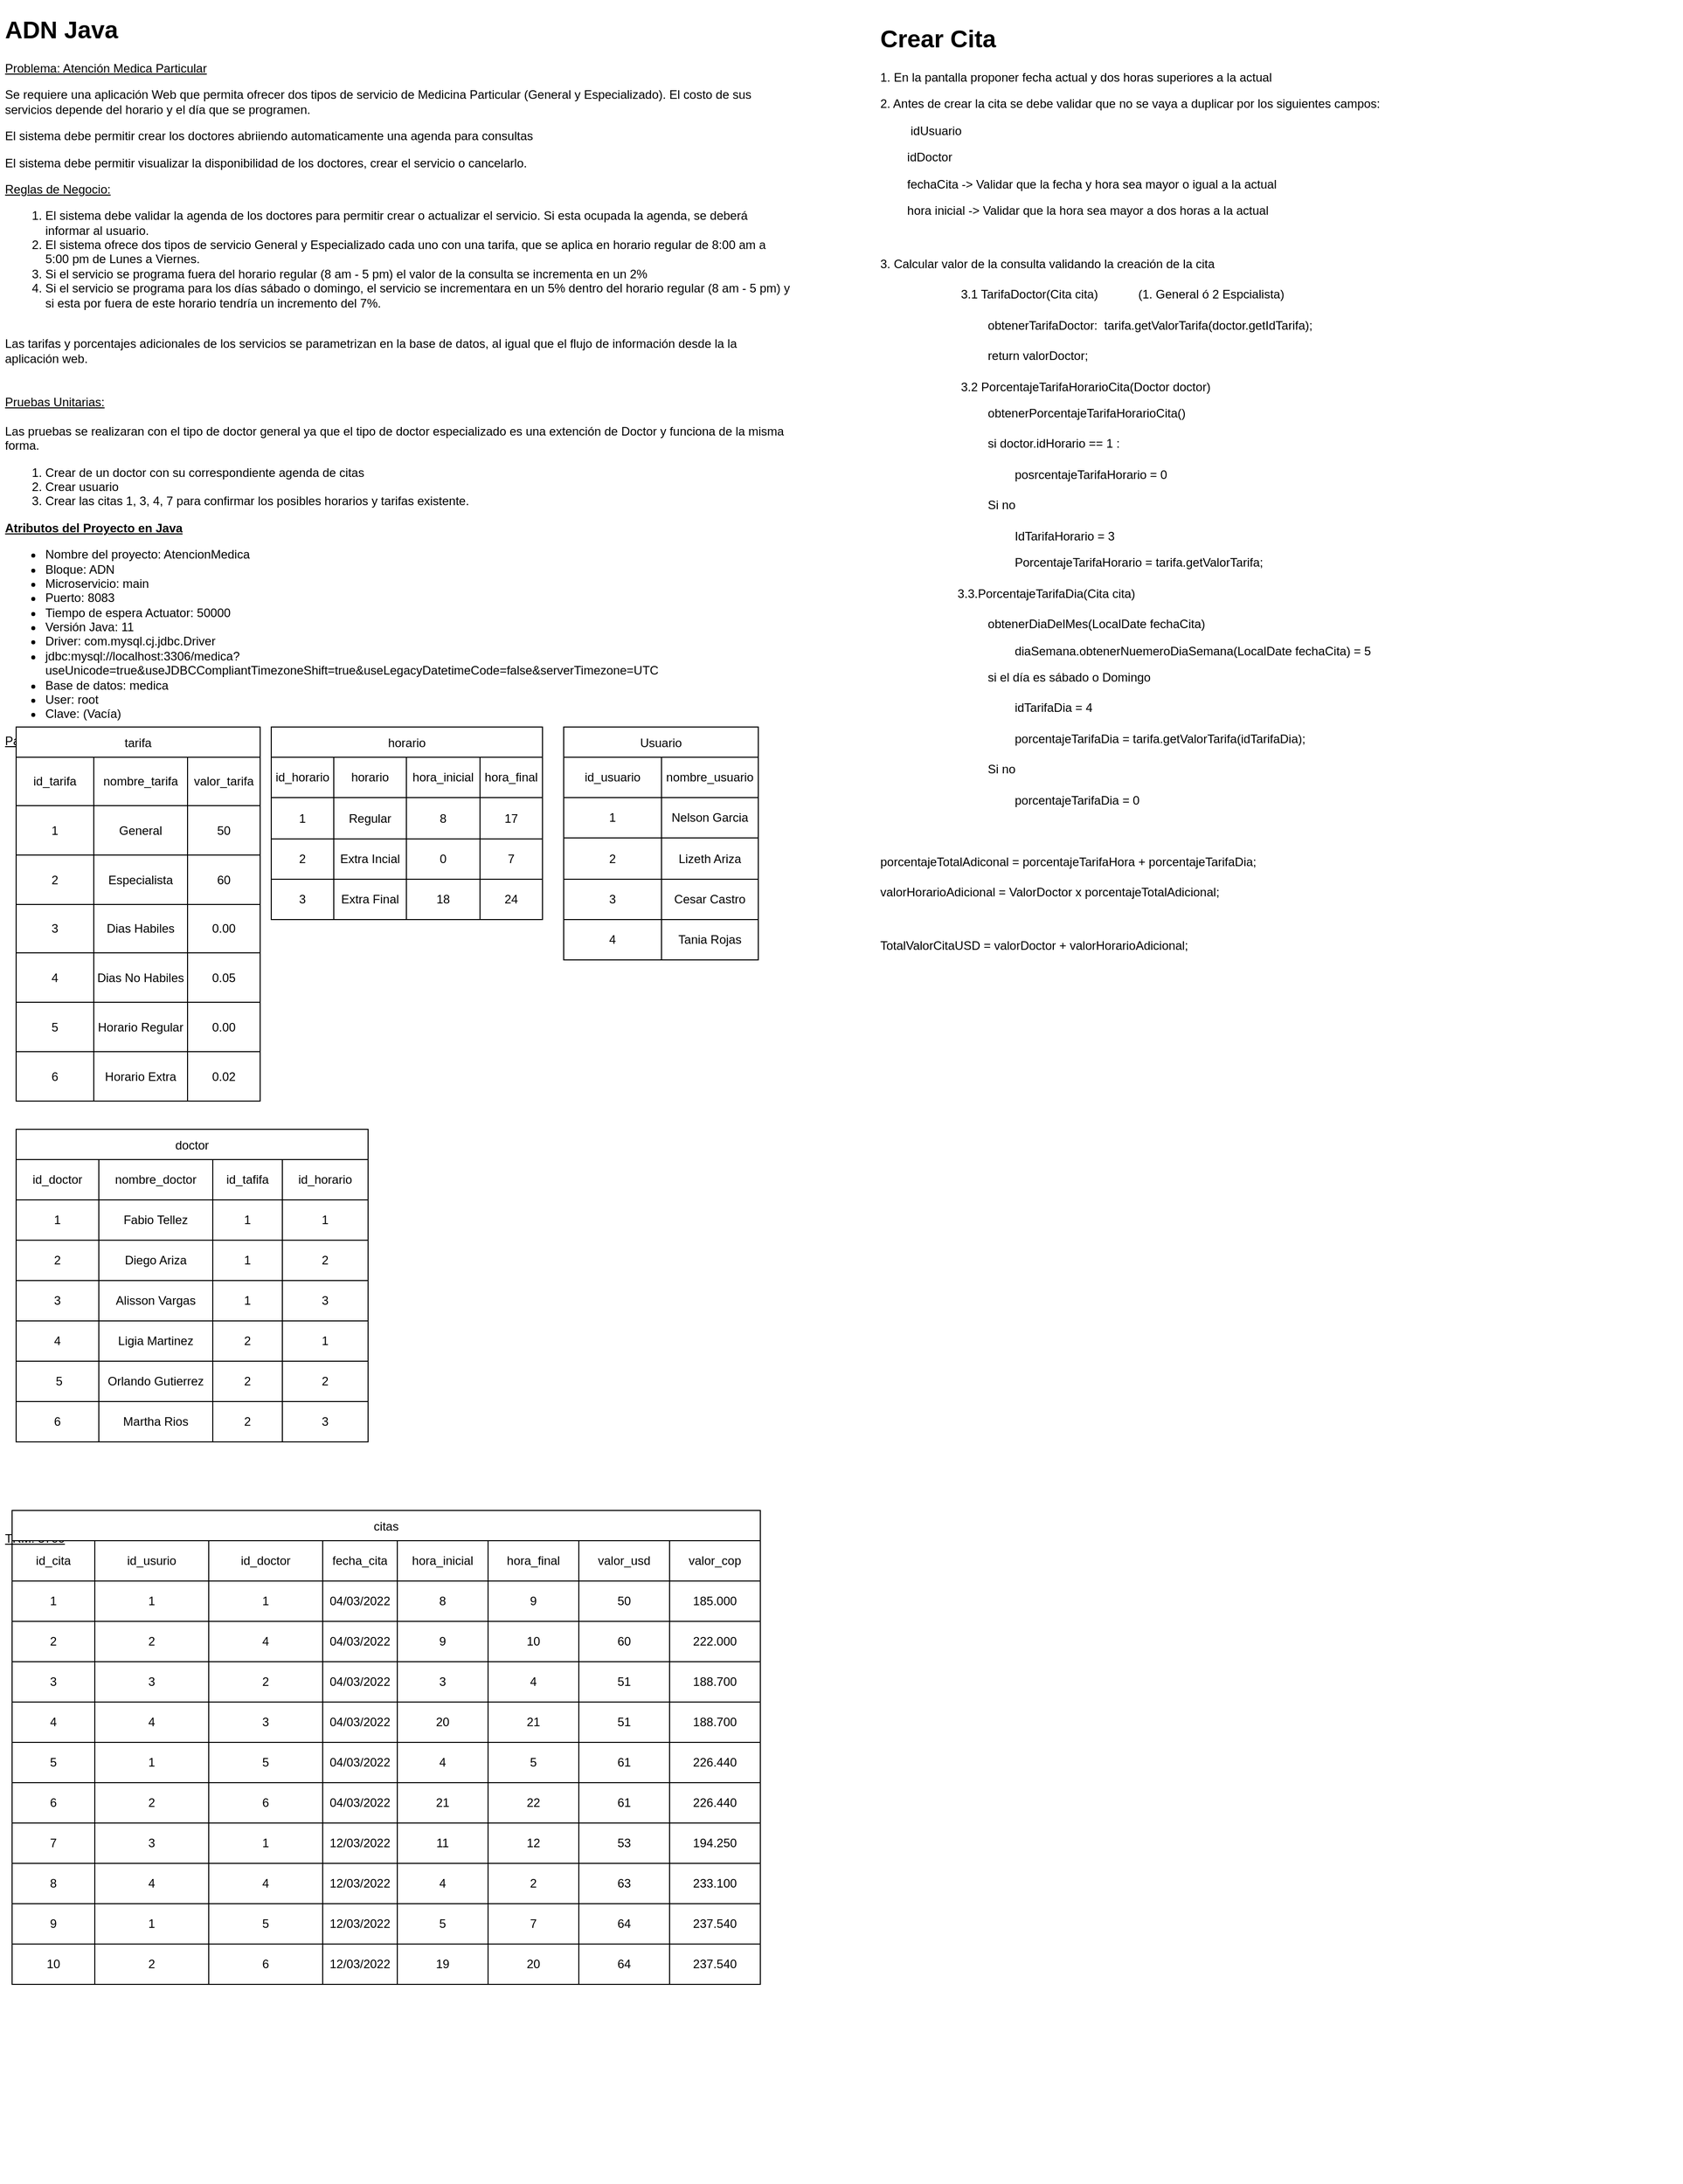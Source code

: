 <mxfile version="15.7.3" type="device" pages="3"><diagram id="YSTVJkx4JE25iDBWCC8P" name="Requerimiento"><mxGraphModel dx="1422" dy="1094" grid="1" gridSize="10" guides="1" tooltips="1" connect="1" arrows="1" fold="1" page="1" pageScale="1" pageWidth="850" pageHeight="1100" math="0" shadow="0"><root><mxCell id="0"/><mxCell id="1" parent="0"/><mxCell id="vnjN2F75uExCMGn0x_de-2" value="&lt;h1&gt;ADN Java&lt;/h1&gt;&lt;p&gt;&lt;u&gt;Problema: Atención Medica Particular&lt;/u&gt;&lt;/p&gt;&lt;p&gt;Se requiere una aplicación Web que permita ofrecer dos tipos de servicio de Medicina Particular (General y Especializado). El costo de sus servicios depende del horario y el día que se programen.&amp;nbsp;&lt;/p&gt;&lt;p&gt;El sistema debe permitir crear los doctores abriiendo automaticamente una agenda para consultas&lt;/p&gt;&lt;p&gt;El sistema debe permitir visualizar la disponibilidad de los doctores, crear el servicio o cancelarlo.&lt;/p&gt;&lt;p&gt;&lt;span&gt;&lt;u&gt;Reglas de Negocio:&lt;/u&gt;&lt;/span&gt;&lt;/p&gt;&lt;ol&gt;&lt;li&gt;&lt;span&gt;El sistema debe validar la agenda  de los doctores para permitir crear o actualizar el servicio. Si esta ocupada la agenda, se deberá informar al usuario.&lt;/span&gt;&lt;/li&gt;&lt;li&gt;El sistema ofrece dos tipos de servicio General y Especializado cada uno con una tarifa, que se aplica en horario regular de 8:00 am a 5:00 pm de Lunes a Viernes.&lt;/li&gt;&lt;li&gt;Si el servicio se programa fuera del horario regular (8 am - 5 pm) el valor de la consulta se incrementa en un 2%&lt;/li&gt;&lt;li&gt;Si el servicio se programa para los días sábado o domingo, el servicio se incrementara en un 5% dentro del horario regular (8 am - 5 pm) y si esta por fuera de este horario tendría un incremento del 7%.&lt;/li&gt;&lt;br&gt;&lt;/ol&gt;&lt;div&gt;Las tarifas y porcentajes adicionales de los servicios se parametrizan en la base de datos, al igual que el flujo de información desde la la aplicación web.&lt;br&gt;&lt;/div&gt;&lt;div&gt;&lt;br&gt;&lt;/div&gt;&lt;div&gt;&lt;br&gt;&lt;/div&gt;&lt;div&gt;&lt;u&gt;Pruebas Unitarias:&lt;/u&gt;&lt;/div&gt;&lt;div&gt;&lt;br&gt;&lt;/div&gt;&lt;div&gt;Las pruebas se realizaran con el tipo de doctor general ya que el tipo de doctor especializado es una extención de Doctor y funciona de la misma forma.&lt;/div&gt;&lt;div&gt;&lt;ol&gt;&lt;li&gt;Crear de un doctor con su correspondiente agenda de citas&lt;/li&gt;&lt;li&gt;Crear usuario&lt;/li&gt;&lt;li&gt;Crear las citas 1, 3, 4, 7 para confirmar los posibles horarios y tarifas existente.&lt;/li&gt;&lt;/ol&gt;&lt;/div&gt;&lt;div&gt;&lt;strong&gt;&lt;u&gt;Atributos del Proyecto en Java&lt;/u&gt;&lt;/strong&gt;&lt;br&gt;&lt;/div&gt;&lt;div&gt;&lt;p&gt;&lt;/p&gt;&lt;ul&gt;&lt;li&gt;Nombre del proyecto: AtencionMedica&lt;/li&gt;&lt;li&gt;Bloque: ADN&lt;/li&gt;&lt;li&gt;Microservicio: main&lt;/li&gt;&lt;li&gt;Puerto: 8083&lt;/li&gt;&lt;li&gt;Tiempo de espera Actuator: 50000&lt;/li&gt;&lt;li&gt;Versión Java: 11&lt;/li&gt;&lt;li&gt;Driver: com.mysql.cj.jdbc.Driver&lt;/li&gt;&lt;li&gt;jdbc:mysql://localhost:3306/medica?useUnicode=true&amp;amp;useJDBCCompliantTimezoneShift=true&amp;amp;useLegacyDatetimeCode=false&amp;amp;serverTimezone=UTC&lt;/li&gt;&lt;li&gt;Base de datos: medica&lt;/li&gt;&lt;li&gt;User: root&lt;/li&gt;&lt;li&gt;Clave: (Vacía)&lt;/li&gt;&lt;/ul&gt;&lt;p&gt;&lt;/p&gt;&lt;/div&gt;&lt;div&gt;&lt;u&gt;Parametrización Inicial&lt;/u&gt;&lt;span&gt;&amp;nbsp;&lt;/span&gt;&lt;br&gt;&lt;/div&gt;&lt;div&gt;&lt;br&gt;&lt;/div&gt;&lt;div&gt;&lt;br&gt;&lt;/div&gt;&lt;div&gt;&lt;br&gt;&lt;/div&gt;&lt;div&gt;&lt;br&gt;&lt;/div&gt;&lt;div&gt;&lt;br&gt;&lt;/div&gt;&lt;div&gt;&lt;br&gt;&lt;/div&gt;&lt;div&gt;&lt;br&gt;&lt;/div&gt;&lt;div&gt;&lt;br&gt;&lt;/div&gt;&lt;div&gt;&lt;br&gt;&lt;/div&gt;&lt;div&gt;&lt;br&gt;&lt;/div&gt;&lt;div&gt;&lt;br&gt;&lt;/div&gt;&lt;div&gt;&lt;br&gt;&lt;/div&gt;&lt;div&gt;&lt;br&gt;&lt;/div&gt;&lt;div&gt;&lt;br&gt;&lt;/div&gt;&lt;div&gt;&lt;br&gt;&lt;/div&gt;&lt;div&gt;&lt;br&gt;&lt;/div&gt;&lt;div&gt;&lt;br&gt;&lt;/div&gt;&lt;div&gt;&lt;br&gt;&lt;/div&gt;&lt;div&gt;&lt;br&gt;&lt;/div&gt;&lt;div&gt;&lt;br&gt;&lt;/div&gt;&lt;div&gt;&lt;br&gt;&lt;/div&gt;&lt;div&gt;&lt;br&gt;&lt;/div&gt;&lt;div&gt;&lt;br&gt;&lt;/div&gt;&lt;div&gt;&lt;br&gt;&lt;/div&gt;&lt;div&gt;&lt;br&gt;&lt;/div&gt;&lt;div&gt;&lt;br&gt;&lt;/div&gt;&lt;div&gt;&lt;br&gt;&lt;/div&gt;&lt;div&gt;&lt;br&gt;&lt;/div&gt;&lt;div&gt;&lt;br&gt;&lt;/div&gt;&lt;div&gt;&lt;br&gt;&lt;/div&gt;&lt;div&gt;&lt;br&gt;&lt;/div&gt;&lt;div&gt;&lt;br&gt;&lt;/div&gt;&lt;div&gt;&lt;br&gt;&lt;/div&gt;&lt;div&gt;&lt;br&gt;&lt;/div&gt;&lt;div&gt;&lt;br&gt;&lt;/div&gt;&lt;div&gt;&lt;br&gt;&lt;/div&gt;&lt;div&gt;&lt;br&gt;&lt;/div&gt;&lt;div&gt;&lt;br&gt;&lt;/div&gt;&lt;div&gt;&lt;br&gt;&lt;/div&gt;&lt;div&gt;&lt;br&gt;&lt;/div&gt;&lt;div&gt;&lt;br&gt;&lt;/div&gt;&lt;div&gt;&lt;br&gt;&lt;/div&gt;&lt;div&gt;&lt;br&gt;&lt;/div&gt;&lt;div&gt;&lt;br&gt;&lt;/div&gt;&lt;div&gt;&lt;br&gt;&lt;/div&gt;&lt;div&gt;&lt;br&gt;&lt;/div&gt;&lt;div&gt;&lt;br&gt;&lt;/div&gt;&lt;div&gt;&lt;br&gt;&lt;/div&gt;&lt;div&gt;&lt;br&gt;&lt;/div&gt;&lt;div&gt;&lt;br&gt;&lt;/div&gt;&lt;div&gt;&lt;br&gt;&lt;/div&gt;&lt;div&gt;&lt;u&gt;&lt;br&gt;&lt;/u&gt;&lt;/div&gt;&lt;div&gt;&lt;u&gt;&lt;br&gt;&lt;/u&gt;&lt;/div&gt;&lt;div&gt;&lt;u&gt;&lt;br&gt;&lt;/u&gt;&lt;/div&gt;&lt;div&gt;&lt;u&gt;TRM: 3700&lt;/u&gt;&lt;/div&gt;&lt;div&gt;&lt;u&gt;&lt;br&gt;&lt;/u&gt;&lt;/div&gt;&lt;div&gt;&lt;u&gt;&lt;br&gt;&lt;/u&gt;&lt;/div&gt;&lt;div&gt;&lt;u&gt;&lt;br&gt;&lt;/u&gt;&lt;/div&gt;&lt;div&gt;&lt;u&gt;&lt;br&gt;&lt;/u&gt;&lt;/div&gt;&lt;div&gt;&lt;u&gt;&lt;br&gt;&lt;/u&gt;&lt;/div&gt;&lt;div&gt;&lt;u&gt;&lt;br&gt;&lt;/u&gt;&lt;/div&gt;&lt;div&gt;&lt;u&gt;&lt;br&gt;&lt;/u&gt;&lt;/div&gt;&lt;div&gt;&lt;u&gt;&lt;br&gt;&lt;/u&gt;&lt;/div&gt;&lt;div&gt;&lt;u&gt;&lt;br&gt;&lt;/u&gt;&lt;/div&gt;&lt;div&gt;&lt;u&gt;&lt;br&gt;&lt;/u&gt;&lt;/div&gt;&lt;div&gt;&lt;u&gt;&lt;br&gt;&lt;/u&gt;&lt;/div&gt;&lt;div&gt;&lt;u&gt;&lt;br&gt;&lt;/u&gt;&lt;/div&gt;&lt;div&gt;&lt;u&gt;&lt;br&gt;&lt;/u&gt;&lt;/div&gt;&lt;div&gt;&lt;u&gt;&lt;br&gt;&lt;/u&gt;&lt;/div&gt;&lt;div&gt;&lt;u&gt;&lt;br&gt;&lt;/u&gt;&lt;/div&gt;&lt;div&gt;&lt;u&gt;&lt;br&gt;&lt;/u&gt;&lt;/div&gt;&lt;div&gt;&lt;u&gt;&lt;br&gt;&lt;/u&gt;&lt;/div&gt;&lt;div&gt;&lt;u&gt;&lt;br&gt;&lt;/u&gt;&lt;/div&gt;&lt;div&gt;&lt;u&gt;&lt;br&gt;&lt;/u&gt;&lt;/div&gt;&lt;div&gt;&lt;u&gt;&lt;br&gt;&lt;/u&gt;&lt;/div&gt;&lt;div&gt;&lt;u&gt;&lt;br&gt;&lt;/u&gt;&lt;/div&gt;&lt;div&gt;&lt;u&gt;&lt;br&gt;&lt;/u&gt;&lt;/div&gt;&lt;div&gt;&lt;u&gt;&lt;br&gt;&lt;/u&gt;&lt;/div&gt;&lt;div&gt;&lt;u&gt;&lt;br&gt;&lt;/u&gt;&lt;/div&gt;&lt;div&gt;&lt;u&gt;&lt;br&gt;&lt;/u&gt;&lt;/div&gt;&lt;div&gt;&lt;u&gt;&lt;br&gt;&lt;/u&gt;&lt;/div&gt;&lt;div&gt;&lt;u&gt;&lt;br&gt;&lt;/u&gt;&lt;/div&gt;&lt;div&gt;&lt;u&gt;&lt;br&gt;&lt;/u&gt;&lt;/div&gt;&lt;div&gt;&lt;u&gt;&lt;br&gt;&lt;/u&gt;&lt;/div&gt;&lt;div&gt;&lt;u&gt;&lt;br&gt;&lt;/u&gt;&lt;/div&gt;&lt;div&gt;&lt;u&gt;&lt;br&gt;&lt;/u&gt;&lt;/div&gt;&lt;div&gt;&lt;u&gt;&lt;br&gt;&lt;/u&gt;&lt;/div&gt;&lt;div&gt;&lt;u&gt;&lt;br&gt;&lt;/u&gt;&lt;/div&gt;&lt;div&gt;&lt;u&gt;&lt;br&gt;&lt;/u&gt;&lt;/div&gt;&lt;div&gt;&lt;u&gt;&lt;br&gt;&lt;/u&gt;&lt;/div&gt;&lt;div&gt;&lt;br&gt;&lt;/div&gt;&lt;div&gt;&lt;u&gt;&lt;br&gt;&lt;/u&gt;&lt;/div&gt;&lt;div&gt;&lt;u&gt;&lt;br&gt;&lt;/u&gt;&lt;/div&gt;&lt;div&gt;&lt;u&gt;&lt;br&gt;&lt;/u&gt;&lt;/div&gt;&lt;div&gt;&lt;u&gt;&lt;br&gt;&lt;/u&gt;&lt;/div&gt;&lt;div&gt;&lt;u&gt;&lt;br&gt;&lt;/u&gt;&lt;/div&gt;&lt;div&gt;&lt;u&gt;&lt;br&gt;&lt;/u&gt;&lt;/div&gt;&lt;div&gt;&lt;u&gt;&lt;br&gt;&lt;/u&gt;&lt;/div&gt;&lt;div&gt;&lt;u&gt;&lt;br&gt;&lt;/u&gt;&lt;/div&gt;&lt;div&gt;&lt;u&gt;&lt;br&gt;&lt;/u&gt;&lt;/div&gt;&lt;div&gt;&lt;u&gt;&lt;br&gt;&lt;/u&gt;&lt;/div&gt;&lt;div&gt;&lt;u&gt;&lt;br&gt;&lt;/u&gt;&lt;/div&gt;&lt;div&gt;&lt;u&gt;&lt;br&gt;&lt;/u&gt;&lt;/div&gt;&lt;div&gt;&lt;br&gt;&lt;/div&gt;&lt;div&gt;&lt;br&gt;&lt;/div&gt;&lt;div&gt;&lt;br&gt;&lt;/div&gt;&lt;div&gt;&lt;br&gt;&lt;/div&gt;&lt;div&gt;&lt;br&gt;&lt;/div&gt;&lt;div&gt;&lt;br&gt;&lt;/div&gt;&lt;div&gt;&lt;br&gt;&lt;/div&gt;" style="text;html=1;strokeColor=none;fillColor=none;spacing=5;spacingTop=-20;whiteSpace=wrap;overflow=hidden;rounded=0;align=left;horizontal=1;verticalAlign=top;" parent="1" vertex="1"><mxGeometry x="12" y="12" width="788" height="2155" as="geometry"/></mxCell><mxCell id="vnjN2F75uExCMGn0x_de-3" value="tarifa" style="shape=table;startSize=30;container=1;collapsible=0;childLayout=tableLayout;align=center;verticalAlign=middle;" parent="1" vertex="1"><mxGeometry x="28" y="723" width="242" height="371" as="geometry"/></mxCell><mxCell id="vnjN2F75uExCMGn0x_de-4" value="" style="shape=partialRectangle;collapsible=0;dropTarget=0;pointerEvents=0;fillColor=none;top=0;left=0;bottom=0;right=0;points=[[0,0.5],[1,0.5]];portConstraint=eastwest;align=left;verticalAlign=top;" parent="vnjN2F75uExCMGn0x_de-3" vertex="1"><mxGeometry y="30" width="242" height="48" as="geometry"/></mxCell><mxCell id="vnjN2F75uExCMGn0x_de-5" value="id_tarifa" style="shape=partialRectangle;html=1;whiteSpace=wrap;connectable=0;overflow=hidden;fillColor=none;top=0;left=0;bottom=0;right=0;pointerEvents=1;align=center;verticalAlign=middle;" parent="vnjN2F75uExCMGn0x_de-4" vertex="1"><mxGeometry width="77" height="48" as="geometry"><mxRectangle width="77" height="48" as="alternateBounds"/></mxGeometry></mxCell><mxCell id="vnjN2F75uExCMGn0x_de-6" value="nombre_tarifa" style="shape=partialRectangle;html=1;whiteSpace=wrap;connectable=0;overflow=hidden;fillColor=none;top=0;left=0;bottom=0;right=0;pointerEvents=1;align=center;verticalAlign=middle;" parent="vnjN2F75uExCMGn0x_de-4" vertex="1"><mxGeometry x="77" width="93" height="48" as="geometry"><mxRectangle width="93" height="48" as="alternateBounds"/></mxGeometry></mxCell><mxCell id="vnjN2F75uExCMGn0x_de-7" value="valor_tarifa" style="shape=partialRectangle;html=1;whiteSpace=wrap;connectable=0;overflow=hidden;fillColor=none;top=0;left=0;bottom=0;right=0;pointerEvents=1;align=center;verticalAlign=middle;" parent="vnjN2F75uExCMGn0x_de-4" vertex="1"><mxGeometry x="170" width="72" height="48" as="geometry"><mxRectangle width="72" height="48" as="alternateBounds"/></mxGeometry></mxCell><mxCell id="vnjN2F75uExCMGn0x_de-8" value="" style="shape=partialRectangle;collapsible=0;dropTarget=0;pointerEvents=0;fillColor=none;top=0;left=0;bottom=0;right=0;points=[[0,0.5],[1,0.5]];portConstraint=eastwest;align=left;verticalAlign=top;" parent="vnjN2F75uExCMGn0x_de-3" vertex="1"><mxGeometry y="78" width="242" height="49" as="geometry"/></mxCell><mxCell id="vnjN2F75uExCMGn0x_de-9" value="1" style="shape=partialRectangle;html=1;whiteSpace=wrap;connectable=0;overflow=hidden;fillColor=none;top=0;left=0;bottom=0;right=0;pointerEvents=1;align=center;verticalAlign=middle;" parent="vnjN2F75uExCMGn0x_de-8" vertex="1"><mxGeometry width="77" height="49" as="geometry"><mxRectangle width="77" height="49" as="alternateBounds"/></mxGeometry></mxCell><mxCell id="vnjN2F75uExCMGn0x_de-10" value="General" style="shape=partialRectangle;html=1;whiteSpace=wrap;connectable=0;overflow=hidden;fillColor=none;top=0;left=0;bottom=0;right=0;pointerEvents=1;align=center;verticalAlign=middle;" parent="vnjN2F75uExCMGn0x_de-8" vertex="1"><mxGeometry x="77" width="93" height="49" as="geometry"><mxRectangle width="93" height="49" as="alternateBounds"/></mxGeometry></mxCell><mxCell id="vnjN2F75uExCMGn0x_de-11" value="50" style="shape=partialRectangle;html=1;whiteSpace=wrap;connectable=0;overflow=hidden;fillColor=none;top=0;left=0;bottom=0;right=0;pointerEvents=1;align=center;verticalAlign=middle;" parent="vnjN2F75uExCMGn0x_de-8" vertex="1"><mxGeometry x="170" width="72" height="49" as="geometry"><mxRectangle width="72" height="49" as="alternateBounds"/></mxGeometry></mxCell><mxCell id="vnjN2F75uExCMGn0x_de-12" value="" style="shape=partialRectangle;collapsible=0;dropTarget=0;pointerEvents=0;fillColor=none;top=0;left=0;bottom=0;right=0;points=[[0,0.5],[1,0.5]];portConstraint=eastwest;align=left;verticalAlign=top;" parent="vnjN2F75uExCMGn0x_de-3" vertex="1"><mxGeometry y="127" width="242" height="49" as="geometry"/></mxCell><mxCell id="vnjN2F75uExCMGn0x_de-13" value="2" style="shape=partialRectangle;html=1;whiteSpace=wrap;connectable=0;overflow=hidden;fillColor=none;top=0;left=0;bottom=0;right=0;pointerEvents=1;align=center;verticalAlign=middle;" parent="vnjN2F75uExCMGn0x_de-12" vertex="1"><mxGeometry width="77" height="49" as="geometry"><mxRectangle width="77" height="49" as="alternateBounds"/></mxGeometry></mxCell><mxCell id="vnjN2F75uExCMGn0x_de-14" value="Especialista" style="shape=partialRectangle;html=1;whiteSpace=wrap;connectable=0;overflow=hidden;fillColor=none;top=0;left=0;bottom=0;right=0;pointerEvents=1;align=center;verticalAlign=middle;" parent="vnjN2F75uExCMGn0x_de-12" vertex="1"><mxGeometry x="77" width="93" height="49" as="geometry"><mxRectangle width="93" height="49" as="alternateBounds"/></mxGeometry></mxCell><mxCell id="vnjN2F75uExCMGn0x_de-15" value="60" style="shape=partialRectangle;html=1;whiteSpace=wrap;connectable=0;overflow=hidden;fillColor=none;top=0;left=0;bottom=0;right=0;pointerEvents=1;align=center;verticalAlign=middle;" parent="vnjN2F75uExCMGn0x_de-12" vertex="1"><mxGeometry x="170" width="72" height="49" as="geometry"><mxRectangle width="72" height="49" as="alternateBounds"/></mxGeometry></mxCell><mxCell id="vnjN2F75uExCMGn0x_de-20" value="" style="shape=partialRectangle;collapsible=0;dropTarget=0;pointerEvents=0;fillColor=none;top=0;left=0;bottom=0;right=0;points=[[0,0.5],[1,0.5]];portConstraint=eastwest;align=left;verticalAlign=top;" parent="vnjN2F75uExCMGn0x_de-3" vertex="1"><mxGeometry y="176" width="242" height="48" as="geometry"/></mxCell><mxCell id="vnjN2F75uExCMGn0x_de-21" value="3" style="shape=partialRectangle;html=1;whiteSpace=wrap;connectable=0;overflow=hidden;fillColor=none;top=0;left=0;bottom=0;right=0;pointerEvents=1;align=center;verticalAlign=middle;" parent="vnjN2F75uExCMGn0x_de-20" vertex="1"><mxGeometry width="77" height="48" as="geometry"><mxRectangle width="77" height="48" as="alternateBounds"/></mxGeometry></mxCell><mxCell id="vnjN2F75uExCMGn0x_de-22" value="Dias Habiles" style="shape=partialRectangle;html=1;whiteSpace=wrap;connectable=0;overflow=hidden;fillColor=none;top=0;left=0;bottom=0;right=0;pointerEvents=1;align=center;verticalAlign=middle;" parent="vnjN2F75uExCMGn0x_de-20" vertex="1"><mxGeometry x="77" width="93" height="48" as="geometry"><mxRectangle width="93" height="48" as="alternateBounds"/></mxGeometry></mxCell><mxCell id="vnjN2F75uExCMGn0x_de-23" value="0.00" style="shape=partialRectangle;html=1;whiteSpace=wrap;connectable=0;overflow=hidden;fillColor=none;top=0;left=0;bottom=0;right=0;pointerEvents=1;align=center;verticalAlign=middle;" parent="vnjN2F75uExCMGn0x_de-20" vertex="1"><mxGeometry x="170" width="72" height="48" as="geometry"><mxRectangle width="72" height="48" as="alternateBounds"/></mxGeometry></mxCell><mxCell id="vnjN2F75uExCMGn0x_de-24" value="" style="shape=partialRectangle;collapsible=0;dropTarget=0;pointerEvents=0;fillColor=none;top=0;left=0;bottom=0;right=0;points=[[0,0.5],[1,0.5]];portConstraint=eastwest;align=left;verticalAlign=top;" parent="vnjN2F75uExCMGn0x_de-3" vertex="1"><mxGeometry y="224" width="242" height="49" as="geometry"/></mxCell><mxCell id="vnjN2F75uExCMGn0x_de-25" value="4" style="shape=partialRectangle;html=1;whiteSpace=wrap;connectable=0;overflow=hidden;fillColor=none;top=0;left=0;bottom=0;right=0;pointerEvents=1;align=center;verticalAlign=middle;" parent="vnjN2F75uExCMGn0x_de-24" vertex="1"><mxGeometry width="77" height="49" as="geometry"><mxRectangle width="77" height="49" as="alternateBounds"/></mxGeometry></mxCell><mxCell id="vnjN2F75uExCMGn0x_de-26" value="Dias No Habiles" style="shape=partialRectangle;html=1;whiteSpace=wrap;connectable=0;overflow=hidden;fillColor=none;top=0;left=0;bottom=0;right=0;pointerEvents=1;align=center;verticalAlign=middle;" parent="vnjN2F75uExCMGn0x_de-24" vertex="1"><mxGeometry x="77" width="93" height="49" as="geometry"><mxRectangle width="93" height="49" as="alternateBounds"/></mxGeometry></mxCell><mxCell id="vnjN2F75uExCMGn0x_de-27" value="0.05" style="shape=partialRectangle;html=1;whiteSpace=wrap;connectable=0;overflow=hidden;fillColor=none;top=0;left=0;bottom=0;right=0;pointerEvents=1;align=center;verticalAlign=middle;" parent="vnjN2F75uExCMGn0x_de-24" vertex="1"><mxGeometry x="170" width="72" height="49" as="geometry"><mxRectangle width="72" height="49" as="alternateBounds"/></mxGeometry></mxCell><mxCell id="h9Opcj6D4sdlRt9sWaal-1" style="shape=partialRectangle;collapsible=0;dropTarget=0;pointerEvents=0;fillColor=none;top=0;left=0;bottom=0;right=0;points=[[0,0.5],[1,0.5]];portConstraint=eastwest;align=left;verticalAlign=top;" vertex="1" parent="vnjN2F75uExCMGn0x_de-3"><mxGeometry y="273" width="242" height="49" as="geometry"/></mxCell><mxCell id="h9Opcj6D4sdlRt9sWaal-2" value="5" style="shape=partialRectangle;html=1;whiteSpace=wrap;connectable=0;overflow=hidden;fillColor=none;top=0;left=0;bottom=0;right=0;pointerEvents=1;align=center;verticalAlign=middle;" vertex="1" parent="h9Opcj6D4sdlRt9sWaal-1"><mxGeometry width="77" height="49" as="geometry"><mxRectangle width="77" height="49" as="alternateBounds"/></mxGeometry></mxCell><mxCell id="h9Opcj6D4sdlRt9sWaal-3" value="Horario Regular" style="shape=partialRectangle;html=1;whiteSpace=wrap;connectable=0;overflow=hidden;fillColor=none;top=0;left=0;bottom=0;right=0;pointerEvents=1;align=center;verticalAlign=middle;" vertex="1" parent="h9Opcj6D4sdlRt9sWaal-1"><mxGeometry x="77" width="93" height="49" as="geometry"><mxRectangle width="93" height="49" as="alternateBounds"/></mxGeometry></mxCell><mxCell id="h9Opcj6D4sdlRt9sWaal-4" value="0.00" style="shape=partialRectangle;html=1;whiteSpace=wrap;connectable=0;overflow=hidden;fillColor=none;top=0;left=0;bottom=0;right=0;pointerEvents=1;align=center;verticalAlign=middle;" vertex="1" parent="h9Opcj6D4sdlRt9sWaal-1"><mxGeometry x="170" width="72" height="49" as="geometry"><mxRectangle width="72" height="49" as="alternateBounds"/></mxGeometry></mxCell><mxCell id="h9Opcj6D4sdlRt9sWaal-5" style="shape=partialRectangle;collapsible=0;dropTarget=0;pointerEvents=0;fillColor=none;top=0;left=0;bottom=0;right=0;points=[[0,0.5],[1,0.5]];portConstraint=eastwest;align=left;verticalAlign=top;" vertex="1" parent="vnjN2F75uExCMGn0x_de-3"><mxGeometry y="322" width="242" height="49" as="geometry"/></mxCell><mxCell id="h9Opcj6D4sdlRt9sWaal-6" value="6" style="shape=partialRectangle;html=1;whiteSpace=wrap;connectable=0;overflow=hidden;fillColor=none;top=0;left=0;bottom=0;right=0;pointerEvents=1;align=center;verticalAlign=middle;" vertex="1" parent="h9Opcj6D4sdlRt9sWaal-5"><mxGeometry width="77" height="49" as="geometry"><mxRectangle width="77" height="49" as="alternateBounds"/></mxGeometry></mxCell><mxCell id="h9Opcj6D4sdlRt9sWaal-7" value="Horario Extra" style="shape=partialRectangle;html=1;whiteSpace=wrap;connectable=0;overflow=hidden;fillColor=none;top=0;left=0;bottom=0;right=0;pointerEvents=1;align=center;verticalAlign=middle;" vertex="1" parent="h9Opcj6D4sdlRt9sWaal-5"><mxGeometry x="77" width="93" height="49" as="geometry"><mxRectangle width="93" height="49" as="alternateBounds"/></mxGeometry></mxCell><mxCell id="h9Opcj6D4sdlRt9sWaal-8" value="0.02" style="shape=partialRectangle;html=1;whiteSpace=wrap;connectable=0;overflow=hidden;fillColor=none;top=0;left=0;bottom=0;right=0;pointerEvents=1;align=center;verticalAlign=middle;" vertex="1" parent="h9Opcj6D4sdlRt9sWaal-5"><mxGeometry x="170" width="72" height="49" as="geometry"><mxRectangle width="72" height="49" as="alternateBounds"/></mxGeometry></mxCell><mxCell id="vnjN2F75uExCMGn0x_de-192" value="horario" style="shape=table;startSize=30;container=1;collapsible=0;childLayout=tableLayout;align=center;verticalAlign=middle;" parent="1" vertex="1"><mxGeometry x="281" y="723" width="269" height="191" as="geometry"/></mxCell><mxCell id="vnjN2F75uExCMGn0x_de-193" value="" style="shape=partialRectangle;collapsible=0;dropTarget=0;pointerEvents=0;fillColor=none;top=0;left=0;bottom=0;right=0;points=[[0,0.5],[1,0.5]];portConstraint=eastwest;align=center;verticalAlign=middle;" parent="vnjN2F75uExCMGn0x_de-192" vertex="1"><mxGeometry y="30" width="269" height="40" as="geometry"/></mxCell><mxCell id="vnjN2F75uExCMGn0x_de-194" value="id_horario" style="shape=partialRectangle;html=1;whiteSpace=wrap;connectable=0;overflow=hidden;fillColor=none;top=0;left=0;bottom=0;right=0;pointerEvents=1;align=center;verticalAlign=middle;" parent="vnjN2F75uExCMGn0x_de-193" vertex="1"><mxGeometry width="62" height="40" as="geometry"><mxRectangle width="62" height="40" as="alternateBounds"/></mxGeometry></mxCell><mxCell id="vnjN2F75uExCMGn0x_de-195" value="horario" style="shape=partialRectangle;html=1;whiteSpace=wrap;connectable=0;overflow=hidden;fillColor=none;top=0;left=0;bottom=0;right=0;pointerEvents=1;align=center;verticalAlign=middle;" parent="vnjN2F75uExCMGn0x_de-193" vertex="1"><mxGeometry x="62" width="72" height="40" as="geometry"><mxRectangle width="72" height="40" as="alternateBounds"/></mxGeometry></mxCell><mxCell id="vnjN2F75uExCMGn0x_de-196" value="hora_inicial" style="shape=partialRectangle;html=1;whiteSpace=wrap;connectable=0;overflow=hidden;fillColor=none;top=0;left=0;bottom=0;right=0;pointerEvents=1;align=center;verticalAlign=middle;" parent="vnjN2F75uExCMGn0x_de-193" vertex="1"><mxGeometry x="134" width="73" height="40" as="geometry"><mxRectangle width="73" height="40" as="alternateBounds"/></mxGeometry></mxCell><mxCell id="vnjN2F75uExCMGn0x_de-197" value="hora_final" style="shape=partialRectangle;html=1;whiteSpace=wrap;connectable=0;overflow=hidden;fillColor=none;top=0;left=0;bottom=0;right=0;pointerEvents=1;align=center;verticalAlign=middle;" parent="vnjN2F75uExCMGn0x_de-193" vertex="1"><mxGeometry x="207" width="62" height="40" as="geometry"><mxRectangle width="62" height="40" as="alternateBounds"/></mxGeometry></mxCell><mxCell id="vnjN2F75uExCMGn0x_de-198" value="" style="shape=partialRectangle;collapsible=0;dropTarget=0;pointerEvents=0;fillColor=none;top=0;left=0;bottom=0;right=0;points=[[0,0.5],[1,0.5]];portConstraint=eastwest;align=center;verticalAlign=middle;" parent="vnjN2F75uExCMGn0x_de-192" vertex="1"><mxGeometry y="70" width="269" height="41" as="geometry"/></mxCell><mxCell id="vnjN2F75uExCMGn0x_de-199" value="1" style="shape=partialRectangle;html=1;whiteSpace=wrap;connectable=0;overflow=hidden;fillColor=none;top=0;left=0;bottom=0;right=0;pointerEvents=1;align=center;verticalAlign=middle;" parent="vnjN2F75uExCMGn0x_de-198" vertex="1"><mxGeometry width="62" height="41" as="geometry"><mxRectangle width="62" height="41" as="alternateBounds"/></mxGeometry></mxCell><mxCell id="vnjN2F75uExCMGn0x_de-200" value="Regular" style="shape=partialRectangle;html=1;whiteSpace=wrap;connectable=0;overflow=hidden;fillColor=none;top=0;left=0;bottom=0;right=0;pointerEvents=1;align=center;verticalAlign=middle;" parent="vnjN2F75uExCMGn0x_de-198" vertex="1"><mxGeometry x="62" width="72" height="41" as="geometry"><mxRectangle width="72" height="41" as="alternateBounds"/></mxGeometry></mxCell><mxCell id="vnjN2F75uExCMGn0x_de-201" value="8" style="shape=partialRectangle;html=1;whiteSpace=wrap;connectable=0;overflow=hidden;fillColor=none;top=0;left=0;bottom=0;right=0;pointerEvents=1;align=center;verticalAlign=middle;" parent="vnjN2F75uExCMGn0x_de-198" vertex="1"><mxGeometry x="134" width="73" height="41" as="geometry"><mxRectangle width="73" height="41" as="alternateBounds"/></mxGeometry></mxCell><mxCell id="vnjN2F75uExCMGn0x_de-202" value="17" style="shape=partialRectangle;html=1;whiteSpace=wrap;connectable=0;overflow=hidden;fillColor=none;top=0;left=0;bottom=0;right=0;pointerEvents=1;align=center;verticalAlign=middle;" parent="vnjN2F75uExCMGn0x_de-198" vertex="1"><mxGeometry x="207" width="62" height="41" as="geometry"><mxRectangle width="62" height="41" as="alternateBounds"/></mxGeometry></mxCell><mxCell id="vnjN2F75uExCMGn0x_de-203" value="" style="shape=partialRectangle;collapsible=0;dropTarget=0;pointerEvents=0;fillColor=none;top=0;left=0;bottom=0;right=0;points=[[0,0.5],[1,0.5]];portConstraint=eastwest;align=center;verticalAlign=middle;" parent="vnjN2F75uExCMGn0x_de-192" vertex="1"><mxGeometry y="111" width="269" height="40" as="geometry"/></mxCell><mxCell id="vnjN2F75uExCMGn0x_de-204" value="2" style="shape=partialRectangle;html=1;whiteSpace=wrap;connectable=0;overflow=hidden;fillColor=none;top=0;left=0;bottom=0;right=0;pointerEvents=1;align=center;verticalAlign=middle;" parent="vnjN2F75uExCMGn0x_de-203" vertex="1"><mxGeometry width="62" height="40" as="geometry"><mxRectangle width="62" height="40" as="alternateBounds"/></mxGeometry></mxCell><mxCell id="vnjN2F75uExCMGn0x_de-205" value="Extra Incial" style="shape=partialRectangle;html=1;whiteSpace=wrap;connectable=0;overflow=hidden;fillColor=none;top=0;left=0;bottom=0;right=0;pointerEvents=1;align=center;verticalAlign=middle;" parent="vnjN2F75uExCMGn0x_de-203" vertex="1"><mxGeometry x="62" width="72" height="40" as="geometry"><mxRectangle width="72" height="40" as="alternateBounds"/></mxGeometry></mxCell><mxCell id="vnjN2F75uExCMGn0x_de-206" value="0" style="shape=partialRectangle;html=1;whiteSpace=wrap;connectable=0;overflow=hidden;fillColor=none;top=0;left=0;bottom=0;right=0;pointerEvents=1;align=center;verticalAlign=middle;" parent="vnjN2F75uExCMGn0x_de-203" vertex="1"><mxGeometry x="134" width="73" height="40" as="geometry"><mxRectangle width="73" height="40" as="alternateBounds"/></mxGeometry></mxCell><mxCell id="vnjN2F75uExCMGn0x_de-207" value="7" style="shape=partialRectangle;html=1;whiteSpace=wrap;connectable=0;overflow=hidden;fillColor=none;top=0;left=0;bottom=0;right=0;pointerEvents=1;align=center;verticalAlign=middle;" parent="vnjN2F75uExCMGn0x_de-203" vertex="1"><mxGeometry x="207" width="62" height="40" as="geometry"><mxRectangle width="62" height="40" as="alternateBounds"/></mxGeometry></mxCell><mxCell id="vnjN2F75uExCMGn0x_de-208" value="" style="shape=partialRectangle;collapsible=0;dropTarget=0;pointerEvents=0;fillColor=none;top=0;left=0;bottom=0;right=0;points=[[0,0.5],[1,0.5]];portConstraint=eastwest;align=center;verticalAlign=middle;" parent="vnjN2F75uExCMGn0x_de-192" vertex="1"><mxGeometry y="151" width="269" height="40" as="geometry"/></mxCell><mxCell id="vnjN2F75uExCMGn0x_de-209" value="3" style="shape=partialRectangle;html=1;whiteSpace=wrap;connectable=0;overflow=hidden;fillColor=none;top=0;left=0;bottom=0;right=0;pointerEvents=1;align=center;verticalAlign=middle;" parent="vnjN2F75uExCMGn0x_de-208" vertex="1"><mxGeometry width="62" height="40" as="geometry"><mxRectangle width="62" height="40" as="alternateBounds"/></mxGeometry></mxCell><mxCell id="vnjN2F75uExCMGn0x_de-210" value="Extra Final" style="shape=partialRectangle;html=1;whiteSpace=wrap;connectable=0;overflow=hidden;fillColor=none;top=0;left=0;bottom=0;right=0;pointerEvents=1;align=center;verticalAlign=middle;" parent="vnjN2F75uExCMGn0x_de-208" vertex="1"><mxGeometry x="62" width="72" height="40" as="geometry"><mxRectangle width="72" height="40" as="alternateBounds"/></mxGeometry></mxCell><mxCell id="vnjN2F75uExCMGn0x_de-211" value="18" style="shape=partialRectangle;html=1;whiteSpace=wrap;connectable=0;overflow=hidden;fillColor=none;top=0;left=0;bottom=0;right=0;pointerEvents=1;align=center;verticalAlign=middle;" parent="vnjN2F75uExCMGn0x_de-208" vertex="1"><mxGeometry x="134" width="73" height="40" as="geometry"><mxRectangle width="73" height="40" as="alternateBounds"/></mxGeometry></mxCell><mxCell id="vnjN2F75uExCMGn0x_de-212" value="24" style="shape=partialRectangle;html=1;whiteSpace=wrap;connectable=0;overflow=hidden;fillColor=none;top=0;left=0;bottom=0;right=0;pointerEvents=1;align=center;verticalAlign=middle;" parent="vnjN2F75uExCMGn0x_de-208" vertex="1"><mxGeometry x="207" width="62" height="40" as="geometry"><mxRectangle width="62" height="40" as="alternateBounds"/></mxGeometry></mxCell><mxCell id="vnjN2F75uExCMGn0x_de-213" value="doctor" style="shape=table;startSize=30;container=1;collapsible=0;childLayout=tableLayout;align=center;verticalAlign=middle;" parent="1" vertex="1"><mxGeometry x="28" y="1122" width="349" height="310" as="geometry"/></mxCell><mxCell id="vnjN2F75uExCMGn0x_de-214" value="" style="shape=partialRectangle;collapsible=0;dropTarget=0;pointerEvents=0;fillColor=none;top=0;left=0;bottom=0;right=0;points=[[0,0.5],[1,0.5]];portConstraint=eastwest;align=center;verticalAlign=middle;" parent="vnjN2F75uExCMGn0x_de-213" vertex="1"><mxGeometry y="30" width="349" height="40" as="geometry"/></mxCell><mxCell id="vnjN2F75uExCMGn0x_de-215" value="id_doctor" style="shape=partialRectangle;html=1;whiteSpace=wrap;connectable=0;overflow=hidden;fillColor=none;top=0;left=0;bottom=0;right=0;pointerEvents=1;align=center;verticalAlign=middle;" parent="vnjN2F75uExCMGn0x_de-214" vertex="1"><mxGeometry width="82" height="40" as="geometry"><mxRectangle width="82" height="40" as="alternateBounds"/></mxGeometry></mxCell><mxCell id="vnjN2F75uExCMGn0x_de-216" value="nombre_doctor" style="shape=partialRectangle;html=1;whiteSpace=wrap;connectable=0;overflow=hidden;fillColor=none;top=0;left=0;bottom=0;right=0;pointerEvents=1;align=center;verticalAlign=middle;" parent="vnjN2F75uExCMGn0x_de-214" vertex="1"><mxGeometry x="82" width="113" height="40" as="geometry"><mxRectangle width="113" height="40" as="alternateBounds"/></mxGeometry></mxCell><mxCell id="vnjN2F75uExCMGn0x_de-217" value="id_tafifa" style="shape=partialRectangle;html=1;whiteSpace=wrap;connectable=0;overflow=hidden;fillColor=none;top=0;left=0;bottom=0;right=0;pointerEvents=1;align=center;verticalAlign=middle;" parent="vnjN2F75uExCMGn0x_de-214" vertex="1"><mxGeometry x="195" width="69" height="40" as="geometry"><mxRectangle width="69" height="40" as="alternateBounds"/></mxGeometry></mxCell><mxCell id="vnjN2F75uExCMGn0x_de-218" value="id_horario" style="shape=partialRectangle;html=1;whiteSpace=wrap;connectable=0;overflow=hidden;fillColor=none;top=0;left=0;bottom=0;right=0;pointerEvents=1;align=center;verticalAlign=middle;" parent="vnjN2F75uExCMGn0x_de-214" vertex="1"><mxGeometry x="264" width="85" height="40" as="geometry"><mxRectangle width="85" height="40" as="alternateBounds"/></mxGeometry></mxCell><mxCell id="vnjN2F75uExCMGn0x_de-220" value="" style="shape=partialRectangle;collapsible=0;dropTarget=0;pointerEvents=0;fillColor=none;top=0;left=0;bottom=0;right=0;points=[[0,0.5],[1,0.5]];portConstraint=eastwest;align=center;verticalAlign=middle;" parent="vnjN2F75uExCMGn0x_de-213" vertex="1"><mxGeometry y="70" width="349" height="40" as="geometry"/></mxCell><mxCell id="vnjN2F75uExCMGn0x_de-221" value="1" style="shape=partialRectangle;html=1;whiteSpace=wrap;connectable=0;overflow=hidden;fillColor=none;top=0;left=0;bottom=0;right=0;pointerEvents=1;align=center;verticalAlign=middle;" parent="vnjN2F75uExCMGn0x_de-220" vertex="1"><mxGeometry width="82" height="40" as="geometry"><mxRectangle width="82" height="40" as="alternateBounds"/></mxGeometry></mxCell><mxCell id="vnjN2F75uExCMGn0x_de-222" value="Fabio Tellez" style="shape=partialRectangle;html=1;whiteSpace=wrap;connectable=0;overflow=hidden;fillColor=none;top=0;left=0;bottom=0;right=0;pointerEvents=1;align=center;verticalAlign=middle;" parent="vnjN2F75uExCMGn0x_de-220" vertex="1"><mxGeometry x="82" width="113" height="40" as="geometry"><mxRectangle width="113" height="40" as="alternateBounds"/></mxGeometry></mxCell><mxCell id="vnjN2F75uExCMGn0x_de-223" value="1" style="shape=partialRectangle;html=1;whiteSpace=wrap;connectable=0;overflow=hidden;fillColor=none;top=0;left=0;bottom=0;right=0;pointerEvents=1;align=center;verticalAlign=middle;" parent="vnjN2F75uExCMGn0x_de-220" vertex="1"><mxGeometry x="195" width="69" height="40" as="geometry"><mxRectangle width="69" height="40" as="alternateBounds"/></mxGeometry></mxCell><mxCell id="vnjN2F75uExCMGn0x_de-224" value="1" style="shape=partialRectangle;html=1;whiteSpace=wrap;connectable=0;overflow=hidden;fillColor=none;top=0;left=0;bottom=0;right=0;pointerEvents=1;align=center;verticalAlign=middle;" parent="vnjN2F75uExCMGn0x_de-220" vertex="1"><mxGeometry x="264" width="85" height="40" as="geometry"><mxRectangle width="85" height="40" as="alternateBounds"/></mxGeometry></mxCell><mxCell id="vnjN2F75uExCMGn0x_de-226" value="" style="shape=partialRectangle;collapsible=0;dropTarget=0;pointerEvents=0;fillColor=none;top=0;left=0;bottom=0;right=0;points=[[0,0.5],[1,0.5]];portConstraint=eastwest;align=center;verticalAlign=middle;" parent="vnjN2F75uExCMGn0x_de-213" vertex="1"><mxGeometry y="110" width="349" height="40" as="geometry"/></mxCell><mxCell id="vnjN2F75uExCMGn0x_de-227" value="2" style="shape=partialRectangle;html=1;whiteSpace=wrap;connectable=0;overflow=hidden;fillColor=none;top=0;left=0;bottom=0;right=0;pointerEvents=1;align=center;verticalAlign=middle;" parent="vnjN2F75uExCMGn0x_de-226" vertex="1"><mxGeometry width="82" height="40" as="geometry"><mxRectangle width="82" height="40" as="alternateBounds"/></mxGeometry></mxCell><mxCell id="vnjN2F75uExCMGn0x_de-228" value="Diego Ariza" style="shape=partialRectangle;html=1;whiteSpace=wrap;connectable=0;overflow=hidden;fillColor=none;top=0;left=0;bottom=0;right=0;pointerEvents=1;align=center;verticalAlign=middle;" parent="vnjN2F75uExCMGn0x_de-226" vertex="1"><mxGeometry x="82" width="113" height="40" as="geometry"><mxRectangle width="113" height="40" as="alternateBounds"/></mxGeometry></mxCell><mxCell id="vnjN2F75uExCMGn0x_de-229" value="1" style="shape=partialRectangle;html=1;whiteSpace=wrap;connectable=0;overflow=hidden;fillColor=none;top=0;left=0;bottom=0;right=0;pointerEvents=1;align=center;verticalAlign=middle;" parent="vnjN2F75uExCMGn0x_de-226" vertex="1"><mxGeometry x="195" width="69" height="40" as="geometry"><mxRectangle width="69" height="40" as="alternateBounds"/></mxGeometry></mxCell><mxCell id="vnjN2F75uExCMGn0x_de-230" value="2" style="shape=partialRectangle;html=1;whiteSpace=wrap;connectable=0;overflow=hidden;fillColor=none;top=0;left=0;bottom=0;right=0;pointerEvents=1;align=center;verticalAlign=middle;" parent="vnjN2F75uExCMGn0x_de-226" vertex="1"><mxGeometry x="264" width="85" height="40" as="geometry"><mxRectangle width="85" height="40" as="alternateBounds"/></mxGeometry></mxCell><mxCell id="vnjN2F75uExCMGn0x_de-232" value="" style="shape=partialRectangle;collapsible=0;dropTarget=0;pointerEvents=0;fillColor=none;top=0;left=0;bottom=0;right=0;points=[[0,0.5],[1,0.5]];portConstraint=eastwest;align=center;verticalAlign=middle;" parent="vnjN2F75uExCMGn0x_de-213" vertex="1"><mxGeometry y="150" width="349" height="40" as="geometry"/></mxCell><mxCell id="vnjN2F75uExCMGn0x_de-233" value="3" style="shape=partialRectangle;html=1;whiteSpace=wrap;connectable=0;overflow=hidden;fillColor=none;top=0;left=0;bottom=0;right=0;pointerEvents=1;align=center;verticalAlign=middle;" parent="vnjN2F75uExCMGn0x_de-232" vertex="1"><mxGeometry width="82" height="40" as="geometry"><mxRectangle width="82" height="40" as="alternateBounds"/></mxGeometry></mxCell><mxCell id="vnjN2F75uExCMGn0x_de-234" value="Alisson Vargas" style="shape=partialRectangle;html=1;whiteSpace=wrap;connectable=0;overflow=hidden;fillColor=none;top=0;left=0;bottom=0;right=0;pointerEvents=1;align=center;verticalAlign=middle;" parent="vnjN2F75uExCMGn0x_de-232" vertex="1"><mxGeometry x="82" width="113" height="40" as="geometry"><mxRectangle width="113" height="40" as="alternateBounds"/></mxGeometry></mxCell><mxCell id="vnjN2F75uExCMGn0x_de-235" value="1" style="shape=partialRectangle;html=1;whiteSpace=wrap;connectable=0;overflow=hidden;fillColor=none;top=0;left=0;bottom=0;right=0;pointerEvents=1;align=center;verticalAlign=middle;" parent="vnjN2F75uExCMGn0x_de-232" vertex="1"><mxGeometry x="195" width="69" height="40" as="geometry"><mxRectangle width="69" height="40" as="alternateBounds"/></mxGeometry></mxCell><mxCell id="vnjN2F75uExCMGn0x_de-236" value="3" style="shape=partialRectangle;html=1;whiteSpace=wrap;connectable=0;overflow=hidden;fillColor=none;top=0;left=0;bottom=0;right=0;pointerEvents=1;align=center;verticalAlign=middle;" parent="vnjN2F75uExCMGn0x_de-232" vertex="1"><mxGeometry x="264" width="85" height="40" as="geometry"><mxRectangle width="85" height="40" as="alternateBounds"/></mxGeometry></mxCell><mxCell id="vnjN2F75uExCMGn0x_de-238" value="" style="shape=partialRectangle;collapsible=0;dropTarget=0;pointerEvents=0;fillColor=none;top=0;left=0;bottom=0;right=0;points=[[0,0.5],[1,0.5]];portConstraint=eastwest;align=center;verticalAlign=middle;" parent="vnjN2F75uExCMGn0x_de-213" vertex="1"><mxGeometry y="190" width="349" height="40" as="geometry"/></mxCell><mxCell id="vnjN2F75uExCMGn0x_de-239" value="4" style="shape=partialRectangle;html=1;whiteSpace=wrap;connectable=0;overflow=hidden;fillColor=none;top=0;left=0;bottom=0;right=0;pointerEvents=1;align=center;verticalAlign=middle;" parent="vnjN2F75uExCMGn0x_de-238" vertex="1"><mxGeometry width="82" height="40" as="geometry"><mxRectangle width="82" height="40" as="alternateBounds"/></mxGeometry></mxCell><mxCell id="vnjN2F75uExCMGn0x_de-240" value="Ligia Martinez" style="shape=partialRectangle;html=1;whiteSpace=wrap;connectable=0;overflow=hidden;fillColor=none;top=0;left=0;bottom=0;right=0;pointerEvents=1;align=center;verticalAlign=middle;" parent="vnjN2F75uExCMGn0x_de-238" vertex="1"><mxGeometry x="82" width="113" height="40" as="geometry"><mxRectangle width="113" height="40" as="alternateBounds"/></mxGeometry></mxCell><mxCell id="vnjN2F75uExCMGn0x_de-241" value="2" style="shape=partialRectangle;html=1;whiteSpace=wrap;connectable=0;overflow=hidden;fillColor=none;top=0;left=0;bottom=0;right=0;pointerEvents=1;align=center;verticalAlign=middle;" parent="vnjN2F75uExCMGn0x_de-238" vertex="1"><mxGeometry x="195" width="69" height="40" as="geometry"><mxRectangle width="69" height="40" as="alternateBounds"/></mxGeometry></mxCell><mxCell id="vnjN2F75uExCMGn0x_de-242" value="1" style="shape=partialRectangle;html=1;whiteSpace=wrap;connectable=0;overflow=hidden;fillColor=none;top=0;left=0;bottom=0;right=0;pointerEvents=1;align=center;verticalAlign=middle;" parent="vnjN2F75uExCMGn0x_de-238" vertex="1"><mxGeometry x="264" width="85" height="40" as="geometry"><mxRectangle width="85" height="40" as="alternateBounds"/></mxGeometry></mxCell><mxCell id="vnjN2F75uExCMGn0x_de-585" value="" style="shape=partialRectangle;collapsible=0;dropTarget=0;pointerEvents=0;fillColor=none;top=0;left=0;bottom=0;right=0;points=[[0,0.5],[1,0.5]];portConstraint=eastwest;align=center;verticalAlign=middle;" parent="vnjN2F75uExCMGn0x_de-213" vertex="1"><mxGeometry y="230" width="349" height="40" as="geometry"/></mxCell><mxCell id="vnjN2F75uExCMGn0x_de-586" value="&amp;nbsp;5" style="shape=partialRectangle;html=1;whiteSpace=wrap;connectable=0;overflow=hidden;fillColor=none;top=0;left=0;bottom=0;right=0;pointerEvents=1;align=center;verticalAlign=middle;" parent="vnjN2F75uExCMGn0x_de-585" vertex="1"><mxGeometry width="82" height="40" as="geometry"><mxRectangle width="82" height="40" as="alternateBounds"/></mxGeometry></mxCell><mxCell id="vnjN2F75uExCMGn0x_de-587" value="Orlando Gutierrez" style="shape=partialRectangle;html=1;whiteSpace=wrap;connectable=0;overflow=hidden;fillColor=none;top=0;left=0;bottom=0;right=0;pointerEvents=1;align=center;verticalAlign=middle;" parent="vnjN2F75uExCMGn0x_de-585" vertex="1"><mxGeometry x="82" width="113" height="40" as="geometry"><mxRectangle width="113" height="40" as="alternateBounds"/></mxGeometry></mxCell><mxCell id="vnjN2F75uExCMGn0x_de-588" value="2" style="shape=partialRectangle;html=1;whiteSpace=wrap;connectable=0;overflow=hidden;fillColor=none;top=0;left=0;bottom=0;right=0;pointerEvents=1;align=center;verticalAlign=middle;" parent="vnjN2F75uExCMGn0x_de-585" vertex="1"><mxGeometry x="195" width="69" height="40" as="geometry"><mxRectangle width="69" height="40" as="alternateBounds"/></mxGeometry></mxCell><mxCell id="vnjN2F75uExCMGn0x_de-589" value="2" style="shape=partialRectangle;html=1;whiteSpace=wrap;connectable=0;overflow=hidden;fillColor=none;top=0;left=0;bottom=0;right=0;pointerEvents=1;align=center;verticalAlign=middle;" parent="vnjN2F75uExCMGn0x_de-585" vertex="1"><mxGeometry x="264" width="85" height="40" as="geometry"><mxRectangle width="85" height="40" as="alternateBounds"/></mxGeometry></mxCell><mxCell id="vnjN2F75uExCMGn0x_de-590" value="" style="shape=partialRectangle;collapsible=0;dropTarget=0;pointerEvents=0;fillColor=none;top=0;left=0;bottom=0;right=0;points=[[0,0.5],[1,0.5]];portConstraint=eastwest;align=center;verticalAlign=middle;" parent="vnjN2F75uExCMGn0x_de-213" vertex="1"><mxGeometry y="270" width="349" height="40" as="geometry"/></mxCell><mxCell id="vnjN2F75uExCMGn0x_de-591" value="6" style="shape=partialRectangle;html=1;whiteSpace=wrap;connectable=0;overflow=hidden;fillColor=none;top=0;left=0;bottom=0;right=0;pointerEvents=1;align=center;verticalAlign=middle;" parent="vnjN2F75uExCMGn0x_de-590" vertex="1"><mxGeometry width="82" height="40" as="geometry"><mxRectangle width="82" height="40" as="alternateBounds"/></mxGeometry></mxCell><mxCell id="vnjN2F75uExCMGn0x_de-592" value="Martha Rios" style="shape=partialRectangle;html=1;whiteSpace=wrap;connectable=0;overflow=hidden;fillColor=none;top=0;left=0;bottom=0;right=0;pointerEvents=1;align=center;verticalAlign=middle;" parent="vnjN2F75uExCMGn0x_de-590" vertex="1"><mxGeometry x="82" width="113" height="40" as="geometry"><mxRectangle width="113" height="40" as="alternateBounds"/></mxGeometry></mxCell><mxCell id="vnjN2F75uExCMGn0x_de-593" value="2" style="shape=partialRectangle;html=1;whiteSpace=wrap;connectable=0;overflow=hidden;fillColor=none;top=0;left=0;bottom=0;right=0;pointerEvents=1;align=center;verticalAlign=middle;" parent="vnjN2F75uExCMGn0x_de-590" vertex="1"><mxGeometry x="195" width="69" height="40" as="geometry"><mxRectangle width="69" height="40" as="alternateBounds"/></mxGeometry></mxCell><mxCell id="vnjN2F75uExCMGn0x_de-594" value="3" style="shape=partialRectangle;html=1;whiteSpace=wrap;connectable=0;overflow=hidden;fillColor=none;top=0;left=0;bottom=0;right=0;pointerEvents=1;align=center;verticalAlign=middle;" parent="vnjN2F75uExCMGn0x_de-590" vertex="1"><mxGeometry x="264" width="85" height="40" as="geometry"><mxRectangle width="85" height="40" as="alternateBounds"/></mxGeometry></mxCell><mxCell id="vnjN2F75uExCMGn0x_de-514" value="Usuario" style="shape=table;startSize=30;container=1;collapsible=0;childLayout=tableLayout;align=center;verticalAlign=middle;" parent="1" vertex="1"><mxGeometry x="571" y="723" width="193" height="231" as="geometry"/></mxCell><mxCell id="vnjN2F75uExCMGn0x_de-515" value="" style="shape=partialRectangle;collapsible=0;dropTarget=0;pointerEvents=0;fillColor=none;top=0;left=0;bottom=0;right=0;points=[[0,0.5],[1,0.5]];portConstraint=eastwest;align=center;verticalAlign=middle;" parent="vnjN2F75uExCMGn0x_de-514" vertex="1"><mxGeometry y="30" width="193" height="40" as="geometry"/></mxCell><mxCell id="vnjN2F75uExCMGn0x_de-516" value="id_usuario" style="shape=partialRectangle;html=1;whiteSpace=wrap;connectable=0;overflow=hidden;fillColor=none;top=0;left=0;bottom=0;right=0;pointerEvents=1;align=center;verticalAlign=middle;" parent="vnjN2F75uExCMGn0x_de-515" vertex="1"><mxGeometry width="97" height="40" as="geometry"><mxRectangle width="97" height="40" as="alternateBounds"/></mxGeometry></mxCell><mxCell id="vnjN2F75uExCMGn0x_de-517" value="nombre_usuario" style="shape=partialRectangle;html=1;whiteSpace=wrap;connectable=0;overflow=hidden;fillColor=none;top=0;left=0;bottom=0;right=0;pointerEvents=1;align=center;verticalAlign=middle;" parent="vnjN2F75uExCMGn0x_de-515" vertex="1"><mxGeometry x="97" width="96" height="40" as="geometry"><mxRectangle width="96" height="40" as="alternateBounds"/></mxGeometry></mxCell><mxCell id="vnjN2F75uExCMGn0x_de-519" value="" style="shape=partialRectangle;collapsible=0;dropTarget=0;pointerEvents=0;fillColor=none;top=0;left=0;bottom=0;right=0;points=[[0,0.5],[1,0.5]];portConstraint=eastwest;align=center;verticalAlign=middle;" parent="vnjN2F75uExCMGn0x_de-514" vertex="1"><mxGeometry y="70" width="193" height="40" as="geometry"/></mxCell><mxCell id="vnjN2F75uExCMGn0x_de-520" value="1" style="shape=partialRectangle;html=1;whiteSpace=wrap;connectable=0;overflow=hidden;fillColor=none;top=0;left=0;bottom=0;right=0;pointerEvents=1;align=center;verticalAlign=middle;" parent="vnjN2F75uExCMGn0x_de-519" vertex="1"><mxGeometry width="97" height="40" as="geometry"><mxRectangle width="97" height="40" as="alternateBounds"/></mxGeometry></mxCell><mxCell id="vnjN2F75uExCMGn0x_de-521" value="Nelson Garcia" style="shape=partialRectangle;html=1;whiteSpace=wrap;connectable=0;overflow=hidden;fillColor=none;top=0;left=0;bottom=0;right=0;pointerEvents=1;align=center;verticalAlign=middle;" parent="vnjN2F75uExCMGn0x_de-519" vertex="1"><mxGeometry x="97" width="96" height="40" as="geometry"><mxRectangle width="96" height="40" as="alternateBounds"/></mxGeometry></mxCell><mxCell id="vnjN2F75uExCMGn0x_de-523" value="" style="shape=partialRectangle;collapsible=0;dropTarget=0;pointerEvents=0;fillColor=none;top=0;left=0;bottom=0;right=0;points=[[0,0.5],[1,0.5]];portConstraint=eastwest;align=center;verticalAlign=middle;" parent="vnjN2F75uExCMGn0x_de-514" vertex="1"><mxGeometry y="110" width="193" height="41" as="geometry"/></mxCell><mxCell id="vnjN2F75uExCMGn0x_de-524" value="2" style="shape=partialRectangle;html=1;whiteSpace=wrap;connectable=0;overflow=hidden;fillColor=none;top=0;left=0;bottom=0;right=0;pointerEvents=1;align=center;verticalAlign=middle;" parent="vnjN2F75uExCMGn0x_de-523" vertex="1"><mxGeometry width="97" height="41" as="geometry"><mxRectangle width="97" height="41" as="alternateBounds"/></mxGeometry></mxCell><mxCell id="vnjN2F75uExCMGn0x_de-525" value="Lizeth Ariza" style="shape=partialRectangle;html=1;whiteSpace=wrap;connectable=0;overflow=hidden;fillColor=none;top=0;left=0;bottom=0;right=0;pointerEvents=1;align=center;verticalAlign=middle;" parent="vnjN2F75uExCMGn0x_de-523" vertex="1"><mxGeometry x="97" width="96" height="41" as="geometry"><mxRectangle width="96" height="41" as="alternateBounds"/></mxGeometry></mxCell><mxCell id="vnjN2F75uExCMGn0x_de-527" value="" style="shape=partialRectangle;collapsible=0;dropTarget=0;pointerEvents=0;fillColor=none;top=0;left=0;bottom=0;right=0;points=[[0,0.5],[1,0.5]];portConstraint=eastwest;align=center;verticalAlign=middle;" parent="vnjN2F75uExCMGn0x_de-514" vertex="1"><mxGeometry y="151" width="193" height="40" as="geometry"/></mxCell><mxCell id="vnjN2F75uExCMGn0x_de-528" value="3" style="shape=partialRectangle;html=1;whiteSpace=wrap;connectable=0;overflow=hidden;fillColor=none;top=0;left=0;bottom=0;right=0;pointerEvents=1;align=center;verticalAlign=middle;" parent="vnjN2F75uExCMGn0x_de-527" vertex="1"><mxGeometry width="97" height="40" as="geometry"><mxRectangle width="97" height="40" as="alternateBounds"/></mxGeometry></mxCell><mxCell id="vnjN2F75uExCMGn0x_de-529" value="Cesar Castro" style="shape=partialRectangle;html=1;whiteSpace=wrap;connectable=0;overflow=hidden;fillColor=none;top=0;left=0;bottom=0;right=0;pointerEvents=1;align=center;verticalAlign=middle;" parent="vnjN2F75uExCMGn0x_de-527" vertex="1"><mxGeometry x="97" width="96" height="40" as="geometry"><mxRectangle width="96" height="40" as="alternateBounds"/></mxGeometry></mxCell><mxCell id="vnjN2F75uExCMGn0x_de-531" value="" style="shape=partialRectangle;collapsible=0;dropTarget=0;pointerEvents=0;fillColor=none;top=0;left=0;bottom=0;right=0;points=[[0,0.5],[1,0.5]];portConstraint=eastwest;align=center;verticalAlign=middle;" parent="vnjN2F75uExCMGn0x_de-514" vertex="1"><mxGeometry y="191" width="193" height="40" as="geometry"/></mxCell><mxCell id="vnjN2F75uExCMGn0x_de-532" value="4" style="shape=partialRectangle;html=1;whiteSpace=wrap;connectable=0;overflow=hidden;fillColor=none;top=0;left=0;bottom=0;right=0;pointerEvents=1;align=center;verticalAlign=middle;" parent="vnjN2F75uExCMGn0x_de-531" vertex="1"><mxGeometry width="97" height="40" as="geometry"><mxRectangle width="97" height="40" as="alternateBounds"/></mxGeometry></mxCell><mxCell id="vnjN2F75uExCMGn0x_de-533" value="Tania Rojas" style="shape=partialRectangle;html=1;whiteSpace=wrap;connectable=0;overflow=hidden;fillColor=none;top=0;left=0;bottom=0;right=0;pointerEvents=1;align=center;verticalAlign=middle;" parent="vnjN2F75uExCMGn0x_de-531" vertex="1"><mxGeometry x="97" width="96" height="40" as="geometry"><mxRectangle width="96" height="40" as="alternateBounds"/></mxGeometry></mxCell><mxCell id="vnjN2F75uExCMGn0x_de-535" value="citas" style="shape=table;startSize=30;container=1;collapsible=0;childLayout=tableLayout;align=center;verticalAlign=middle;" parent="1" vertex="1"><mxGeometry x="24" y="1500" width="742" height="470" as="geometry"/></mxCell><mxCell id="vnjN2F75uExCMGn0x_de-536" value="" style="shape=partialRectangle;collapsible=0;dropTarget=0;pointerEvents=0;fillColor=none;top=0;left=0;bottom=0;right=0;points=[[0,0.5],[1,0.5]];portConstraint=eastwest;align=center;verticalAlign=middle;" parent="vnjN2F75uExCMGn0x_de-535" vertex="1"><mxGeometry y="30" width="742" height="40" as="geometry"/></mxCell><mxCell id="vnjN2F75uExCMGn0x_de-537" value="id_cita" style="shape=partialRectangle;html=1;whiteSpace=wrap;connectable=0;overflow=hidden;fillColor=none;top=0;left=0;bottom=0;right=0;pointerEvents=1;align=center;verticalAlign=middle;" parent="vnjN2F75uExCMGn0x_de-536" vertex="1"><mxGeometry width="82" height="40" as="geometry"><mxRectangle width="82" height="40" as="alternateBounds"/></mxGeometry></mxCell><mxCell id="vnjN2F75uExCMGn0x_de-538" value="id_usurio" style="shape=partialRectangle;html=1;whiteSpace=wrap;connectable=0;overflow=hidden;fillColor=none;top=0;left=0;bottom=0;right=0;pointerEvents=1;align=center;verticalAlign=middle;" parent="vnjN2F75uExCMGn0x_de-536" vertex="1"><mxGeometry x="82" width="113" height="40" as="geometry"><mxRectangle width="113" height="40" as="alternateBounds"/></mxGeometry></mxCell><mxCell id="vnjN2F75uExCMGn0x_de-566" value="id_doctor" style="shape=partialRectangle;html=1;whiteSpace=wrap;connectable=0;overflow=hidden;fillColor=none;top=0;left=0;bottom=0;right=0;pointerEvents=1;align=center;verticalAlign=middle;" parent="vnjN2F75uExCMGn0x_de-536" vertex="1"><mxGeometry x="195" width="113" height="40" as="geometry"><mxRectangle width="113" height="40" as="alternateBounds"/></mxGeometry></mxCell><mxCell id="vnjN2F75uExCMGn0x_de-539" value="fecha_cita" style="shape=partialRectangle;html=1;whiteSpace=wrap;connectable=0;overflow=hidden;fillColor=none;top=0;left=0;bottom=0;right=0;pointerEvents=1;align=center;verticalAlign=middle;" parent="vnjN2F75uExCMGn0x_de-536" vertex="1"><mxGeometry x="308" width="74" height="40" as="geometry"><mxRectangle width="74" height="40" as="alternateBounds"/></mxGeometry></mxCell><mxCell id="vnjN2F75uExCMGn0x_de-540" value="hora_inicial" style="shape=partialRectangle;html=1;whiteSpace=wrap;connectable=0;overflow=hidden;fillColor=none;top=0;left=0;bottom=0;right=0;pointerEvents=1;align=center;verticalAlign=middle;" parent="vnjN2F75uExCMGn0x_de-536" vertex="1"><mxGeometry x="382" width="90" height="40" as="geometry"><mxRectangle width="90" height="40" as="alternateBounds"/></mxGeometry></mxCell><mxCell id="vnjN2F75uExCMGn0x_de-571" value="hora_final" style="shape=partialRectangle;html=1;whiteSpace=wrap;connectable=0;overflow=hidden;fillColor=none;top=0;left=0;bottom=0;right=0;pointerEvents=1;align=center;verticalAlign=middle;" parent="vnjN2F75uExCMGn0x_de-536" vertex="1"><mxGeometry x="472" width="90" height="40" as="geometry"><mxRectangle width="90" height="40" as="alternateBounds"/></mxGeometry></mxCell><mxCell id="vnjN2F75uExCMGn0x_de-576" value="valor_usd" style="shape=partialRectangle;html=1;whiteSpace=wrap;connectable=0;overflow=hidden;fillColor=none;top=0;left=0;bottom=0;right=0;pointerEvents=1;align=center;verticalAlign=middle;" parent="vnjN2F75uExCMGn0x_de-536" vertex="1"><mxGeometry x="562" width="90" height="40" as="geometry"><mxRectangle width="90" height="40" as="alternateBounds"/></mxGeometry></mxCell><mxCell id="vnjN2F75uExCMGn0x_de-580" value="valor_cop" style="shape=partialRectangle;html=1;whiteSpace=wrap;connectable=0;overflow=hidden;fillColor=none;top=0;left=0;bottom=0;right=0;pointerEvents=1;align=center;verticalAlign=middle;" parent="vnjN2F75uExCMGn0x_de-536" vertex="1"><mxGeometry x="652" width="90" height="40" as="geometry"><mxRectangle width="90" height="40" as="alternateBounds"/></mxGeometry></mxCell><mxCell id="vnjN2F75uExCMGn0x_de-541" value="" style="shape=partialRectangle;collapsible=0;dropTarget=0;pointerEvents=0;fillColor=none;top=0;left=0;bottom=0;right=0;points=[[0,0.5],[1,0.5]];portConstraint=eastwest;align=center;verticalAlign=middle;" parent="vnjN2F75uExCMGn0x_de-535" vertex="1"><mxGeometry y="70" width="742" height="40" as="geometry"/></mxCell><mxCell id="vnjN2F75uExCMGn0x_de-542" value="1" style="shape=partialRectangle;html=1;whiteSpace=wrap;connectable=0;overflow=hidden;fillColor=none;top=0;left=0;bottom=0;right=0;pointerEvents=1;align=center;verticalAlign=middle;" parent="vnjN2F75uExCMGn0x_de-541" vertex="1"><mxGeometry width="82" height="40" as="geometry"><mxRectangle width="82" height="40" as="alternateBounds"/></mxGeometry></mxCell><mxCell id="vnjN2F75uExCMGn0x_de-543" value="1" style="shape=partialRectangle;html=1;whiteSpace=wrap;connectable=0;overflow=hidden;fillColor=none;top=0;left=0;bottom=0;right=0;pointerEvents=1;align=center;verticalAlign=middle;" parent="vnjN2F75uExCMGn0x_de-541" vertex="1"><mxGeometry x="82" width="113" height="40" as="geometry"><mxRectangle width="113" height="40" as="alternateBounds"/></mxGeometry></mxCell><mxCell id="vnjN2F75uExCMGn0x_de-567" value="1" style="shape=partialRectangle;html=1;whiteSpace=wrap;connectable=0;overflow=hidden;fillColor=none;top=0;left=0;bottom=0;right=0;pointerEvents=1;align=center;verticalAlign=middle;" parent="vnjN2F75uExCMGn0x_de-541" vertex="1"><mxGeometry x="195" width="113" height="40" as="geometry"><mxRectangle width="113" height="40" as="alternateBounds"/></mxGeometry></mxCell><mxCell id="vnjN2F75uExCMGn0x_de-544" value="04/03/2022" style="shape=partialRectangle;html=1;whiteSpace=wrap;connectable=0;overflow=hidden;fillColor=none;top=0;left=0;bottom=0;right=0;pointerEvents=1;align=center;verticalAlign=middle;" parent="vnjN2F75uExCMGn0x_de-541" vertex="1"><mxGeometry x="308" width="74" height="40" as="geometry"><mxRectangle width="74" height="40" as="alternateBounds"/></mxGeometry></mxCell><mxCell id="vnjN2F75uExCMGn0x_de-545" value="8" style="shape=partialRectangle;html=1;whiteSpace=wrap;connectable=0;overflow=hidden;fillColor=none;top=0;left=0;bottom=0;right=0;pointerEvents=1;align=center;verticalAlign=middle;" parent="vnjN2F75uExCMGn0x_de-541" vertex="1"><mxGeometry x="382" width="90" height="40" as="geometry"><mxRectangle width="90" height="40" as="alternateBounds"/></mxGeometry></mxCell><mxCell id="vnjN2F75uExCMGn0x_de-572" value="9" style="shape=partialRectangle;html=1;whiteSpace=wrap;connectable=0;overflow=hidden;fillColor=none;top=0;left=0;bottom=0;right=0;pointerEvents=1;align=center;verticalAlign=middle;" parent="vnjN2F75uExCMGn0x_de-541" vertex="1"><mxGeometry x="472" width="90" height="40" as="geometry"><mxRectangle width="90" height="40" as="alternateBounds"/></mxGeometry></mxCell><mxCell id="vnjN2F75uExCMGn0x_de-577" value="50" style="shape=partialRectangle;html=1;whiteSpace=wrap;connectable=0;overflow=hidden;fillColor=none;top=0;left=0;bottom=0;right=0;pointerEvents=1;align=center;verticalAlign=middle;" parent="vnjN2F75uExCMGn0x_de-541" vertex="1"><mxGeometry x="562" width="90" height="40" as="geometry"><mxRectangle width="90" height="40" as="alternateBounds"/></mxGeometry></mxCell><mxCell id="vnjN2F75uExCMGn0x_de-581" value="185.000" style="shape=partialRectangle;html=1;whiteSpace=wrap;connectable=0;overflow=hidden;fillColor=none;top=0;left=0;bottom=0;right=0;pointerEvents=1;align=center;verticalAlign=middle;" parent="vnjN2F75uExCMGn0x_de-541" vertex="1"><mxGeometry x="652" width="90" height="40" as="geometry"><mxRectangle width="90" height="40" as="alternateBounds"/></mxGeometry></mxCell><mxCell id="vnjN2F75uExCMGn0x_de-546" value="" style="shape=partialRectangle;collapsible=0;dropTarget=0;pointerEvents=0;fillColor=none;top=0;left=0;bottom=0;right=0;points=[[0,0.5],[1,0.5]];portConstraint=eastwest;align=center;verticalAlign=middle;" parent="vnjN2F75uExCMGn0x_de-535" vertex="1"><mxGeometry y="110" width="742" height="40" as="geometry"/></mxCell><mxCell id="vnjN2F75uExCMGn0x_de-547" value="2" style="shape=partialRectangle;html=1;whiteSpace=wrap;connectable=0;overflow=hidden;fillColor=none;top=0;left=0;bottom=0;right=0;pointerEvents=1;align=center;verticalAlign=middle;" parent="vnjN2F75uExCMGn0x_de-546" vertex="1"><mxGeometry width="82" height="40" as="geometry"><mxRectangle width="82" height="40" as="alternateBounds"/></mxGeometry></mxCell><mxCell id="vnjN2F75uExCMGn0x_de-548" value="2" style="shape=partialRectangle;html=1;whiteSpace=wrap;connectable=0;overflow=hidden;fillColor=none;top=0;left=0;bottom=0;right=0;pointerEvents=1;align=center;verticalAlign=middle;" parent="vnjN2F75uExCMGn0x_de-546" vertex="1"><mxGeometry x="82" width="113" height="40" as="geometry"><mxRectangle width="113" height="40" as="alternateBounds"/></mxGeometry></mxCell><mxCell id="vnjN2F75uExCMGn0x_de-568" value="4" style="shape=partialRectangle;html=1;whiteSpace=wrap;connectable=0;overflow=hidden;fillColor=none;top=0;left=0;bottom=0;right=0;pointerEvents=1;align=center;verticalAlign=middle;" parent="vnjN2F75uExCMGn0x_de-546" vertex="1"><mxGeometry x="195" width="113" height="40" as="geometry"><mxRectangle width="113" height="40" as="alternateBounds"/></mxGeometry></mxCell><mxCell id="vnjN2F75uExCMGn0x_de-549" value="&lt;span&gt;04/03/2022&lt;/span&gt;" style="shape=partialRectangle;html=1;whiteSpace=wrap;connectable=0;overflow=hidden;fillColor=none;top=0;left=0;bottom=0;right=0;pointerEvents=1;align=center;verticalAlign=middle;" parent="vnjN2F75uExCMGn0x_de-546" vertex="1"><mxGeometry x="308" width="74" height="40" as="geometry"><mxRectangle width="74" height="40" as="alternateBounds"/></mxGeometry></mxCell><mxCell id="vnjN2F75uExCMGn0x_de-550" value="9" style="shape=partialRectangle;html=1;whiteSpace=wrap;connectable=0;overflow=hidden;fillColor=none;top=0;left=0;bottom=0;right=0;pointerEvents=1;align=center;verticalAlign=middle;" parent="vnjN2F75uExCMGn0x_de-546" vertex="1"><mxGeometry x="382" width="90" height="40" as="geometry"><mxRectangle width="90" height="40" as="alternateBounds"/></mxGeometry></mxCell><mxCell id="vnjN2F75uExCMGn0x_de-573" value="10" style="shape=partialRectangle;html=1;whiteSpace=wrap;connectable=0;overflow=hidden;fillColor=none;top=0;left=0;bottom=0;right=0;pointerEvents=1;align=center;verticalAlign=middle;" parent="vnjN2F75uExCMGn0x_de-546" vertex="1"><mxGeometry x="472" width="90" height="40" as="geometry"><mxRectangle width="90" height="40" as="alternateBounds"/></mxGeometry></mxCell><mxCell id="vnjN2F75uExCMGn0x_de-578" value="60" style="shape=partialRectangle;html=1;whiteSpace=wrap;connectable=0;overflow=hidden;fillColor=none;top=0;left=0;bottom=0;right=0;pointerEvents=1;align=center;verticalAlign=middle;" parent="vnjN2F75uExCMGn0x_de-546" vertex="1"><mxGeometry x="562" width="90" height="40" as="geometry"><mxRectangle width="90" height="40" as="alternateBounds"/></mxGeometry></mxCell><mxCell id="vnjN2F75uExCMGn0x_de-582" value="222.000" style="shape=partialRectangle;html=1;whiteSpace=wrap;connectable=0;overflow=hidden;fillColor=none;top=0;left=0;bottom=0;right=0;pointerEvents=1;align=center;verticalAlign=middle;" parent="vnjN2F75uExCMGn0x_de-546" vertex="1"><mxGeometry x="652" width="90" height="40" as="geometry"><mxRectangle width="90" height="40" as="alternateBounds"/></mxGeometry></mxCell><mxCell id="vnjN2F75uExCMGn0x_de-551" value="" style="shape=partialRectangle;collapsible=0;dropTarget=0;pointerEvents=0;fillColor=none;top=0;left=0;bottom=0;right=0;points=[[0,0.5],[1,0.5]];portConstraint=eastwest;align=center;verticalAlign=middle;" parent="vnjN2F75uExCMGn0x_de-535" vertex="1"><mxGeometry y="150" width="742" height="40" as="geometry"/></mxCell><mxCell id="vnjN2F75uExCMGn0x_de-552" value="3" style="shape=partialRectangle;html=1;whiteSpace=wrap;connectable=0;overflow=hidden;fillColor=none;top=0;left=0;bottom=0;right=0;pointerEvents=1;align=center;verticalAlign=middle;" parent="vnjN2F75uExCMGn0x_de-551" vertex="1"><mxGeometry width="82" height="40" as="geometry"><mxRectangle width="82" height="40" as="alternateBounds"/></mxGeometry></mxCell><mxCell id="vnjN2F75uExCMGn0x_de-553" value="3" style="shape=partialRectangle;html=1;whiteSpace=wrap;connectable=0;overflow=hidden;fillColor=none;top=0;left=0;bottom=0;right=0;pointerEvents=1;align=center;verticalAlign=middle;" parent="vnjN2F75uExCMGn0x_de-551" vertex="1"><mxGeometry x="82" width="113" height="40" as="geometry"><mxRectangle width="113" height="40" as="alternateBounds"/></mxGeometry></mxCell><mxCell id="vnjN2F75uExCMGn0x_de-569" value="2" style="shape=partialRectangle;html=1;whiteSpace=wrap;connectable=0;overflow=hidden;fillColor=none;top=0;left=0;bottom=0;right=0;pointerEvents=1;align=center;verticalAlign=middle;" parent="vnjN2F75uExCMGn0x_de-551" vertex="1"><mxGeometry x="195" width="113" height="40" as="geometry"><mxRectangle width="113" height="40" as="alternateBounds"/></mxGeometry></mxCell><mxCell id="vnjN2F75uExCMGn0x_de-554" value="&lt;span&gt;04/03/2022&lt;/span&gt;" style="shape=partialRectangle;html=1;whiteSpace=wrap;connectable=0;overflow=hidden;fillColor=none;top=0;left=0;bottom=0;right=0;pointerEvents=1;align=center;verticalAlign=middle;" parent="vnjN2F75uExCMGn0x_de-551" vertex="1"><mxGeometry x="308" width="74" height="40" as="geometry"><mxRectangle width="74" height="40" as="alternateBounds"/></mxGeometry></mxCell><mxCell id="vnjN2F75uExCMGn0x_de-555" value="3" style="shape=partialRectangle;html=1;whiteSpace=wrap;connectable=0;overflow=hidden;fillColor=none;top=0;left=0;bottom=0;right=0;pointerEvents=1;align=center;verticalAlign=middle;" parent="vnjN2F75uExCMGn0x_de-551" vertex="1"><mxGeometry x="382" width="90" height="40" as="geometry"><mxRectangle width="90" height="40" as="alternateBounds"/></mxGeometry></mxCell><mxCell id="vnjN2F75uExCMGn0x_de-574" value="4" style="shape=partialRectangle;html=1;whiteSpace=wrap;connectable=0;overflow=hidden;fillColor=none;top=0;left=0;bottom=0;right=0;pointerEvents=1;align=center;verticalAlign=middle;" parent="vnjN2F75uExCMGn0x_de-551" vertex="1"><mxGeometry x="472" width="90" height="40" as="geometry"><mxRectangle width="90" height="40" as="alternateBounds"/></mxGeometry></mxCell><mxCell id="vnjN2F75uExCMGn0x_de-579" value="51" style="shape=partialRectangle;html=1;whiteSpace=wrap;connectable=0;overflow=hidden;fillColor=none;top=0;left=0;bottom=0;right=0;pointerEvents=1;align=center;verticalAlign=middle;" parent="vnjN2F75uExCMGn0x_de-551" vertex="1"><mxGeometry x="562" width="90" height="40" as="geometry"><mxRectangle width="90" height="40" as="alternateBounds"/></mxGeometry></mxCell><mxCell id="vnjN2F75uExCMGn0x_de-583" value="188.700" style="shape=partialRectangle;html=1;whiteSpace=wrap;connectable=0;overflow=hidden;fillColor=none;top=0;left=0;bottom=0;right=0;pointerEvents=1;align=center;verticalAlign=middle;" parent="vnjN2F75uExCMGn0x_de-551" vertex="1"><mxGeometry x="652" width="90" height="40" as="geometry"><mxRectangle width="90" height="40" as="alternateBounds"/></mxGeometry></mxCell><mxCell id="vnjN2F75uExCMGn0x_de-595" value="" style="shape=partialRectangle;collapsible=0;dropTarget=0;pointerEvents=0;fillColor=none;top=0;left=0;bottom=0;right=0;points=[[0,0.5],[1,0.5]];portConstraint=eastwest;align=center;verticalAlign=middle;" parent="vnjN2F75uExCMGn0x_de-535" vertex="1"><mxGeometry y="190" width="742" height="40" as="geometry"/></mxCell><mxCell id="vnjN2F75uExCMGn0x_de-596" value="4" style="shape=partialRectangle;html=1;whiteSpace=wrap;connectable=0;overflow=hidden;fillColor=none;top=0;left=0;bottom=0;right=0;pointerEvents=1;align=center;verticalAlign=middle;" parent="vnjN2F75uExCMGn0x_de-595" vertex="1"><mxGeometry width="82" height="40" as="geometry"><mxRectangle width="82" height="40" as="alternateBounds"/></mxGeometry></mxCell><mxCell id="vnjN2F75uExCMGn0x_de-597" value="4" style="shape=partialRectangle;html=1;whiteSpace=wrap;connectable=0;overflow=hidden;fillColor=none;top=0;left=0;bottom=0;right=0;pointerEvents=1;align=center;verticalAlign=middle;" parent="vnjN2F75uExCMGn0x_de-595" vertex="1"><mxGeometry x="82" width="113" height="40" as="geometry"><mxRectangle width="113" height="40" as="alternateBounds"/></mxGeometry></mxCell><mxCell id="vnjN2F75uExCMGn0x_de-598" value="3" style="shape=partialRectangle;html=1;whiteSpace=wrap;connectable=0;overflow=hidden;fillColor=none;top=0;left=0;bottom=0;right=0;pointerEvents=1;align=center;verticalAlign=middle;" parent="vnjN2F75uExCMGn0x_de-595" vertex="1"><mxGeometry x="195" width="113" height="40" as="geometry"><mxRectangle width="113" height="40" as="alternateBounds"/></mxGeometry></mxCell><mxCell id="vnjN2F75uExCMGn0x_de-599" value="&lt;span&gt;04/03/2022&lt;/span&gt;" style="shape=partialRectangle;html=1;whiteSpace=wrap;connectable=0;overflow=hidden;fillColor=none;top=0;left=0;bottom=0;right=0;pointerEvents=1;align=center;verticalAlign=middle;" parent="vnjN2F75uExCMGn0x_de-595" vertex="1"><mxGeometry x="308" width="74" height="40" as="geometry"><mxRectangle width="74" height="40" as="alternateBounds"/></mxGeometry></mxCell><mxCell id="vnjN2F75uExCMGn0x_de-600" value="20" style="shape=partialRectangle;html=1;whiteSpace=wrap;connectable=0;overflow=hidden;fillColor=none;top=0;left=0;bottom=0;right=0;pointerEvents=1;align=center;verticalAlign=middle;" parent="vnjN2F75uExCMGn0x_de-595" vertex="1"><mxGeometry x="382" width="90" height="40" as="geometry"><mxRectangle width="90" height="40" as="alternateBounds"/></mxGeometry></mxCell><mxCell id="vnjN2F75uExCMGn0x_de-601" value="21" style="shape=partialRectangle;html=1;whiteSpace=wrap;connectable=0;overflow=hidden;fillColor=none;top=0;left=0;bottom=0;right=0;pointerEvents=1;align=center;verticalAlign=middle;" parent="vnjN2F75uExCMGn0x_de-595" vertex="1"><mxGeometry x="472" width="90" height="40" as="geometry"><mxRectangle width="90" height="40" as="alternateBounds"/></mxGeometry></mxCell><mxCell id="vnjN2F75uExCMGn0x_de-602" value="51" style="shape=partialRectangle;html=1;whiteSpace=wrap;connectable=0;overflow=hidden;fillColor=none;top=0;left=0;bottom=0;right=0;pointerEvents=1;align=center;verticalAlign=middle;" parent="vnjN2F75uExCMGn0x_de-595" vertex="1"><mxGeometry x="562" width="90" height="40" as="geometry"><mxRectangle width="90" height="40" as="alternateBounds"/></mxGeometry></mxCell><mxCell id="vnjN2F75uExCMGn0x_de-603" value="188.700" style="shape=partialRectangle;html=1;whiteSpace=wrap;connectable=0;overflow=hidden;fillColor=none;top=0;left=0;bottom=0;right=0;pointerEvents=1;align=center;verticalAlign=middle;" parent="vnjN2F75uExCMGn0x_de-595" vertex="1"><mxGeometry x="652" width="90" height="40" as="geometry"><mxRectangle width="90" height="40" as="alternateBounds"/></mxGeometry></mxCell><mxCell id="vnjN2F75uExCMGn0x_de-613" style="shape=partialRectangle;collapsible=0;dropTarget=0;pointerEvents=0;fillColor=none;top=0;left=0;bottom=0;right=0;points=[[0,0.5],[1,0.5]];portConstraint=eastwest;align=center;verticalAlign=middle;" parent="vnjN2F75uExCMGn0x_de-535" vertex="1"><mxGeometry y="230" width="742" height="40" as="geometry"/></mxCell><mxCell id="vnjN2F75uExCMGn0x_de-614" value="5" style="shape=partialRectangle;html=1;whiteSpace=wrap;connectable=0;overflow=hidden;fillColor=none;top=0;left=0;bottom=0;right=0;pointerEvents=1;align=center;verticalAlign=middle;" parent="vnjN2F75uExCMGn0x_de-613" vertex="1"><mxGeometry width="82" height="40" as="geometry"><mxRectangle width="82" height="40" as="alternateBounds"/></mxGeometry></mxCell><mxCell id="vnjN2F75uExCMGn0x_de-615" value="1" style="shape=partialRectangle;html=1;whiteSpace=wrap;connectable=0;overflow=hidden;fillColor=none;top=0;left=0;bottom=0;right=0;pointerEvents=1;align=center;verticalAlign=middle;" parent="vnjN2F75uExCMGn0x_de-613" vertex="1"><mxGeometry x="82" width="113" height="40" as="geometry"><mxRectangle width="113" height="40" as="alternateBounds"/></mxGeometry></mxCell><mxCell id="vnjN2F75uExCMGn0x_de-616" value="5" style="shape=partialRectangle;html=1;whiteSpace=wrap;connectable=0;overflow=hidden;fillColor=none;top=0;left=0;bottom=0;right=0;pointerEvents=1;align=center;verticalAlign=middle;" parent="vnjN2F75uExCMGn0x_de-613" vertex="1"><mxGeometry x="195" width="113" height="40" as="geometry"><mxRectangle width="113" height="40" as="alternateBounds"/></mxGeometry></mxCell><mxCell id="vnjN2F75uExCMGn0x_de-617" value="&lt;span&gt;04/03/2022&lt;/span&gt;" style="shape=partialRectangle;html=1;whiteSpace=wrap;connectable=0;overflow=hidden;fillColor=none;top=0;left=0;bottom=0;right=0;pointerEvents=1;align=center;verticalAlign=middle;" parent="vnjN2F75uExCMGn0x_de-613" vertex="1"><mxGeometry x="308" width="74" height="40" as="geometry"><mxRectangle width="74" height="40" as="alternateBounds"/></mxGeometry></mxCell><mxCell id="vnjN2F75uExCMGn0x_de-618" value="4" style="shape=partialRectangle;html=1;whiteSpace=wrap;connectable=0;overflow=hidden;fillColor=none;top=0;left=0;bottom=0;right=0;pointerEvents=1;align=center;verticalAlign=middle;" parent="vnjN2F75uExCMGn0x_de-613" vertex="1"><mxGeometry x="382" width="90" height="40" as="geometry"><mxRectangle width="90" height="40" as="alternateBounds"/></mxGeometry></mxCell><mxCell id="vnjN2F75uExCMGn0x_de-619" value="5" style="shape=partialRectangle;html=1;whiteSpace=wrap;connectable=0;overflow=hidden;fillColor=none;top=0;left=0;bottom=0;right=0;pointerEvents=1;align=center;verticalAlign=middle;" parent="vnjN2F75uExCMGn0x_de-613" vertex="1"><mxGeometry x="472" width="90" height="40" as="geometry"><mxRectangle width="90" height="40" as="alternateBounds"/></mxGeometry></mxCell><mxCell id="vnjN2F75uExCMGn0x_de-620" value="61" style="shape=partialRectangle;html=1;whiteSpace=wrap;connectable=0;overflow=hidden;fillColor=none;top=0;left=0;bottom=0;right=0;pointerEvents=1;align=center;verticalAlign=middle;" parent="vnjN2F75uExCMGn0x_de-613" vertex="1"><mxGeometry x="562" width="90" height="40" as="geometry"><mxRectangle width="90" height="40" as="alternateBounds"/></mxGeometry></mxCell><mxCell id="vnjN2F75uExCMGn0x_de-621" value="226.440" style="shape=partialRectangle;html=1;whiteSpace=wrap;connectable=0;overflow=hidden;fillColor=none;top=0;left=0;bottom=0;right=0;pointerEvents=1;align=center;verticalAlign=middle;" parent="vnjN2F75uExCMGn0x_de-613" vertex="1"><mxGeometry x="652" width="90" height="40" as="geometry"><mxRectangle width="90" height="40" as="alternateBounds"/></mxGeometry></mxCell><mxCell id="vnjN2F75uExCMGn0x_de-622" style="shape=partialRectangle;collapsible=0;dropTarget=0;pointerEvents=0;fillColor=none;top=0;left=0;bottom=0;right=0;points=[[0,0.5],[1,0.5]];portConstraint=eastwest;align=center;verticalAlign=middle;" parent="vnjN2F75uExCMGn0x_de-535" vertex="1"><mxGeometry y="270" width="742" height="40" as="geometry"/></mxCell><mxCell id="vnjN2F75uExCMGn0x_de-623" value="6" style="shape=partialRectangle;html=1;whiteSpace=wrap;connectable=0;overflow=hidden;fillColor=none;top=0;left=0;bottom=0;right=0;pointerEvents=1;align=center;verticalAlign=middle;" parent="vnjN2F75uExCMGn0x_de-622" vertex="1"><mxGeometry width="82" height="40" as="geometry"><mxRectangle width="82" height="40" as="alternateBounds"/></mxGeometry></mxCell><mxCell id="vnjN2F75uExCMGn0x_de-624" value="2" style="shape=partialRectangle;html=1;whiteSpace=wrap;connectable=0;overflow=hidden;fillColor=none;top=0;left=0;bottom=0;right=0;pointerEvents=1;align=center;verticalAlign=middle;" parent="vnjN2F75uExCMGn0x_de-622" vertex="1"><mxGeometry x="82" width="113" height="40" as="geometry"><mxRectangle width="113" height="40" as="alternateBounds"/></mxGeometry></mxCell><mxCell id="vnjN2F75uExCMGn0x_de-625" value="6" style="shape=partialRectangle;html=1;whiteSpace=wrap;connectable=0;overflow=hidden;fillColor=none;top=0;left=0;bottom=0;right=0;pointerEvents=1;align=center;verticalAlign=middle;" parent="vnjN2F75uExCMGn0x_de-622" vertex="1"><mxGeometry x="195" width="113" height="40" as="geometry"><mxRectangle width="113" height="40" as="alternateBounds"/></mxGeometry></mxCell><mxCell id="vnjN2F75uExCMGn0x_de-626" value="&lt;span&gt;04/03/2022&lt;/span&gt;" style="shape=partialRectangle;html=1;whiteSpace=wrap;connectable=0;overflow=hidden;fillColor=none;top=0;left=0;bottom=0;right=0;pointerEvents=1;align=center;verticalAlign=middle;" parent="vnjN2F75uExCMGn0x_de-622" vertex="1"><mxGeometry x="308" width="74" height="40" as="geometry"><mxRectangle width="74" height="40" as="alternateBounds"/></mxGeometry></mxCell><mxCell id="vnjN2F75uExCMGn0x_de-627" value="21" style="shape=partialRectangle;html=1;whiteSpace=wrap;connectable=0;overflow=hidden;fillColor=none;top=0;left=0;bottom=0;right=0;pointerEvents=1;align=center;verticalAlign=middle;" parent="vnjN2F75uExCMGn0x_de-622" vertex="1"><mxGeometry x="382" width="90" height="40" as="geometry"><mxRectangle width="90" height="40" as="alternateBounds"/></mxGeometry></mxCell><mxCell id="vnjN2F75uExCMGn0x_de-628" value="22" style="shape=partialRectangle;html=1;whiteSpace=wrap;connectable=0;overflow=hidden;fillColor=none;top=0;left=0;bottom=0;right=0;pointerEvents=1;align=center;verticalAlign=middle;" parent="vnjN2F75uExCMGn0x_de-622" vertex="1"><mxGeometry x="472" width="90" height="40" as="geometry"><mxRectangle width="90" height="40" as="alternateBounds"/></mxGeometry></mxCell><mxCell id="vnjN2F75uExCMGn0x_de-629" value="61" style="shape=partialRectangle;html=1;whiteSpace=wrap;connectable=0;overflow=hidden;fillColor=none;top=0;left=0;bottom=0;right=0;pointerEvents=1;align=center;verticalAlign=middle;" parent="vnjN2F75uExCMGn0x_de-622" vertex="1"><mxGeometry x="562" width="90" height="40" as="geometry"><mxRectangle width="90" height="40" as="alternateBounds"/></mxGeometry></mxCell><mxCell id="vnjN2F75uExCMGn0x_de-630" value="226.440" style="shape=partialRectangle;html=1;whiteSpace=wrap;connectable=0;overflow=hidden;fillColor=none;top=0;left=0;bottom=0;right=0;pointerEvents=1;align=center;verticalAlign=middle;" parent="vnjN2F75uExCMGn0x_de-622" vertex="1"><mxGeometry x="652" width="90" height="40" as="geometry"><mxRectangle width="90" height="40" as="alternateBounds"/></mxGeometry></mxCell><mxCell id="XmC84qT8PGOJrR0kIwaw-2" style="shape=partialRectangle;collapsible=0;dropTarget=0;pointerEvents=0;fillColor=none;top=0;left=0;bottom=0;right=0;points=[[0,0.5],[1,0.5]];portConstraint=eastwest;align=center;verticalAlign=middle;" parent="vnjN2F75uExCMGn0x_de-535" vertex="1"><mxGeometry y="310" width="742" height="40" as="geometry"/></mxCell><mxCell id="XmC84qT8PGOJrR0kIwaw-3" value="7" style="shape=partialRectangle;html=1;whiteSpace=wrap;connectable=0;overflow=hidden;fillColor=none;top=0;left=0;bottom=0;right=0;pointerEvents=1;align=center;verticalAlign=middle;" parent="XmC84qT8PGOJrR0kIwaw-2" vertex="1"><mxGeometry width="82" height="40" as="geometry"><mxRectangle width="82" height="40" as="alternateBounds"/></mxGeometry></mxCell><mxCell id="XmC84qT8PGOJrR0kIwaw-4" value="3" style="shape=partialRectangle;html=1;whiteSpace=wrap;connectable=0;overflow=hidden;fillColor=none;top=0;left=0;bottom=0;right=0;pointerEvents=1;align=center;verticalAlign=middle;" parent="XmC84qT8PGOJrR0kIwaw-2" vertex="1"><mxGeometry x="82" width="113" height="40" as="geometry"><mxRectangle width="113" height="40" as="alternateBounds"/></mxGeometry></mxCell><mxCell id="XmC84qT8PGOJrR0kIwaw-5" value="1" style="shape=partialRectangle;html=1;whiteSpace=wrap;connectable=0;overflow=hidden;fillColor=none;top=0;left=0;bottom=0;right=0;pointerEvents=1;align=center;verticalAlign=middle;" parent="XmC84qT8PGOJrR0kIwaw-2" vertex="1"><mxGeometry x="195" width="113" height="40" as="geometry"><mxRectangle width="113" height="40" as="alternateBounds"/></mxGeometry></mxCell><mxCell id="XmC84qT8PGOJrR0kIwaw-6" value="12/03/2022" style="shape=partialRectangle;html=1;whiteSpace=wrap;connectable=0;overflow=hidden;fillColor=none;top=0;left=0;bottom=0;right=0;pointerEvents=1;align=center;verticalAlign=middle;" parent="XmC84qT8PGOJrR0kIwaw-2" vertex="1"><mxGeometry x="308" width="74" height="40" as="geometry"><mxRectangle width="74" height="40" as="alternateBounds"/></mxGeometry></mxCell><mxCell id="XmC84qT8PGOJrR0kIwaw-7" value="11" style="shape=partialRectangle;html=1;whiteSpace=wrap;connectable=0;overflow=hidden;fillColor=none;top=0;left=0;bottom=0;right=0;pointerEvents=1;align=center;verticalAlign=middle;" parent="XmC84qT8PGOJrR0kIwaw-2" vertex="1"><mxGeometry x="382" width="90" height="40" as="geometry"><mxRectangle width="90" height="40" as="alternateBounds"/></mxGeometry></mxCell><mxCell id="XmC84qT8PGOJrR0kIwaw-8" value="12" style="shape=partialRectangle;html=1;whiteSpace=wrap;connectable=0;overflow=hidden;fillColor=none;top=0;left=0;bottom=0;right=0;pointerEvents=1;align=center;verticalAlign=middle;" parent="XmC84qT8PGOJrR0kIwaw-2" vertex="1"><mxGeometry x="472" width="90" height="40" as="geometry"><mxRectangle width="90" height="40" as="alternateBounds"/></mxGeometry></mxCell><mxCell id="XmC84qT8PGOJrR0kIwaw-9" value="53" style="shape=partialRectangle;html=1;whiteSpace=wrap;connectable=0;overflow=hidden;fillColor=none;top=0;left=0;bottom=0;right=0;pointerEvents=1;align=center;verticalAlign=middle;" parent="XmC84qT8PGOJrR0kIwaw-2" vertex="1"><mxGeometry x="562" width="90" height="40" as="geometry"><mxRectangle width="90" height="40" as="alternateBounds"/></mxGeometry></mxCell><mxCell id="XmC84qT8PGOJrR0kIwaw-10" value="194.250" style="shape=partialRectangle;html=1;whiteSpace=wrap;connectable=0;overflow=hidden;fillColor=none;top=0;left=0;bottom=0;right=0;pointerEvents=1;align=center;verticalAlign=middle;" parent="XmC84qT8PGOJrR0kIwaw-2" vertex="1"><mxGeometry x="652" width="90" height="40" as="geometry"><mxRectangle width="90" height="40" as="alternateBounds"/></mxGeometry></mxCell><mxCell id="XmC84qT8PGOJrR0kIwaw-56" style="shape=partialRectangle;collapsible=0;dropTarget=0;pointerEvents=0;fillColor=none;top=0;left=0;bottom=0;right=0;points=[[0,0.5],[1,0.5]];portConstraint=eastwest;align=center;verticalAlign=middle;" parent="vnjN2F75uExCMGn0x_de-535" vertex="1"><mxGeometry y="350" width="742" height="40" as="geometry"/></mxCell><mxCell id="XmC84qT8PGOJrR0kIwaw-57" value="8" style="shape=partialRectangle;html=1;whiteSpace=wrap;connectable=0;overflow=hidden;fillColor=none;top=0;left=0;bottom=0;right=0;pointerEvents=1;align=center;verticalAlign=middle;" parent="XmC84qT8PGOJrR0kIwaw-56" vertex="1"><mxGeometry width="82" height="40" as="geometry"><mxRectangle width="82" height="40" as="alternateBounds"/></mxGeometry></mxCell><mxCell id="XmC84qT8PGOJrR0kIwaw-58" value="4" style="shape=partialRectangle;html=1;whiteSpace=wrap;connectable=0;overflow=hidden;fillColor=none;top=0;left=0;bottom=0;right=0;pointerEvents=1;align=center;verticalAlign=middle;" parent="XmC84qT8PGOJrR0kIwaw-56" vertex="1"><mxGeometry x="82" width="113" height="40" as="geometry"><mxRectangle width="113" height="40" as="alternateBounds"/></mxGeometry></mxCell><mxCell id="XmC84qT8PGOJrR0kIwaw-59" value="4" style="shape=partialRectangle;html=1;whiteSpace=wrap;connectable=0;overflow=hidden;fillColor=none;top=0;left=0;bottom=0;right=0;pointerEvents=1;align=center;verticalAlign=middle;" parent="XmC84qT8PGOJrR0kIwaw-56" vertex="1"><mxGeometry x="195" width="113" height="40" as="geometry"><mxRectangle width="113" height="40" as="alternateBounds"/></mxGeometry></mxCell><mxCell id="XmC84qT8PGOJrR0kIwaw-60" value="12/03/2022" style="shape=partialRectangle;html=1;whiteSpace=wrap;connectable=0;overflow=hidden;fillColor=none;top=0;left=0;bottom=0;right=0;pointerEvents=1;align=center;verticalAlign=middle;" parent="XmC84qT8PGOJrR0kIwaw-56" vertex="1"><mxGeometry x="308" width="74" height="40" as="geometry"><mxRectangle width="74" height="40" as="alternateBounds"/></mxGeometry></mxCell><mxCell id="XmC84qT8PGOJrR0kIwaw-61" value="4" style="shape=partialRectangle;html=1;whiteSpace=wrap;connectable=0;overflow=hidden;fillColor=none;top=0;left=0;bottom=0;right=0;pointerEvents=1;align=center;verticalAlign=middle;" parent="XmC84qT8PGOJrR0kIwaw-56" vertex="1"><mxGeometry x="382" width="90" height="40" as="geometry"><mxRectangle width="90" height="40" as="alternateBounds"/></mxGeometry></mxCell><mxCell id="XmC84qT8PGOJrR0kIwaw-62" value="2" style="shape=partialRectangle;html=1;whiteSpace=wrap;connectable=0;overflow=hidden;fillColor=none;top=0;left=0;bottom=0;right=0;pointerEvents=1;align=center;verticalAlign=middle;" parent="XmC84qT8PGOJrR0kIwaw-56" vertex="1"><mxGeometry x="472" width="90" height="40" as="geometry"><mxRectangle width="90" height="40" as="alternateBounds"/></mxGeometry></mxCell><mxCell id="XmC84qT8PGOJrR0kIwaw-63" value="63" style="shape=partialRectangle;html=1;whiteSpace=wrap;connectable=0;overflow=hidden;fillColor=none;top=0;left=0;bottom=0;right=0;pointerEvents=1;align=center;verticalAlign=middle;" parent="XmC84qT8PGOJrR0kIwaw-56" vertex="1"><mxGeometry x="562" width="90" height="40" as="geometry"><mxRectangle width="90" height="40" as="alternateBounds"/></mxGeometry></mxCell><mxCell id="XmC84qT8PGOJrR0kIwaw-64" value="233.100" style="shape=partialRectangle;html=1;whiteSpace=wrap;connectable=0;overflow=hidden;fillColor=none;top=0;left=0;bottom=0;right=0;pointerEvents=1;align=center;verticalAlign=middle;" parent="XmC84qT8PGOJrR0kIwaw-56" vertex="1"><mxGeometry x="652" width="90" height="40" as="geometry"><mxRectangle width="90" height="40" as="alternateBounds"/></mxGeometry></mxCell><mxCell id="XmC84qT8PGOJrR0kIwaw-47" style="shape=partialRectangle;collapsible=0;dropTarget=0;pointerEvents=0;fillColor=none;top=0;left=0;bottom=0;right=0;points=[[0,0.5],[1,0.5]];portConstraint=eastwest;align=center;verticalAlign=middle;" parent="vnjN2F75uExCMGn0x_de-535" vertex="1"><mxGeometry y="390" width="742" height="40" as="geometry"/></mxCell><mxCell id="XmC84qT8PGOJrR0kIwaw-48" value="9" style="shape=partialRectangle;html=1;whiteSpace=wrap;connectable=0;overflow=hidden;fillColor=none;top=0;left=0;bottom=0;right=0;pointerEvents=1;align=center;verticalAlign=middle;" parent="XmC84qT8PGOJrR0kIwaw-47" vertex="1"><mxGeometry width="82" height="40" as="geometry"><mxRectangle width="82" height="40" as="alternateBounds"/></mxGeometry></mxCell><mxCell id="XmC84qT8PGOJrR0kIwaw-49" value="1" style="shape=partialRectangle;html=1;whiteSpace=wrap;connectable=0;overflow=hidden;fillColor=none;top=0;left=0;bottom=0;right=0;pointerEvents=1;align=center;verticalAlign=middle;" parent="XmC84qT8PGOJrR0kIwaw-47" vertex="1"><mxGeometry x="82" width="113" height="40" as="geometry"><mxRectangle width="113" height="40" as="alternateBounds"/></mxGeometry></mxCell><mxCell id="XmC84qT8PGOJrR0kIwaw-50" value="5" style="shape=partialRectangle;html=1;whiteSpace=wrap;connectable=0;overflow=hidden;fillColor=none;top=0;left=0;bottom=0;right=0;pointerEvents=1;align=center;verticalAlign=middle;" parent="XmC84qT8PGOJrR0kIwaw-47" vertex="1"><mxGeometry x="195" width="113" height="40" as="geometry"><mxRectangle width="113" height="40" as="alternateBounds"/></mxGeometry></mxCell><mxCell id="XmC84qT8PGOJrR0kIwaw-51" value="&lt;span&gt;12/03/2022&lt;/span&gt;" style="shape=partialRectangle;html=1;whiteSpace=wrap;connectable=0;overflow=hidden;fillColor=none;top=0;left=0;bottom=0;right=0;pointerEvents=1;align=center;verticalAlign=middle;" parent="XmC84qT8PGOJrR0kIwaw-47" vertex="1"><mxGeometry x="308" width="74" height="40" as="geometry"><mxRectangle width="74" height="40" as="alternateBounds"/></mxGeometry></mxCell><mxCell id="XmC84qT8PGOJrR0kIwaw-52" value="5" style="shape=partialRectangle;html=1;whiteSpace=wrap;connectable=0;overflow=hidden;fillColor=none;top=0;left=0;bottom=0;right=0;pointerEvents=1;align=center;verticalAlign=middle;" parent="XmC84qT8PGOJrR0kIwaw-47" vertex="1"><mxGeometry x="382" width="90" height="40" as="geometry"><mxRectangle width="90" height="40" as="alternateBounds"/></mxGeometry></mxCell><mxCell id="XmC84qT8PGOJrR0kIwaw-53" value="7" style="shape=partialRectangle;html=1;whiteSpace=wrap;connectable=0;overflow=hidden;fillColor=none;top=0;left=0;bottom=0;right=0;pointerEvents=1;align=center;verticalAlign=middle;" parent="XmC84qT8PGOJrR0kIwaw-47" vertex="1"><mxGeometry x="472" width="90" height="40" as="geometry"><mxRectangle width="90" height="40" as="alternateBounds"/></mxGeometry></mxCell><mxCell id="XmC84qT8PGOJrR0kIwaw-54" value="64" style="shape=partialRectangle;html=1;whiteSpace=wrap;connectable=0;overflow=hidden;fillColor=none;top=0;left=0;bottom=0;right=0;pointerEvents=1;align=center;verticalAlign=middle;" parent="XmC84qT8PGOJrR0kIwaw-47" vertex="1"><mxGeometry x="562" width="90" height="40" as="geometry"><mxRectangle width="90" height="40" as="alternateBounds"/></mxGeometry></mxCell><mxCell id="XmC84qT8PGOJrR0kIwaw-55" value="237.540" style="shape=partialRectangle;html=1;whiteSpace=wrap;connectable=0;overflow=hidden;fillColor=none;top=0;left=0;bottom=0;right=0;pointerEvents=1;align=center;verticalAlign=middle;" parent="XmC84qT8PGOJrR0kIwaw-47" vertex="1"><mxGeometry x="652" width="90" height="40" as="geometry"><mxRectangle width="90" height="40" as="alternateBounds"/></mxGeometry></mxCell><mxCell id="XmC84qT8PGOJrR0kIwaw-38" style="shape=partialRectangle;collapsible=0;dropTarget=0;pointerEvents=0;fillColor=none;top=0;left=0;bottom=0;right=0;points=[[0,0.5],[1,0.5]];portConstraint=eastwest;align=center;verticalAlign=middle;" parent="vnjN2F75uExCMGn0x_de-535" vertex="1"><mxGeometry y="430" width="742" height="40" as="geometry"/></mxCell><mxCell id="XmC84qT8PGOJrR0kIwaw-39" value="10" style="shape=partialRectangle;html=1;whiteSpace=wrap;connectable=0;overflow=hidden;fillColor=none;top=0;left=0;bottom=0;right=0;pointerEvents=1;align=center;verticalAlign=middle;" parent="XmC84qT8PGOJrR0kIwaw-38" vertex="1"><mxGeometry width="82" height="40" as="geometry"><mxRectangle width="82" height="40" as="alternateBounds"/></mxGeometry></mxCell><mxCell id="XmC84qT8PGOJrR0kIwaw-40" value="2" style="shape=partialRectangle;html=1;whiteSpace=wrap;connectable=0;overflow=hidden;fillColor=none;top=0;left=0;bottom=0;right=0;pointerEvents=1;align=center;verticalAlign=middle;" parent="XmC84qT8PGOJrR0kIwaw-38" vertex="1"><mxGeometry x="82" width="113" height="40" as="geometry"><mxRectangle width="113" height="40" as="alternateBounds"/></mxGeometry></mxCell><mxCell id="XmC84qT8PGOJrR0kIwaw-41" value="6" style="shape=partialRectangle;html=1;whiteSpace=wrap;connectable=0;overflow=hidden;fillColor=none;top=0;left=0;bottom=0;right=0;pointerEvents=1;align=center;verticalAlign=middle;" parent="XmC84qT8PGOJrR0kIwaw-38" vertex="1"><mxGeometry x="195" width="113" height="40" as="geometry"><mxRectangle width="113" height="40" as="alternateBounds"/></mxGeometry></mxCell><mxCell id="XmC84qT8PGOJrR0kIwaw-42" value="12/03/2022" style="shape=partialRectangle;html=1;whiteSpace=wrap;connectable=0;overflow=hidden;fillColor=none;top=0;left=0;bottom=0;right=0;pointerEvents=1;align=center;verticalAlign=middle;" parent="XmC84qT8PGOJrR0kIwaw-38" vertex="1"><mxGeometry x="308" width="74" height="40" as="geometry"><mxRectangle width="74" height="40" as="alternateBounds"/></mxGeometry></mxCell><mxCell id="XmC84qT8PGOJrR0kIwaw-43" value="19" style="shape=partialRectangle;html=1;whiteSpace=wrap;connectable=0;overflow=hidden;fillColor=none;top=0;left=0;bottom=0;right=0;pointerEvents=1;align=center;verticalAlign=middle;" parent="XmC84qT8PGOJrR0kIwaw-38" vertex="1"><mxGeometry x="382" width="90" height="40" as="geometry"><mxRectangle width="90" height="40" as="alternateBounds"/></mxGeometry></mxCell><mxCell id="XmC84qT8PGOJrR0kIwaw-44" value="20" style="shape=partialRectangle;html=1;whiteSpace=wrap;connectable=0;overflow=hidden;fillColor=none;top=0;left=0;bottom=0;right=0;pointerEvents=1;align=center;verticalAlign=middle;" parent="XmC84qT8PGOJrR0kIwaw-38" vertex="1"><mxGeometry x="472" width="90" height="40" as="geometry"><mxRectangle width="90" height="40" as="alternateBounds"/></mxGeometry></mxCell><mxCell id="XmC84qT8PGOJrR0kIwaw-45" value="64" style="shape=partialRectangle;html=1;whiteSpace=wrap;connectable=0;overflow=hidden;fillColor=none;top=0;left=0;bottom=0;right=0;pointerEvents=1;align=center;verticalAlign=middle;" parent="XmC84qT8PGOJrR0kIwaw-38" vertex="1"><mxGeometry x="562" width="90" height="40" as="geometry"><mxRectangle width="90" height="40" as="alternateBounds"/></mxGeometry></mxCell><mxCell id="XmC84qT8PGOJrR0kIwaw-46" value="237.540" style="shape=partialRectangle;html=1;whiteSpace=wrap;connectable=0;overflow=hidden;fillColor=none;top=0;left=0;bottom=0;right=0;pointerEvents=1;align=center;verticalAlign=middle;" parent="XmC84qT8PGOJrR0kIwaw-38" vertex="1"><mxGeometry x="652" width="90" height="40" as="geometry"><mxRectangle width="90" height="40" as="alternateBounds"/></mxGeometry></mxCell><mxCell id="AD4XSCDkVVyKTPPwuB5A-2" value="&lt;h1&gt;&lt;span&gt;Crear Cita&lt;/span&gt;&lt;br&gt;&lt;/h1&gt;&lt;h1&gt;&lt;p style=&quot;font-size: 12px ; font-weight: 400&quot;&gt;1. En la pantalla proponer fecha actual y dos horas superiores a la actual&lt;/p&gt;&lt;p style=&quot;font-size: 12px ; font-weight: 400&quot;&gt;2. Antes de crear la cita se debe validar que no se vaya a duplicar por los siguientes campos:&lt;/p&gt;&lt;p style=&quot;font-size: 12px ; font-weight: 400&quot;&gt;&lt;span&gt;&#9;&lt;/span&gt;&amp;nbsp;&lt;span&gt;&#9;&lt;span style=&quot;white-space: pre&quot;&gt;&#9;&lt;/span&gt;&lt;span&gt;&#9;&lt;/span&gt;&lt;span&gt;&#9;&lt;/span&gt;&lt;/span&gt;idUsuario&lt;/p&gt;&lt;p style=&quot;font-size: 12px ; font-weight: 400&quot;&gt;&lt;span&gt;&#9;&lt;/span&gt;&lt;span&gt;&#9;&lt;/span&gt;&lt;span style=&quot;white-space: pre&quot;&gt;&#9;&lt;/span&gt;idDoctor&lt;br&gt;&lt;/p&gt;&lt;p style=&quot;font-size: 12px ; font-weight: 400&quot;&gt;&lt;span&gt;&#9;&lt;/span&gt;&lt;span&gt;&#9;&lt;/span&gt;&lt;span&gt;&#9;&lt;/span&gt;&lt;span style=&quot;white-space: pre&quot;&gt;&#9;&lt;/span&gt;fechaCita -&amp;gt; Validar que la fecha y hora sea mayor o igual a la actual&lt;br&gt;&lt;/p&gt;&lt;p style=&quot;font-size: 12px ; font-weight: 400&quot;&gt;&lt;span&gt;&#9;&lt;/span&gt;&lt;span&gt;&#9;&lt;/span&gt;&lt;span&gt;&#9;&lt;/span&gt;&lt;span style=&quot;white-space: pre&quot;&gt;&#9;&lt;/span&gt;hora inicial -&amp;gt; Validar que la hora sea mayor a dos horas a la actual&lt;br&gt;&lt;/p&gt;&lt;p style=&quot;font-size: 12px ; font-weight: 400&quot;&gt;&lt;br&gt;&lt;/p&gt;&lt;p style=&quot;font-size: 12px ; font-weight: 400&quot;&gt;3. Calcular valor de la consulta validando la creación de la cita&lt;/p&gt;&lt;/h1&gt;&lt;blockquote style=&quot;margin: 0 0 0 40px ; border: none ; padding: 0px&quot;&gt;&lt;blockquote style=&quot;margin: 0 0 0 40px ; border: none ; padding: 0px&quot;&gt;&lt;h1&gt;&lt;p style=&quot;font-size: 12px ; font-weight: 400&quot;&gt;3.1 TarifaDoctor(Cita cita)&lt;span&gt;&amp;nbsp; &amp;nbsp; &amp;nbsp; &amp;nbsp; &amp;nbsp; &amp;nbsp; (1. General ó 2 Espcialista)&lt;/span&gt;&lt;/p&gt;&lt;/h1&gt;&lt;/blockquote&gt;&lt;blockquote style=&quot;margin: 0 0 0 40px ; border: none ; padding: 0px&quot;&gt;&lt;h1&gt;&lt;p style=&quot;font-size: 12px ; font-weight: 400&quot;&gt;&lt;span&gt;&#9;&lt;/span&gt;&lt;span&gt;&#9;&lt;/span&gt;&lt;span style=&quot;white-space: pre&quot;&gt;&#9;&lt;/span&gt;obtenerTarifaDoctor:&amp;nbsp; tarifa.getValorTarifa(doctor.getIdTarifa);&lt;/p&gt;&lt;/h1&gt;&lt;/blockquote&gt;&lt;blockquote style=&quot;margin: 0 0 0 40px ; border: none ; padding: 0px&quot;&gt;&lt;h1&gt;&lt;p style=&quot;font-size: 12px ; font-weight: 400&quot;&gt;&lt;span&gt;&lt;span&gt;&#9;&lt;/span&gt;&lt;span&gt;&#9;&lt;/span&gt;&lt;span style=&quot;white-space: pre&quot;&gt;&#9;&lt;/span&gt;return valorDoctor;&lt;/span&gt;&lt;/p&gt;&lt;/h1&gt;&lt;/blockquote&gt;&lt;blockquote style=&quot;margin: 0 0 0 40px ; border: none ; padding: 0px&quot;&gt;&lt;h1&gt;&lt;p style=&quot;font-size: 12px ; font-weight: 400&quot;&gt;3.2 PorcentajeTarifaHorarioCita(Doctor doctor)&lt;/p&gt;&lt;p style=&quot;font-size: 12px ; font-weight: 400&quot;&gt;&lt;span style=&quot;white-space: pre&quot;&gt;&#9;&lt;/span&gt;obtenerPorcentajeTarifaHorarioCita()&lt;br&gt;&lt;/p&gt;&lt;/h1&gt;&lt;/blockquote&gt;&lt;blockquote style=&quot;margin: 0 0 0 40px ; border: none ; padding: 0px&quot;&gt;&lt;h1&gt;&lt;p style=&quot;font-size: 12px ; font-weight: 400&quot;&gt;&lt;span&gt;&lt;span&gt;&#9;&lt;/span&gt;&lt;span&gt;&#9;&lt;/span&gt;&lt;span style=&quot;white-space: pre&quot;&gt;&#9;&lt;/span&gt;si doctor.idHorario&amp;nbsp;&lt;/span&gt;&lt;span&gt;== 1 :&amp;nbsp;&lt;/span&gt;&lt;/p&gt;&lt;/h1&gt;&lt;/blockquote&gt;&lt;blockquote style=&quot;margin: 0 0 0 40px ; border: none ; padding: 0px&quot;&gt;&lt;h1&gt;&lt;p style=&quot;font-size: 12px ; font-weight: 400&quot;&gt;&lt;span&gt;&lt;span&gt;&#9;&lt;/span&gt;&lt;span&gt;&#9;&lt;/span&gt;&lt;span&gt;&#9;&lt;/span&gt;&lt;span&gt;&#9;&lt;/span&gt;&lt;span style=&quot;white-space: pre&quot;&gt;&#9;&lt;span style=&quot;white-space: pre&quot;&gt;&#9;&lt;/span&gt;&lt;/span&gt;posrcentajeTarifaHorario&amp;nbsp;= 0&lt;/span&gt;&lt;/p&gt;&lt;/h1&gt;&lt;/blockquote&gt;&lt;blockquote style=&quot;margin: 0 0 0 40px ; border: none ; padding: 0px&quot;&gt;&lt;h1&gt;&lt;p style=&quot;font-size: 12px ; font-weight: 400&quot;&gt;&lt;span&gt;&#9;&lt;/span&gt;&lt;span&gt;&#9;&lt;/span&gt;&lt;span style=&quot;white-space: pre&quot;&gt;&#9;&lt;/span&gt;Si no&lt;/p&gt;&lt;/h1&gt;&lt;/blockquote&gt;&lt;blockquote style=&quot;margin: 0 0 0 40px ; border: none ; padding: 0px&quot;&gt;&lt;h1&gt;&lt;p style=&quot;font-size: 12px ; font-weight: 400&quot;&gt;&lt;span&gt;&#9;&lt;/span&gt;&amp;nbsp; &amp;nbsp; &amp;nbsp;&lt;span&gt;&#9;&lt;span style=&quot;white-space: pre&quot;&gt;&#9;&lt;/span&gt;&lt;/span&gt;&lt;span&gt;&#9;&lt;span style=&quot;white-space: pre&quot;&gt;&#9;&lt;/span&gt;&lt;/span&gt;IdTarifaHorario&amp;nbsp;= 3&lt;/p&gt;&lt;p style=&quot;font-size: 12px ; font-weight: 400&quot;&gt;&lt;span&gt;&#9;&lt;/span&gt;&lt;span&gt;&#9;&lt;/span&gt;&lt;span style=&quot;white-space: pre&quot;&gt;&#9;&lt;span style=&quot;white-space: pre&quot;&gt;&#9;&lt;/span&gt;&lt;/span&gt;PorcentajeTarifaHorario = tarifa.getValorTarifa;&lt;br&gt;&lt;/p&gt;&lt;/h1&gt;&lt;/blockquote&gt;&lt;h1&gt;&lt;p style=&quot;font-size: 12px ; font-weight: 400&quot;&gt;&lt;span&gt;&lt;span&gt;&#9;&lt;/span&gt;&lt;span&gt;&#9;&lt;/span&gt;&lt;span style=&quot;white-space: pre&quot;&gt;&#9;&amp;nbsp;&lt;/span&gt;&amp;nbsp; 3.3.PorcentajeTarifaDia(Cita cita)&#9;&lt;/span&gt;&lt;/p&gt;&lt;p style=&quot;font-size: 12px ; font-weight: 400&quot;&gt;&lt;/p&gt;&lt;/h1&gt;&lt;/blockquote&gt;&lt;blockquote style=&quot;margin: 0 0 0 40px ; border: none ; padding: 0px&quot;&gt;&lt;blockquote style=&quot;margin: 0 0 0 40px ; border: none ; padding: 0px&quot;&gt;&lt;h1&gt;&lt;p style=&quot;font-size: 12px ; font-weight: 400&quot;&gt;&lt;span style=&quot;white-space: pre&quot;&gt;&lt;span style=&quot;white-space: pre&quot;&gt;&#9;&lt;/span&gt;obtenerDiaDelMes(LocalDate fechaCita)&#9;&lt;/span&gt;&lt;br&gt;&lt;/p&gt;&lt;p style=&quot;font-size: 12px ; font-weight: 400&quot;&gt;&amp;nbsp; &amp;nbsp; &amp;nbsp;&lt;span style=&quot;white-space: pre&quot;&gt;&#9;&lt;/span&gt;&lt;span style=&quot;white-space: pre&quot;&gt;&#9;&lt;/span&gt;diaSemana.obtenerNuemeroDiaSemana(LocalDate fechaCita) = 5&lt;/p&gt;&lt;p style=&quot;font-size: 12px ; font-weight: 400&quot;&gt;&lt;span&gt;&lt;span style=&quot;white-space: pre&quot;&gt;&#9;&lt;/span&gt;s&lt;/span&gt;&lt;span&gt;i el día es sábado o Domingo&lt;/span&gt;&lt;/p&gt;&lt;p style=&quot;font-size: 12px ; font-weight: 400&quot;&gt;&lt;/p&gt;&lt;p style=&quot;font-size: 12px ; font-weight: 400&quot;&gt;&lt;/p&gt;&lt;/h1&gt;&lt;/blockquote&gt;&lt;blockquote style=&quot;margin: 0 0 0 40px ; border: none ; padding: 0px&quot;&gt;&lt;h1&gt;&lt;p style=&quot;font-size: 12px ; font-weight: 400&quot;&gt;&lt;span&gt;&lt;span style=&quot;white-space: pre&quot;&gt;&#9;&lt;/span&gt;&lt;span style=&quot;white-space: pre&quot;&gt;&#9;&lt;/span&gt;idTarifaDia = 4&lt;/span&gt;&lt;/p&gt;&lt;/h1&gt;&lt;/blockquote&gt;&lt;blockquote style=&quot;margin: 0 0 0 40px ; border: none ; padding: 0px&quot;&gt;&lt;h1&gt;&lt;p style=&quot;font-size: 12px ; font-weight: 400&quot;&gt;&lt;span&gt;&lt;span style=&quot;white-space: pre&quot;&gt;&#9;&lt;/span&gt;&lt;span style=&quot;white-space: pre&quot;&gt;&#9;&lt;/span&gt;porcentajeTarifaDia = tarifa.getValorTarifa(idTarifaDia);&lt;/span&gt;&lt;/p&gt;&lt;/h1&gt;&lt;/blockquote&gt;&lt;blockquote style=&quot;margin: 0 0 0 40px ; border: none ; padding: 0px&quot;&gt;&lt;h1&gt;&lt;p style=&quot;font-size: 12px ; font-weight: 400&quot;&gt;&lt;span&gt;&lt;span style=&quot;white-space: pre&quot;&gt;&#9;&lt;/span&gt;Si no&lt;/span&gt;&lt;/p&gt;&lt;/h1&gt;&lt;/blockquote&gt;&lt;blockquote style=&quot;margin: 0 0 0 40px ; border: none ; padding: 0px&quot;&gt;&lt;h1&gt;&lt;p style=&quot;font-size: 12px ; font-weight: 400&quot;&gt;&lt;span&gt;&lt;span style=&quot;white-space: pre&quot;&gt;&#9;&lt;/span&gt;&lt;span style=&quot;white-space: pre&quot;&gt;&#9;&lt;/span&gt;porcentajeTarifaDia = 0&lt;/span&gt;&lt;/p&gt;&lt;/h1&gt;&lt;/blockquote&gt;&lt;/blockquote&gt;&lt;blockquote style=&quot;margin: 0 0 0 40px ; border: none ; padding: 0px&quot;&gt;&lt;h1&gt;&lt;p style=&quot;font-size: 12px ; font-weight: 400&quot;&gt;&lt;span&gt;&lt;br&gt;&lt;/span&gt;&lt;/p&gt;&lt;/h1&gt;&lt;/blockquote&gt;&lt;span&gt;porcentajeTotalAdiconal = porcentajeTarifaHora + porcentajeTarifaDia;&lt;/span&gt;&lt;br&gt;&lt;h1&gt;&lt;p style=&quot;font-size: 12px ; font-weight: 400&quot;&gt;&lt;span&gt;valorHorarioAdicional = ValorDoctor x porcentajeTotalAdicional;&lt;/span&gt;&lt;/p&gt;&lt;p style=&quot;font-size: 12px ; font-weight: 400&quot;&gt;&lt;span&gt;&amp;nbsp;&amp;nbsp;&lt;/span&gt;&lt;br&gt;&lt;/p&gt;&lt;p style=&quot;font-size: 12px ; font-weight: 400&quot;&gt;&lt;span&gt;&#9;&lt;/span&gt;&lt;span&gt;TotalValorCitaUSD = valorDoctor + valorHorarioAdicional;&lt;/span&gt;&lt;br&gt;&lt;/p&gt;&lt;/h1&gt;" style="text;html=1;strokeColor=none;fillColor=none;spacing=5;spacingTop=-20;whiteSpace=wrap;overflow=hidden;rounded=0;" parent="1" vertex="1"><mxGeometry x="880" y="21" width="800" height="2140" as="geometry"/></mxCell></root></mxGraphModel></diagram><diagram id="yTOncrqEthWtdB9m7lQA" name="Caso de Uso"><mxGraphModel dx="1102" dy="1025" grid="1" gridSize="10" guides="1" tooltips="1" connect="1" arrows="1" fold="1" page="1" pageScale="1" pageWidth="850" pageHeight="1100" math="0" shadow="0"><root><mxCell id="lm9Sa0Ra9hYKT4BCe3Po-0"/><mxCell id="lm9Sa0Ra9hYKT4BCe3Po-1" parent="lm9Sa0Ra9hYKT4BCe3Po-0"/><mxCell id="sDcnl_wVY1ljgZ6Jnzq--8" value="&lt;h1&gt;Casos de Uso&lt;/h1&gt;" style="text;html=1;strokeColor=none;fillColor=none;spacing=5;spacingTop=-20;whiteSpace=wrap;overflow=hidden;rounded=0;" parent="lm9Sa0Ra9hYKT4BCe3Po-1" vertex="1"><mxGeometry x="40" y="20" width="760" height="100" as="geometry"/></mxCell><mxCell id="WyGhFWI1BZIMlfI8smlw-28" value="" style="group" parent="lm9Sa0Ra9hYKT4BCe3Po-1" vertex="1" connectable="0"><mxGeometry x="110" y="131" width="420" height="602" as="geometry"/></mxCell><mxCell id="sDcnl_wVY1ljgZ6Jnzq--7" value="" style="edgeStyle=orthogonalEdgeStyle;rounded=0;orthogonalLoop=1;jettySize=auto;html=1;" parent="WyGhFWI1BZIMlfI8smlw-28" source="q5M1VaOGt06bq7IHEU0h-0" edge="1"><mxGeometry relative="1" as="geometry"><mxPoint x="119.5" y="361" as="targetPoint"/></mxGeometry></mxCell><mxCell id="q5M1VaOGt06bq7IHEU0h-0" value="Actor" style="shape=umlActor;verticalLabelPosition=bottom;verticalAlign=top;html=1;outlineConnect=0;" parent="WyGhFWI1BZIMlfI8smlw-28" vertex="1"><mxGeometry y="331" width="30" height="60" as="geometry"/></mxCell><mxCell id="APMYfLYBbox4pahveNkZ-4" style="edgeStyle=orthogonalEdgeStyle;rounded=0;orthogonalLoop=1;jettySize=auto;html=1;exitX=1;exitY=0.5;exitDx=0;exitDy=0;entryX=0;entryY=0.5;entryDx=0;entryDy=0;" parent="WyGhFWI1BZIMlfI8smlw-28" edge="1"><mxGeometry relative="1" as="geometry"><mxPoint x="240" y="107" as="sourcePoint"/><mxPoint x="300" y="202" as="targetPoint"/><Array as="points"><mxPoint x="260" y="111"/><mxPoint x="260" y="202"/></Array></mxGeometry></mxCell><mxCell id="sDcnl_wVY1ljgZ6Jnzq--0" value="&lt;br&gt;Doctor" style="ellipse;whiteSpace=wrap;html=1;verticalAlign=top;" parent="WyGhFWI1BZIMlfI8smlw-28" vertex="1"><mxGeometry x="120" y="82" width="120" height="60" as="geometry"/></mxCell><mxCell id="sDcnl_wVY1ljgZ6Jnzq--1" value="" style="edgeStyle=orthogonalEdgeStyle;rounded=0;orthogonalLoop=1;jettySize=auto;html=1;entryX=0;entryY=0.5;entryDx=0;entryDy=0;" parent="WyGhFWI1BZIMlfI8smlw-28" source="q5M1VaOGt06bq7IHEU0h-0" target="sDcnl_wVY1ljgZ6Jnzq--0" edge="1"><mxGeometry relative="1" as="geometry"/></mxCell><mxCell id="sDcnl_wVY1ljgZ6Jnzq--3" value="&lt;br&gt;Citas" style="ellipse;whiteSpace=wrap;html=1;verticalAlign=top;" parent="WyGhFWI1BZIMlfI8smlw-28" vertex="1"><mxGeometry x="116.5" y="628" width="118" height="60" as="geometry"/></mxCell><mxCell id="sDcnl_wVY1ljgZ6Jnzq--4" value="" style="edgeStyle=orthogonalEdgeStyle;rounded=0;orthogonalLoop=1;jettySize=auto;html=1;entryX=0;entryY=0.5;entryDx=0;entryDy=0;" parent="WyGhFWI1BZIMlfI8smlw-28" source="q5M1VaOGt06bq7IHEU0h-0" target="sDcnl_wVY1ljgZ6Jnzq--3" edge="1"><mxGeometry relative="1" as="geometry"/></mxCell><mxCell id="sDcnl_wVY1ljgZ6Jnzq--6" value="&lt;br&gt;Usuario" style="ellipse;whiteSpace=wrap;html=1;verticalAlign=top;" parent="WyGhFWI1BZIMlfI8smlw-28" vertex="1"><mxGeometry x="120.5" y="331" width="120" height="60" as="geometry"/></mxCell><mxCell id="APMYfLYBbox4pahveNkZ-6" value="" style="group" parent="WyGhFWI1BZIMlfI8smlw-28" vertex="1" connectable="0"><mxGeometry x="260" y="-18" width="132" height="250" as="geometry"/></mxCell><mxCell id="WyGhFWI1BZIMlfI8smlw-6" value="" style="group" parent="APMYfLYBbox4pahveNkZ-6" vertex="1" connectable="0"><mxGeometry width="132" height="182" as="geometry"/></mxCell><mxCell id="WyGhFWI1BZIMlfI8smlw-1" value="" style="edgeStyle=orthogonalEdgeStyle;rounded=0;orthogonalLoop=1;jettySize=auto;html=1;" parent="WyGhFWI1BZIMlfI8smlw-6" target="WyGhFWI1BZIMlfI8smlw-0" edge="1"><mxGeometry relative="1" as="geometry"><mxPoint y="91" as="sourcePoint"/><Array as="points"><mxPoint y="25"/></Array></mxGeometry></mxCell><mxCell id="WyGhFWI1BZIMlfI8smlw-3" value="" style="edgeStyle=orthogonalEdgeStyle;rounded=0;orthogonalLoop=1;jettySize=auto;html=1;" parent="WyGhFWI1BZIMlfI8smlw-6" target="WyGhFWI1BZIMlfI8smlw-2" edge="1"><mxGeometry relative="1" as="geometry"><mxPoint y="91" as="sourcePoint"/></mxGeometry></mxCell><mxCell id="WyGhFWI1BZIMlfI8smlw-5" value="" style="edgeStyle=orthogonalEdgeStyle;rounded=0;orthogonalLoop=1;jettySize=auto;html=1;" parent="WyGhFWI1BZIMlfI8smlw-6" target="WyGhFWI1BZIMlfI8smlw-4" edge="1"><mxGeometry relative="1" as="geometry"><mxPoint y="91" as="sourcePoint"/><Array as="points"><mxPoint y="157"/></Array></mxGeometry></mxCell><mxCell id="WyGhFWI1BZIMlfI8smlw-0" value="&lt;br&gt;Crear" style="ellipse;whiteSpace=wrap;html=1;verticalAlign=top;" parent="WyGhFWI1BZIMlfI8smlw-6" vertex="1"><mxGeometry x="39.6" width="92.4" height="50" as="geometry"/></mxCell><mxCell id="WyGhFWI1BZIMlfI8smlw-2" value="&lt;br&gt;Actualizar" style="ellipse;whiteSpace=wrap;html=1;verticalAlign=top;" parent="WyGhFWI1BZIMlfI8smlw-6" vertex="1"><mxGeometry x="39.6" y="66.5" width="92.4" height="49" as="geometry"/></mxCell><mxCell id="WyGhFWI1BZIMlfI8smlw-4" value="&lt;br&gt;Elinimar" style="ellipse;whiteSpace=wrap;html=1;verticalAlign=top;" parent="WyGhFWI1BZIMlfI8smlw-6" vertex="1"><mxGeometry x="39.6" y="132" width="92.4" height="50" as="geometry"/></mxCell><mxCell id="APMYfLYBbox4pahveNkZ-0" value="&lt;br&gt;Cosultar" style="ellipse;whiteSpace=wrap;html=1;verticalAlign=top;" parent="APMYfLYBbox4pahveNkZ-6" vertex="1"><mxGeometry x="40" y="200" width="90" height="50" as="geometry"/></mxCell><mxCell id="APMYfLYBbox4pahveNkZ-16" style="edgeStyle=orthogonalEdgeStyle;rounded=0;orthogonalLoop=1;jettySize=auto;html=1;exitX=1;exitY=0.5;exitDx=0;exitDy=0;entryX=0;entryY=0.5;entryDx=0;entryDy=0;" parent="WyGhFWI1BZIMlfI8smlw-28" target="APMYfLYBbox4pahveNkZ-25" edge="1"><mxGeometry relative="1" as="geometry"><mxPoint x="239" y="356" as="sourcePoint"/><mxPoint x="299" y="451" as="targetPoint"/><Array as="points"><mxPoint x="239" y="360"/><mxPoint x="259" y="360"/><mxPoint x="259" y="479"/></Array></mxGeometry></mxCell><mxCell id="APMYfLYBbox4pahveNkZ-17" value="" style="group" parent="WyGhFWI1BZIMlfI8smlw-28" vertex="1" connectable="0"><mxGeometry x="259" y="254" width="132" height="250" as="geometry"/></mxCell><mxCell id="APMYfLYBbox4pahveNkZ-18" value="" style="group" parent="APMYfLYBbox4pahveNkZ-17" vertex="1" connectable="0"><mxGeometry width="132" height="182" as="geometry"/></mxCell><mxCell id="APMYfLYBbox4pahveNkZ-19" value="" style="edgeStyle=orthogonalEdgeStyle;rounded=0;orthogonalLoop=1;jettySize=auto;html=1;" parent="APMYfLYBbox4pahveNkZ-18" target="APMYfLYBbox4pahveNkZ-22" edge="1"><mxGeometry relative="1" as="geometry"><mxPoint y="91" as="sourcePoint"/><Array as="points"><mxPoint y="25"/></Array></mxGeometry></mxCell><mxCell id="APMYfLYBbox4pahveNkZ-20" value="" style="edgeStyle=orthogonalEdgeStyle;rounded=0;orthogonalLoop=1;jettySize=auto;html=1;" parent="APMYfLYBbox4pahveNkZ-18" target="APMYfLYBbox4pahveNkZ-23" edge="1"><mxGeometry relative="1" as="geometry"><mxPoint y="91" as="sourcePoint"/></mxGeometry></mxCell><mxCell id="APMYfLYBbox4pahveNkZ-21" value="" style="edgeStyle=orthogonalEdgeStyle;rounded=0;orthogonalLoop=1;jettySize=auto;html=1;" parent="APMYfLYBbox4pahveNkZ-18" target="APMYfLYBbox4pahveNkZ-24" edge="1"><mxGeometry relative="1" as="geometry"><mxPoint y="91" as="sourcePoint"/><Array as="points"><mxPoint y="157"/></Array></mxGeometry></mxCell><mxCell id="APMYfLYBbox4pahveNkZ-22" value="&lt;br&gt;Crear" style="ellipse;whiteSpace=wrap;html=1;verticalAlign=top;" parent="APMYfLYBbox4pahveNkZ-18" vertex="1"><mxGeometry x="39.6" width="92.4" height="50" as="geometry"/></mxCell><mxCell id="APMYfLYBbox4pahveNkZ-23" value="&lt;br&gt;Actualizar" style="ellipse;whiteSpace=wrap;html=1;verticalAlign=top;" parent="APMYfLYBbox4pahveNkZ-18" vertex="1"><mxGeometry x="39.6" y="66.5" width="92.4" height="49" as="geometry"/></mxCell><mxCell id="APMYfLYBbox4pahveNkZ-24" value="&lt;br&gt;Elinimar" style="ellipse;whiteSpace=wrap;html=1;verticalAlign=top;" parent="APMYfLYBbox4pahveNkZ-18" vertex="1"><mxGeometry x="39.6" y="132" width="92.4" height="50" as="geometry"/></mxCell><mxCell id="APMYfLYBbox4pahveNkZ-25" value="&lt;br&gt;Cosultar" style="ellipse;whiteSpace=wrap;html=1;verticalAlign=top;" parent="APMYfLYBbox4pahveNkZ-17" vertex="1"><mxGeometry x="40" y="200" width="90" height="50" as="geometry"/></mxCell><mxCell id="APMYfLYBbox4pahveNkZ-26" style="edgeStyle=orthogonalEdgeStyle;rounded=0;orthogonalLoop=1;jettySize=auto;html=1;exitX=1;exitY=0.5;exitDx=0;exitDy=0;entryX=0;entryY=0.5;entryDx=0;entryDy=0;" parent="lm9Sa0Ra9hYKT4BCe3Po-1" edge="1"><mxGeometry relative="1" as="geometry"><mxPoint x="344" y="785" as="sourcePoint"/><mxPoint x="404" y="880" as="targetPoint"/><Array as="points"><mxPoint x="364" y="789"/><mxPoint x="364" y="880"/></Array></mxGeometry></mxCell><mxCell id="APMYfLYBbox4pahveNkZ-27" value="" style="group" parent="lm9Sa0Ra9hYKT4BCe3Po-1" vertex="1" connectable="0"><mxGeometry x="364" y="660" width="132" height="250" as="geometry"/></mxCell><mxCell id="APMYfLYBbox4pahveNkZ-28" value="" style="group" parent="APMYfLYBbox4pahveNkZ-27" vertex="1" connectable="0"><mxGeometry width="132" height="182" as="geometry"/></mxCell><mxCell id="APMYfLYBbox4pahveNkZ-29" value="" style="edgeStyle=orthogonalEdgeStyle;rounded=0;orthogonalLoop=1;jettySize=auto;html=1;" parent="APMYfLYBbox4pahveNkZ-28" target="APMYfLYBbox4pahveNkZ-32" edge="1"><mxGeometry relative="1" as="geometry"><mxPoint y="91" as="sourcePoint"/><Array as="points"><mxPoint y="25"/></Array></mxGeometry></mxCell><mxCell id="APMYfLYBbox4pahveNkZ-30" value="" style="edgeStyle=orthogonalEdgeStyle;rounded=0;orthogonalLoop=1;jettySize=auto;html=1;" parent="APMYfLYBbox4pahveNkZ-28" target="APMYfLYBbox4pahveNkZ-33" edge="1"><mxGeometry relative="1" as="geometry"><mxPoint y="91" as="sourcePoint"/></mxGeometry></mxCell><mxCell id="APMYfLYBbox4pahveNkZ-31" value="" style="edgeStyle=orthogonalEdgeStyle;rounded=0;orthogonalLoop=1;jettySize=auto;html=1;" parent="APMYfLYBbox4pahveNkZ-28" target="APMYfLYBbox4pahveNkZ-34" edge="1"><mxGeometry relative="1" as="geometry"><mxPoint y="91" as="sourcePoint"/><Array as="points"><mxPoint y="157"/></Array></mxGeometry></mxCell><mxCell id="APMYfLYBbox4pahveNkZ-32" value="&lt;br&gt;Crear" style="ellipse;whiteSpace=wrap;html=1;verticalAlign=top;" parent="APMYfLYBbox4pahveNkZ-28" vertex="1"><mxGeometry x="39.6" width="92.4" height="50" as="geometry"/></mxCell><mxCell id="APMYfLYBbox4pahveNkZ-33" value="&lt;br&gt;Actualizar" style="ellipse;whiteSpace=wrap;html=1;verticalAlign=top;" parent="APMYfLYBbox4pahveNkZ-28" vertex="1"><mxGeometry x="39.6" y="66.5" width="92.4" height="49" as="geometry"/></mxCell><mxCell id="APMYfLYBbox4pahveNkZ-34" value="&lt;br&gt;Elinimar" style="ellipse;whiteSpace=wrap;html=1;verticalAlign=top;" parent="APMYfLYBbox4pahveNkZ-28" vertex="1"><mxGeometry x="39.6" y="132" width="92.4" height="50" as="geometry"/></mxCell><mxCell id="APMYfLYBbox4pahveNkZ-35" value="&lt;br&gt;Cosultar" style="ellipse;whiteSpace=wrap;html=1;verticalAlign=top;" parent="APMYfLYBbox4pahveNkZ-27" vertex="1"><mxGeometry x="40" y="200" width="90" height="50" as="geometry"/></mxCell></root></mxGraphModel></diagram><diagram id="lKEPY8WIRhLUYM8cqPG1" name="FrontEnd"><mxGraphModel dx="1662" dy="1094" grid="1" gridSize="10" guides="1" tooltips="1" connect="1" arrows="1" fold="1" page="1" pageScale="1" pageWidth="850" pageHeight="1100" math="0" shadow="0"><root><mxCell id="-Ws6sOK6ihpg5Cj8_Uxi-0"/><mxCell id="-Ws6sOK6ihpg5Cj8_Uxi-1" parent="-Ws6sOK6ihpg5Cj8_Uxi-0"/><mxCell id="AD_-Hs5rZ9SpabXdALPF-0" value="&lt;h1&gt;FrontEnd&lt;/h1&gt;&lt;p&gt;&lt;u&gt;Pagina Principla&lt;/u&gt;&lt;/p&gt;" style="text;html=1;strokeColor=none;fillColor=none;spacing=5;spacingTop=-20;whiteSpace=wrap;overflow=hidden;rounded=0;" parent="-Ws6sOK6ihpg5Cj8_Uxi-1" vertex="1"><mxGeometry x="40" y="30" width="690" height="120" as="geometry"/></mxCell><mxCell id="AD_-Hs5rZ9SpabXdALPF-1" value="" style="strokeWidth=1;shadow=0;dashed=0;align=center;html=1;shape=mxgraph.mockup.containers.browserWindow;rSize=0;strokeColor=#666666;strokeColor2=#008cff;strokeColor3=#c4c4c4;mainText=,;recursiveResize=0;" parent="-Ws6sOK6ihpg5Cj8_Uxi-1" vertex="1"><mxGeometry x="40" y="120" width="660" height="400" as="geometry"/></mxCell><mxCell id="AD_-Hs5rZ9SpabXdALPF-2" value="&lt;font style=&quot;font-size: 14px&quot;&gt;AtencionMedica&lt;/font&gt;" style="strokeWidth=1;shadow=0;dashed=0;align=center;html=1;shape=mxgraph.mockup.containers.anchor;fontSize=17;fontColor=#666666;align=left;" parent="AD_-Hs5rZ9SpabXdALPF-1" vertex="1"><mxGeometry x="60" y="12" width="120" height="26" as="geometry"/></mxCell><mxCell id="AD_-Hs5rZ9SpabXdALPF-3" value="https://www.AtencionMedica.com" style="strokeWidth=1;shadow=0;dashed=0;align=center;html=1;shape=mxgraph.mockup.containers.anchor;rSize=0;fontSize=17;fontColor=#666666;align=left;" parent="AD_-Hs5rZ9SpabXdALPF-1" vertex="1"><mxGeometry x="130" y="60" width="250" height="26" as="geometry"/></mxCell><mxCell id="AD_-Hs5rZ9SpabXdALPF-9" value="" style="strokeWidth=1;shadow=0;dashed=0;align=center;html=1;shape=mxgraph.mockup.rrect;rSize=10;strokeColor=#666666;fontSize=14;" parent="AD_-Hs5rZ9SpabXdALPF-1" vertex="1"><mxGeometry x="40" y="130" width="120" height="200" as="geometry"/></mxCell><mxCell id="AD_-Hs5rZ9SpabXdALPF-10" value="Consultar" style="strokeColor=inherit;fillColor=inherit;gradientColor=inherit;strokeWidth=1;shadow=0;dashed=0;align=center;html=1;shape=mxgraph.mockup.rrect;rSize=0;fontSize=17;fontColor=#666666;fontStyle=1;resizeWidth=1;" parent="AD_-Hs5rZ9SpabXdALPF-9" vertex="1"><mxGeometry width="120" height="50" relative="1" as="geometry"><mxPoint y="50" as="offset"/></mxGeometry></mxCell><mxCell id="AD_-Hs5rZ9SpabXdALPF-11" value="Crear" style="strokeColor=inherit;fillColor=inherit;gradientColor=inherit;strokeWidth=1;shadow=0;dashed=0;align=center;html=1;shape=mxgraph.mockup.rrect;rSize=0;fontSize=17;fontColor=#666666;fontStyle=1;resizeWidth=1;" parent="AD_-Hs5rZ9SpabXdALPF-9" vertex="1"><mxGeometry width="120" height="50" relative="1" as="geometry"><mxPoint y="100" as="offset"/></mxGeometry></mxCell><mxCell id="AD_-Hs5rZ9SpabXdALPF-12" value="Actualizar" style="strokeColor=inherit;fillColor=inherit;gradientColor=inherit;strokeWidth=1;shadow=0;dashed=0;align=center;html=1;shape=mxgraph.mockup.bottomButton;rSize=10;fontSize=17;fontColor=#666666;fontStyle=1;resizeWidth=1;" parent="AD_-Hs5rZ9SpabXdALPF-9" vertex="1"><mxGeometry y="1" width="120" height="50" relative="1" as="geometry"><mxPoint y="-50" as="offset"/></mxGeometry></mxCell><mxCell id="AD_-Hs5rZ9SpabXdALPF-13" value="Dotor" style="strokeWidth=1;shadow=0;dashed=0;align=center;html=1;shape=mxgraph.mockup.topButton;rSize=10;fontSize=17;fontColor=#ffffff;fontStyle=1;fillColor=#008cff;strokeColor=#008cff;resizeWidth=1;" parent="AD_-Hs5rZ9SpabXdALPF-9" vertex="1"><mxGeometry width="120" height="50" relative="1" as="geometry"/></mxCell><mxCell id="AD_-Hs5rZ9SpabXdALPF-16" value="Borrar" style="strokeColor=inherit;fillColor=inherit;gradientColor=inherit;strokeWidth=1;shadow=0;dashed=0;align=center;html=1;shape=mxgraph.mockup.rrect;rSize=0;fontSize=17;fontColor=#666666;fontStyle=1;resizeWidth=1;" parent="AD_-Hs5rZ9SpabXdALPF-9" vertex="1"><mxGeometry width="120" height="50" relative="1" as="geometry"><mxPoint y="200" as="offset"/></mxGeometry></mxCell><mxCell id="AD_-Hs5rZ9SpabXdALPF-20" value="Consultar" style="strokeColor=inherit;fillColor=inherit;gradientColor=inherit;strokeWidth=1;shadow=0;dashed=0;align=center;html=1;shape=mxgraph.mockup.rrect;rSize=0;fontSize=17;fontColor=#666666;fontStyle=1;resizeWidth=1;" parent="AD_-Hs5rZ9SpabXdALPF-1" vertex="1"><mxGeometry x="250" y="180" width="120" height="50" as="geometry"/></mxCell><mxCell id="AD_-Hs5rZ9SpabXdALPF-21" value="Crear" style="strokeColor=inherit;fillColor=inherit;gradientColor=inherit;strokeWidth=1;shadow=0;dashed=0;align=center;html=1;shape=mxgraph.mockup.rrect;rSize=0;fontSize=17;fontColor=#666666;fontStyle=1;resizeWidth=1;" parent="AD_-Hs5rZ9SpabXdALPF-1" vertex="1"><mxGeometry x="250" y="230" width="120" height="50" as="geometry"/></mxCell><mxCell id="AD_-Hs5rZ9SpabXdALPF-22" value="Actualizar" style="strokeColor=inherit;fillColor=inherit;gradientColor=inherit;strokeWidth=1;shadow=0;dashed=0;align=center;html=1;shape=mxgraph.mockup.bottomButton;rSize=10;fontSize=17;fontColor=#666666;fontStyle=1;resizeWidth=1;" parent="AD_-Hs5rZ9SpabXdALPF-1" vertex="1"><mxGeometry x="250" y="280" width="120" height="50" as="geometry"/></mxCell><mxCell id="AD_-Hs5rZ9SpabXdALPF-23" value="Usuario" style="strokeWidth=1;shadow=0;dashed=0;align=center;html=1;shape=mxgraph.mockup.topButton;rSize=10;fontSize=17;fontColor=#ffffff;fontStyle=1;fillColor=#008cff;strokeColor=#008cff;resizeWidth=1;" parent="AD_-Hs5rZ9SpabXdALPF-1" vertex="1"><mxGeometry x="250" y="130" width="120" height="50" as="geometry"/></mxCell><mxCell id="AD_-Hs5rZ9SpabXdALPF-24" value="Borrar" style="strokeColor=inherit;fillColor=inherit;gradientColor=inherit;strokeWidth=1;shadow=0;dashed=0;align=center;html=1;shape=mxgraph.mockup.rrect;rSize=0;fontSize=17;fontColor=#666666;fontStyle=1;resizeWidth=1;" parent="AD_-Hs5rZ9SpabXdALPF-1" vertex="1"><mxGeometry x="250" y="330" width="120" height="50" as="geometry"/></mxCell><mxCell id="AD_-Hs5rZ9SpabXdALPF-25" value="Consultar" style="strokeColor=inherit;fillColor=inherit;gradientColor=inherit;strokeWidth=1;shadow=0;dashed=0;align=center;html=1;shape=mxgraph.mockup.rrect;rSize=0;fontSize=17;fontColor=#666666;fontStyle=1;resizeWidth=1;" parent="AD_-Hs5rZ9SpabXdALPF-1" vertex="1"><mxGeometry x="470" y="180" width="120" height="50" as="geometry"/></mxCell><mxCell id="AD_-Hs5rZ9SpabXdALPF-26" value="Crear" style="strokeColor=inherit;fillColor=inherit;gradientColor=inherit;strokeWidth=1;shadow=0;dashed=0;align=center;html=1;shape=mxgraph.mockup.rrect;rSize=0;fontSize=17;fontColor=#666666;fontStyle=1;resizeWidth=1;" parent="AD_-Hs5rZ9SpabXdALPF-1" vertex="1"><mxGeometry x="470" y="230" width="120" height="50" as="geometry"/></mxCell><mxCell id="AD_-Hs5rZ9SpabXdALPF-27" value="Actualizar" style="strokeColor=inherit;fillColor=inherit;gradientColor=inherit;strokeWidth=1;shadow=0;dashed=0;align=center;html=1;shape=mxgraph.mockup.bottomButton;rSize=10;fontSize=17;fontColor=#666666;fontStyle=1;resizeWidth=1;" parent="AD_-Hs5rZ9SpabXdALPF-1" vertex="1"><mxGeometry x="470" y="280" width="120" height="50" as="geometry"/></mxCell><mxCell id="AD_-Hs5rZ9SpabXdALPF-28" value="CITAS" style="strokeWidth=1;shadow=0;dashed=0;align=center;html=1;shape=mxgraph.mockup.topButton;rSize=10;fontSize=17;fontColor=#ffffff;fontStyle=1;fillColor=#008cff;strokeColor=#008cff;resizeWidth=1;" parent="AD_-Hs5rZ9SpabXdALPF-1" vertex="1"><mxGeometry x="470" y="130" width="120" height="50" as="geometry"/></mxCell><mxCell id="AD_-Hs5rZ9SpabXdALPF-29" value="Borrar" style="strokeColor=inherit;fillColor=inherit;gradientColor=inherit;strokeWidth=1;shadow=0;dashed=0;align=center;html=1;shape=mxgraph.mockup.rrect;rSize=0;fontSize=17;fontColor=#666666;fontStyle=1;resizeWidth=1;" parent="AD_-Hs5rZ9SpabXdALPF-1" vertex="1"><mxGeometry x="470" y="330" width="120" height="50" as="geometry"/></mxCell><mxCell id="AD_-Hs5rZ9SpabXdALPF-61" value="" style="strokeWidth=1;shadow=0;dashed=0;align=center;html=1;shape=mxgraph.mockup.containers.browserWindow;rSize=0;strokeColor=#666666;strokeColor2=#008cff;strokeColor3=#c4c4c4;mainText=,;recursiveResize=0;fontSize=14;" parent="-Ws6sOK6ihpg5Cj8_Uxi-1" vertex="1"><mxGeometry x="40" y="1120" width="550" height="340" as="geometry"/></mxCell><mxCell id="AD_-Hs5rZ9SpabXdALPF-62" value="&lt;font style=&quot;font-size: 14px&quot;&gt;AtencionMedica&lt;/font&gt;" style="strokeWidth=1;shadow=0;dashed=0;align=center;html=1;shape=mxgraph.mockup.containers.anchor;fontSize=17;fontColor=#666666;align=left;" parent="AD_-Hs5rZ9SpabXdALPF-61" vertex="1"><mxGeometry x="60" y="12" width="110" height="26" as="geometry"/></mxCell><mxCell id="AD_-Hs5rZ9SpabXdALPF-63" value="https://www.AtencionMedica\Doctor\Crear" style="strokeWidth=1;shadow=0;dashed=0;align=center;html=1;shape=mxgraph.mockup.containers.anchor;rSize=0;fontSize=17;fontColor=#666666;align=left;" parent="AD_-Hs5rZ9SpabXdALPF-61" vertex="1"><mxGeometry x="130" y="60" width="250" height="26" as="geometry"/></mxCell><mxCell id="AD_-Hs5rZ9SpabXdALPF-64" value="Nombre Doctor" style="strokeWidth=1;shadow=0;dashed=0;align=center;html=1;shape=mxgraph.mockup.forms.pwField;strokeColor=#999999;mainText=;align=left;fontColor=#666666;fontSize=17;spacingLeft=3;" parent="AD_-Hs5rZ9SpabXdALPF-61" vertex="1"><mxGeometry x="30" y="175" width="150" height="30" as="geometry"/></mxCell><mxCell id="EuxW1ieaqVIhXCzwVvgY-0" value="Crear" style="strokeWidth=1;shadow=0;dashed=0;align=center;html=1;shape=mxgraph.mockup.buttons.button;strokeColor=#666666;fontColor=#ffffff;mainText=;buttonStyle=round;fontSize=17;fontStyle=1;fillColor=#008cff;whiteSpace=wrap;" parent="AD_-Hs5rZ9SpabXdALPF-61" vertex="1"><mxGeometry x="230" y="290" width="70" height="20" as="geometry"/></mxCell><mxCell id="EuxW1ieaqVIhXCzwVvgY-14" value="" style="strokeWidth=1;shadow=0;dashed=0;align=center;html=1;shape=mxgraph.mockup.forms.rrect;rSize=0;strokeColor=#999999;fillColor=#ffffff;recursiveResize=0;fontSize=14;" parent="AD_-Hs5rZ9SpabXdALPF-61" vertex="1"><mxGeometry x="202.5" y="160" width="125" height="60" as="geometry"/></mxCell><mxCell id="EuxW1ieaqVIhXCzwVvgY-17" value="General" style="strokeWidth=1;shadow=0;dashed=0;align=center;html=1;shape=mxgraph.mockup.forms.checkbox;rSize=0;resizable=0;fillColor=#aaaaaa;strokeColor=#444444;gradientColor=#666666;align=left;spacingLeft=4;fontSize=17;fontColor=#008cff;labelPosition=right;" parent="EuxW1ieaqVIhXCzwVvgY-14" vertex="1"><mxGeometry x="8" y="10" width="15" height="15" as="geometry"/></mxCell><mxCell id="EuxW1ieaqVIhXCzwVvgY-16" value="Especialista" style="strokeWidth=1;shadow=0;dashed=0;align=center;html=1;shape=mxgraph.mockup.forms.rrect;rSize=0;fillColor=#eeeeee;strokeColor=#999999;gradientColor=#cccccc;align=left;spacingLeft=4;fontSize=17;fontColor=#666666;labelPosition=right;" parent="EuxW1ieaqVIhXCzwVvgY-14" vertex="1"><mxGeometry x="8" y="37.5" width="15" height="15" as="geometry"/></mxCell><mxCell id="EuxW1ieaqVIhXCzwVvgY-21" value="" style="strokeWidth=1;shadow=0;dashed=0;align=center;html=1;shape=mxgraph.mockup.forms.rrect;rSize=0;strokeColor=#999999;fillColor=#ffffff;recursiveResize=0;fontSize=14;" parent="AD_-Hs5rZ9SpabXdALPF-61" vertex="1"><mxGeometry x="360" y="150" width="150" height="90" as="geometry"/></mxCell><mxCell id="EuxW1ieaqVIhXCzwVvgY-22" value="Hextra Noche" style="strokeWidth=1;shadow=0;dashed=0;align=center;html=1;shape=mxgraph.mockup.forms.rrect;rSize=0;fillColor=#eeeeee;strokeColor=#999999;gradientColor=#cccccc;align=left;spacingLeft=4;fontSize=17;fontColor=#666666;labelPosition=right;" parent="EuxW1ieaqVIhXCzwVvgY-21" vertex="1"><mxGeometry x="8" y="70" width="15" height="15" as="geometry"/></mxCell><mxCell id="EuxW1ieaqVIhXCzwVvgY-23" value="Hextra Mañana" style="strokeWidth=1;shadow=0;dashed=0;align=center;html=1;shape=mxgraph.mockup.forms.rrect;rSize=0;fillColor=#eeeeee;strokeColor=#999999;gradientColor=#cccccc;align=left;spacingLeft=4;fontSize=17;fontColor=#666666;labelPosition=right;" parent="EuxW1ieaqVIhXCzwVvgY-21" vertex="1"><mxGeometry x="8" y="37.5" width="15" height="15" as="geometry"/></mxCell><mxCell id="EuxW1ieaqVIhXCzwVvgY-24" value="Regular" style="strokeWidth=1;shadow=0;dashed=0;align=center;html=1;shape=mxgraph.mockup.forms.checkbox;rSize=0;resizable=0;fillColor=#aaaaaa;strokeColor=#444444;gradientColor=#666666;align=left;spacingLeft=4;fontSize=17;fontColor=#008cff;labelPosition=right;" parent="EuxW1ieaqVIhXCzwVvgY-21" vertex="1"><mxGeometry x="8" y="7.5" width="15" height="15" as="geometry"/></mxCell><mxCell id="EuxW1ieaqVIhXCzwVvgY-29" value="&lt;span style=&quot;color: rgba(0 , 0 , 0 , 0) ; font-family: monospace ; font-size: 0px&quot;&gt;%3CmxGraphModel%3E%3Croot%3E%3CmxCell%20id%3D%220%22%2F%3E%3CmxCell%20id%3D%221%22%20parent%3D%220%22%2F%3E%3CmxCell%20id%3D%222%22%20value%3D%22Doctor%22%20style%3D%22shape%3Dtable%3BstartSize%3D30%3Bcontainer%3D1%3Bcollapsible%3D0%3BchildLayout%3DtableLayout%3Balign%3Dcenter%3BverticalAlign%3Dmiddle%3B%22%20vertex%3D%221%22%20parent%3D%221%22%3E%3CmxGeometry%20x%3D%2228%22%20y%3D%221122%22%20width%3D%22349%22%20height%3D%22310%22%20as%3D%22geometry%22%2F%3E%3C%2FmxCell%3E%3CmxCell%20id%3D%223%22%20value%3D%22%22%20style%3D%22shape%3DpartialRectangle%3Bcollapsible%3D0%3BdropTarget%3D0%3BpointerEvents%3D0%3BfillColor%3Dnone%3Btop%3D0%3Bleft%3D0%3Bbottom%3D0%3Bright%3D0%3Bpoints%3D%5B%5B0%2C0.5%5D%2C%5B1%2C0.5%5D%5D%3BportConstraint%3Deastwest%3Balign%3Dcenter%3BverticalAlign%3Dmiddle%3B%22%20vertex%3D%221%22%20parent%3D%222%22%3E%3CmxGeometry%20y%3D%2230%22%20width%3D%22349%22%20height%3D%2240%22%20as%3D%22geometry%22%2F%3E%3C%2FmxCell%3E%3CmxCell%20id%3D%224%22%20value%3D%22IdDoctor%22%20style%3D%22shape%3DpartialRectangle%3Bhtml%3D1%3BwhiteSpace%3Dwrap%3Bconnectable%3D0%3Boverflow%3Dhidden%3BfillColor%3Dnone%3Btop%3D0%3Bleft%3D0%3Bbottom%3D0%3Bright%3D0%3BpointerEvents%3D1%3Balign%3Dcenter%3BverticalAlign%3Dmiddle%3B%22%20vertex%3D%221%22%20parent%3D%223%22%3E%3CmxGeometry%20width%3D%2282%22%20height%3D%2240%22%20as%3D%22geometry%22%3E%3CmxRectangle%20width%3D%2282%22%20height%3D%2240%22%20as%3D%22alternateBounds%22%2F%3E%3C%2FmxGeometry%3E%3C%2FmxCell%3E%3CmxCell%20id%3D%225%22%20value%3D%22NombreDoctor%22%20style%3D%22shape%3DpartialRectangle%3Bhtml%3D1%3BwhiteSpace%3Dwrap%3Bconnectable%3D0%3Boverflow%3Dhidden%3BfillColor%3Dnone%3Btop%3D0%3Bleft%3D0%3Bbottom%3D0%3Bright%3D0%3BpointerEvents%3D1%3Balign%3Dcenter%3BverticalAlign%3Dmiddle%3B%22%20vertex%3D%221%22%20parent%3D%223%22%3E%3CmxGeometry%20x%3D%2282%22%20width%3D%22113%22%20height%3D%2240%22%20as%3D%22geometry%22%3E%3CmxRectangle%20width%3D%22113%22%20height%3D%2240%22%20as%3D%22alternateBounds%22%2F%3E%3C%2FmxGeometry%3E%3C%2FmxCell%3E%3CmxCell%20id%3D%226%22%20value%3D%22TipoDoctor%22%20style%3D%22shape%3DpartialRectangle%3Bhtml%3D1%3BwhiteSpace%3Dwrap%3Bconnectable%3D0%3Boverflow%3Dhidden%3BfillColor%3Dnone%3Btop%3D0%3Bleft%3D0%3Bbottom%3D0%3Bright%3D0%3BpointerEvents%3D1%3Balign%3Dcenter%3BverticalAlign%3Dmiddle%3B%22%20vertex%3D%221%22%20parent%3D%223%22%3E%3CmxGeometry%20x%3D%22195%22%20width%3D%2269%22%20height%3D%2240%22%20as%3D%22geometry%22%3E%3CmxRectangle%20width%3D%2269%22%20height%3D%2240%22%20as%3D%22alternateBounds%22%2F%3E%3C%2FmxGeometry%3E%3C%2FmxCell%3E%3CmxCell%20id%3D%227%22%20value%3D%22HorarioDoctor%22%20style%3D%22shape%3DpartialRectangle%3Bhtml%3D1%3BwhiteSpace%3Dwrap%3Bconnectable%3D0%3Boverflow%3Dhidden%3BfillColor%3Dnone%3Btop%3D0%3Bleft%3D0%3Bbottom%3D0%3Bright%3D0%3BpointerEvents%3D1%3Balign%3Dcenter%3BverticalAlign%3Dmiddle%3B%22%20vertex%3D%221%22%20parent%3D%223%22%3E%3CmxGeometry%20x%3D%22264%22%20width%3D%2285%22%20height%3D%2240%22%20as%3D%22geometry%22%3E%3CmxRectangle%20width%3D%2285%22%20height%3D%2240%22%20as%3D%22alternateBounds%22%2F%3E%3C%2FmxGeometry%3E%3C%2FmxCell%3E%3CmxCell%20id%3D%228%22%20value%3D%22%22%20style%3D%22shape%3DpartialRectangle%3Bcollapsible%3D0%3BdropTarget%3D0%3BpointerEvents%3D0%3BfillColor%3Dnone%3Btop%3D0%3Bleft%3D0%3Bbottom%3D0%3Bright%3D0%3Bpoints%3D%5B%5B0%2C0.5%5D%2C%5B1%2C0.5%5D%5D%3BportConstraint%3Deastwest%3Balign%3Dcenter%3BverticalAlign%3Dmiddle%3B%22%20vertex%3D%221%22%20parent%3D%222%22%3E%3CmxGeometry%20y%3D%2270%22%20width%3D%22349%22%20height%3D%2240%22%20as%3D%22geometry%22%2F%3E%3C%2FmxCell%3E%3CmxCell%20id%3D%229%22%20value%3D%221%22%20style%3D%22shape%3DpartialRectangle%3Bhtml%3D1%3BwhiteSpace%3Dwrap%3Bconnectable%3D0%3Boverflow%3Dhidden%3BfillColor%3Dnone%3Btop%3D0%3Bleft%3D0%3Bbottom%3D0%3Bright%3D0%3BpointerEvents%3D1%3Balign%3Dcenter%3BverticalAlign%3Dmiddle%3B%22%20vertex%3D%221%22%20parent%3D%228%22%3E%3CmxGeometry%20width%3D%2282%22%20height%3D%2240%22%20as%3D%22geometry%22%3E%3CmxRectangle%20width%3D%2282%22%20height%3D%2240%22%20as%3D%22alternateBounds%22%2F%3E%3C%2FmxGeometry%3E%3C%2FmxCell%3E%3CmxCell%20id%3D%2210%22%20value%3D%22Fabio%20Tellez%22%20style%3D%22shape%3DpartialRectangle%3Bhtml%3D1%3BwhiteSpace%3Dwrap%3Bconnectable%3D0%3Boverflow%3Dhidden%3BfillColor%3Dnone%3Btop%3D0%3Bleft%3D0%3Bbottom%3D0%3Bright%3D0%3BpointerEvents%3D1%3Balign%3Dcenter%3BverticalAlign%3Dmiddle%3B%22%20vertex%3D%221%22%20parent%3D%228%22%3E%3CmxGeometry%20x%3D%2282%22%20width%3D%22113%22%20height%3D%2240%22%20as%3D%22geometry%22%3E%3CmxRectangle%20width%3D%22113%22%20height%3D%2240%22%20as%3D%22alternateBounds%22%2F%3E%3C%2FmxGeometry%3E%3C%2FmxCell%3E%3CmxCell%20id%3D%2211%22%20value%3D%221%22%20style%3D%22shape%3DpartialRectangle%3Bhtml%3D1%3BwhiteSpace%3Dwrap%3Bconnectable%3D0%3Boverflow%3Dhidden%3BfillColor%3Dnone%3Btop%3D0%3Bleft%3D0%3Bbottom%3D0%3Bright%3D0%3BpointerEvents%3D1%3Balign%3Dcenter%3BverticalAlign%3Dmiddle%3B%22%20vertex%3D%221%22%20parent%3D%228%22%3E%3CmxGeometry%20x%3D%22195%22%20width%3D%2269%22%20height%3D%2240%22%20as%3D%22geometry%22%3E%3CmxRectangle%20width%3D%2269%22%20height%3D%2240%22%20as%3D%22alternateBounds%22%2F%3E%3C%2FmxGeometry%3E%3C%2FmxCell%3E%3CmxCell%20id%3D%2212%22%20value%3D%221%22%20style%3D%22shape%3DpartialRectangle%3Bhtml%3D1%3BwhiteSpace%3Dwrap%3Bconnectable%3D0%3Boverflow%3Dhidden%3BfillColor%3Dnone%3Btop%3D0%3Bleft%3D0%3Bbottom%3D0%3Bright%3D0%3BpointerEvents%3D1%3Balign%3Dcenter%3BverticalAlign%3Dmiddle%3B%22%20vertex%3D%221%22%20parent%3D%228%22%3E%3CmxGeometry%20x%3D%22264%22%20width%3D%2285%22%20height%3D%2240%22%20as%3D%22geometry%22%3E%3CmxRectangle%20width%3D%2285%22%20height%3D%2240%22%20as%3D%22alternateBounds%22%2F%3E%3C%2FmxGeometry%3E%3C%2FmxCell%3E%3CmxCell%20id%3D%2213%22%20value%3D%22%22%20style%3D%22shape%3DpartialRectangle%3Bcollapsible%3D0%3BdropTarget%3D0%3BpointerEvents%3D0%3BfillColor%3Dnone%3Btop%3D0%3Bleft%3D0%3Bbottom%3D0%3Bright%3D0%3Bpoints%3D%5B%5B0%2C0.5%5D%2C%5B1%2C0.5%5D%5D%3BportConstraint%3Deastwest%3Balign%3Dcenter%3BverticalAlign%3Dmiddle%3B%22%20vertex%3D%221%22%20parent%3D%222%22%3E%3CmxGeometry%20y%3D%22110%22%20width%3D%22349%22%20height%3D%2240%22%20as%3D%22geometry%22%2F%3E%3C%2FmxCell%3E%3CmxCell%20id%3D%2214%22%20value%3D%222%22%20style%3D%22shape%3DpartialRectangle%3Bhtml%3D1%3BwhiteSpace%3Dwrap%3Bconnectable%3D0%3Boverflow%3Dhidden%3BfillColor%3Dnone%3Btop%3D0%3Bleft%3D0%3Bbottom%3D0%3Bright%3D0%3BpointerEvents%3D1%3Balign%3Dcenter%3BverticalAlign%3Dmiddle%3B%22%20vertex%3D%221%22%20parent%3D%2213%22%3E%3CmxGeometry%20width%3D%2282%22%20height%3D%2240%22%20as%3D%22geometry%22%3E%3CmxRectangle%20width%3D%2282%22%20height%3D%2240%22%20as%3D%22alternateBounds%22%2F%3E%3C%2FmxGeometry%3E%3C%2FmxCell%3E%3CmxCell%20id%3D%2215%22%20value%3D%22Diego%20Ariza%22%20style%3D%22shape%3DpartialRectangle%3Bhtml%3D1%3BwhiteSpace%3Dwrap%3Bconnectable%3D0%3Boverflow%3Dhidden%3BfillColor%3Dnone%3Btop%3D0%3Bleft%3D0%3Bbottom%3D0%3Bright%3D0%3BpointerEvents%3D1%3Balign%3Dcenter%3BverticalAlign%3Dmiddle%3B%22%20vertex%3D%221%22%20parent%3D%2213%22%3E%3CmxGeometry%20x%3D%2282%22%20width%3D%22113%22%20height%3D%2240%22%20as%3D%22geometry%22%3E%3CmxRectangle%20width%3D%22113%22%20height%3D%2240%22%20as%3D%22alternateBounds%22%2F%3E%3C%2FmxGeometry%3E%3C%2FmxCell%3E%3CmxCell%20id%3D%2216%22%20value%3D%221%22%20style%3D%22shape%3DpartialRectangle%3Bhtml%3D1%3BwhiteSpace%3Dwrap%3Bconnectable%3D0%3Boverflow%3Dhidden%3BfillColor%3Dnone%3Btop%3D0%3Bleft%3D0%3Bbottom%3D0%3Bright%3D0%3BpointerEvents%3D1%3Balign%3Dcenter%3BverticalAlign%3Dmiddle%3B%22%20vertex%3D%221%22%20parent%3D%2213%22%3E%3CmxGeometry%20x%3D%22195%22%20width%3D%2269%22%20height%3D%2240%22%20as%3D%22geometry%22%3E%3CmxRectangle%20width%3D%2269%22%20height%3D%2240%22%20as%3D%22alternateBounds%22%2F%3E%3C%2FmxGeometry%3E%3C%2FmxCell%3E%3CmxCell%20id%3D%2217%22%20value%3D%222%22%20style%3D%22shape%3DpartialRectangle%3Bhtml%3D1%3BwhiteSpace%3Dwrap%3Bconnectable%3D0%3Boverflow%3Dhidden%3BfillColor%3Dnone%3Btop%3D0%3Bleft%3D0%3Bbottom%3D0%3Bright%3D0%3BpointerEvents%3D1%3Balign%3Dcenter%3BverticalAlign%3Dmiddle%3B%22%20vertex%3D%221%22%20parent%3D%2213%22%3E%3CmxGeometry%20x%3D%22264%22%20width%3D%2285%22%20height%3D%2240%22%20as%3D%22geometry%22%3E%3CmxRectangle%20width%3D%2285%22%20height%3D%2240%22%20as%3D%22alternateBounds%22%2F%3E%3C%2FmxGeometry%3E%3C%2FmxCell%3E%3CmxCell%20id%3D%2218%22%20value%3D%22%22%20style%3D%22shape%3DpartialRectangle%3Bcollapsible%3D0%3BdropTarget%3D0%3BpointerEvents%3D0%3BfillColor%3Dnone%3Btop%3D0%3Bleft%3D0%3Bbottom%3D0%3Bright%3D0%3Bpoints%3D%5B%5B0%2C0.5%5D%2C%5B1%2C0.5%5D%5D%3BportConstraint%3Deastwest%3Balign%3Dcenter%3BverticalAlign%3Dmiddle%3B%22%20vertex%3D%221%22%20parent%3D%222%22%3E%3CmxGeometry%20y%3D%22150%22%20width%3D%22349%22%20height%3D%2240%22%20as%3D%22geometry%22%2F%3E%3C%2FmxCell%3E%3CmxCell%20id%3D%2219%22%20value%3D%223%22%20style%3D%22shape%3DpartialRectangle%3Bhtml%3D1%3BwhiteSpace%3Dwrap%3Bconnectable%3D0%3Boverflow%3Dhidden%3BfillColor%3Dnone%3Btop%3D0%3Bleft%3D0%3Bbottom%3D0%3Bright%3D0%3BpointerEvents%3D1%3Balign%3Dcenter%3BverticalAlign%3Dmiddle%3B%22%20vertex%3D%221%22%20parent%3D%2218%22%3E%3CmxGeometry%20width%3D%2282%22%20height%3D%2240%22%20as%3D%22geometry%22%3E%3CmxRectangle%20width%3D%2282%22%20height%3D%2240%22%20as%3D%22alternateBounds%22%2F%3E%3C%2FmxGeometry%3E%3C%2FmxCell%3E%3CmxCell%20id%3D%2220%22%20value%3D%22Alisson%20Vargas%22%20style%3D%22shape%3DpartialRectangle%3Bhtml%3D1%3BwhiteSpace%3Dwrap%3Bconnectable%3D0%3Boverflow%3Dhidden%3BfillColor%3Dnone%3Btop%3D0%3Bleft%3D0%3Bbottom%3D0%3Bright%3D0%3BpointerEvents%3D1%3Balign%3Dcenter%3BverticalAlign%3Dmiddle%3B%22%20vertex%3D%221%22%20parent%3D%2218%22%3E%3CmxGeometry%20x%3D%2282%22%20width%3D%22113%22%20height%3D%2240%22%20as%3D%22geometry%22%3E%3CmxRectangle%20width%3D%22113%22%20height%3D%2240%22%20as%3D%22alternateBounds%22%2F%3E%3C%2FmxGeometry%3E%3C%2FmxCell%3E%3CmxCell%20id%3D%2221%22%20value%3D%221%22%20style%3D%22shape%3DpartialRectangle%3Bhtml%3D1%3BwhiteSpace%3Dwrap%3Bconnectable%3D0%3Boverflow%3Dhidden%3BfillColor%3Dnone%3Btop%3D0%3Bleft%3D0%3Bbottom%3D0%3Bright%3D0%3BpointerEvents%3D1%3Balign%3Dcenter%3BverticalAlign%3Dmiddle%3B%22%20vertex%3D%221%22%20parent%3D%2218%22%3E%3CmxGeometry%20x%3D%22195%22%20width%3D%2269%22%20height%3D%2240%22%20as%3D%22geometry%22%3E%3CmxRectangle%20width%3D%2269%22%20height%3D%2240%22%20as%3D%22alternateBounds%22%2F%3E%3C%2FmxGeometry%3E%3C%2FmxCell%3E%3CmxCell%20id%3D%2222%22%20value%3D%223%22%20style%3D%22shape%3DpartialRectangle%3Bhtml%3D1%3BwhiteSpace%3Dwrap%3Bconnectable%3D0%3Boverflow%3Dhidden%3BfillColor%3Dnone%3Btop%3D0%3Bleft%3D0%3Bbottom%3D0%3Bright%3D0%3BpointerEvents%3D1%3Balign%3Dcenter%3BverticalAlign%3Dmiddle%3B%22%20vertex%3D%221%22%20parent%3D%2218%22%3E%3CmxGeometry%20x%3D%22264%22%20width%3D%2285%22%20height%3D%2240%22%20as%3D%22geometry%22%3E%3CmxRectangle%20width%3D%2285%22%20height%3D%2240%22%20as%3D%22alternateBounds%22%2F%3E%3C%2FmxGeometry%3E%3C%2FmxCell%3E%3CmxCell%20id%3D%2223%22%20value%3D%22%22%20style%3D%22shape%3DpartialRectangle%3Bcollapsible%3D0%3BdropTarget%3D0%3BpointerEvents%3D0%3BfillColor%3Dnone%3Btop%3D0%3Bleft%3D0%3Bbottom%3D0%3Bright%3D0%3Bpoints%3D%5B%5B0%2C0.5%5D%2C%5B1%2C0.5%5D%5D%3BportConstraint%3Deastwest%3Balign%3Dcenter%3BverticalAlign%3Dmiddle%3B%22%20vertex%3D%221%22%20parent%3D%222%22%3E%3CmxGeometry%20y%3D%22190%22%20width%3D%22349%22%20height%3D%2240%22%20as%3D%22geometry%22%2F%3E%3C%2FmxCell%3E%3CmxCell%20id%3D%2224%22%20value%3D%224%22%20style%3D%22shape%3DpartialRectangle%3Bhtml%3D1%3BwhiteSpace%3Dwrap%3Bconnectable%3D0%3Boverflow%3Dhidden%3BfillColor%3Dnone%3Btop%3D0%3Bleft%3D0%3Bbottom%3D0%3Bright%3D0%3BpointerEvents%3D1%3Balign%3Dcenter%3BverticalAlign%3Dmiddle%3B%22%20vertex%3D%221%22%20parent%3D%2223%22%3E%3CmxGeometry%20width%3D%2282%22%20height%3D%2240%22%20as%3D%22geometry%22%3E%3CmxRectangle%20width%3D%2282%22%20height%3D%2240%22%20as%3D%22alternateBounds%22%2F%3E%3C%2FmxGeometry%3E%3C%2FmxCell%3E%3CmxCell%20id%3D%2225%22%20value%3D%22Ligia%20Martinez%22%20style%3D%22shape%3DpartialRectangle%3Bhtml%3D1%3BwhiteSpace%3Dwrap%3Bconnectable%3D0%3Boverflow%3Dhidden%3BfillColor%3Dnone%3Btop%3D0%3Bleft%3D0%3Bbottom%3D0%3Bright%3D0%3BpointerEvents%3D1%3Balign%3Dcenter%3BverticalAlign%3Dmiddle%3B%22%20vertex%3D%221%22%20parent%3D%2223%22%3E%3CmxGeometry%20x%3D%2282%22%20width%3D%22113%22%20height%3D%2240%22%20as%3D%22geometry%22%3E%3CmxRectangle%20width%3D%22113%22%20height%3D%2240%22%20as%3D%22alternateBounds%22%2F%3E%3C%2FmxGeometry%3E%3C%2FmxCell%3E%3CmxCell%20id%3D%2226%22%20value%3D%222%22%20style%3D%22shape%3DpartialRectangle%3Bhtml%3D1%3BwhiteSpace%3Dwrap%3Bconnectable%3D0%3Boverflow%3Dhidden%3BfillColor%3Dnone%3Btop%3D0%3Bleft%3D0%3Bbottom%3D0%3Bright%3D0%3BpointerEvents%3D1%3Balign%3Dcenter%3BverticalAlign%3Dmiddle%3B%22%20vertex%3D%221%22%20parent%3D%2223%22%3E%3CmxGeometry%20x%3D%22195%22%20width%3D%2269%22%20height%3D%2240%22%20as%3D%22geometry%22%3E%3CmxRectangle%20width%3D%2269%22%20height%3D%2240%22%20as%3D%22alternateBounds%22%2F%3E%3C%2FmxGeometry%3E%3C%2FmxCell%3E%3CmxCell%20id%3D%2227%22%20value%3D%221%22%20style%3D%22shape%3DpartialRectangle%3Bhtml%3D1%3BwhiteSpace%3Dwrap%3Bconnectable%3D0%3Boverflow%3Dhidden%3BfillColor%3Dnone%3Btop%3D0%3Bleft%3D0%3Bbottom%3D0%3Bright%3D0%3BpointerEvents%3D1%3Balign%3Dcenter%3BverticalAlign%3Dmiddle%3B%22%20vertex%3D%221%22%20parent%3D%2223%22%3E%3CmxGeometry%20x%3D%22264%22%20width%3D%2285%22%20height%3D%2240%22%20as%3D%22geometry%22%3E%3CmxRectangle%20width%3D%2285%22%20height%3D%2240%22%20as%3D%22alternateBounds%22%2F%3E%3C%2FmxGeometry%3E%3C%2FmxCell%3E%3CmxCell%20id%3D%2228%22%20value%3D%22%22%20style%3D%22shape%3DpartialRectangle%3Bcollapsible%3D0%3BdropTarget%3D0%3BpointerEvents%3D0%3BfillColor%3Dnone%3Btop%3D0%3Bleft%3D0%3Bbottom%3D0%3Bright%3D0%3Bpoints%3D%5B%5B0%2C0.5%5D%2C%5B1%2C0.5%5D%5D%3BportConstraint%3Deastwest%3Balign%3Dcenter%3BverticalAlign%3Dmiddle%3B%22%20vertex%3D%221%22%20parent%3D%222%22%3E%3CmxGeometry%20y%3D%22230%22%20width%3D%22349%22%20height%3D%2240%22%20as%3D%22geometry%22%2F%3E%3C%2FmxCell%3E%3CmxCell%20id%3D%2229%22%20value%3D%22%26amp%3Bnbsp%3B5%22%20style%3D%22shape%3DpartialRectangle%3Bhtml%3D1%3BwhiteSpace%3Dwrap%3Bconnectable%3D0%3Boverflow%3Dhidden%3BfillColor%3Dnone%3Btop%3D0%3Bleft%3D0%3Bbottom%3D0%3Bright%3D0%3BpointerEvents%3D1%3Balign%3Dcenter%3BverticalAlign%3Dmiddle%3B%22%20vertex%3D%221%22%20parent%3D%2228%22%3E%3CmxGeometry%20width%3D%2282%22%20height%3D%2240%22%20as%3D%22geometry%22%3E%3CmxRectangle%20width%3D%2282%22%20height%3D%2240%22%20as%3D%22alternateBounds%22%2F%3E%3C%2FmxGeometry%3E%3C%2FmxCell%3E%3CmxCell%20id%3D%2230%22%20value%3D%22Orlando%20Gutierrez%22%20style%3D%22shape%3DpartialRectangle%3Bhtml%3D1%3BwhiteSpace%3Dwrap%3Bconnectable%3D0%3Boverflow%3Dhidden%3BfillColor%3Dnone%3Btop%3D0%3Bleft%3D0%3Bbottom%3D0%3Bright%3D0%3BpointerEvents%3D1%3Balign%3Dcenter%3BverticalAlign%3Dmiddle%3B%22%20vertex%3D%221%22%20parent%3D%2228%22%3E%3CmxGeometry%20x%3D%2282%22%20width%3D%22113%22%20height%3D%2240%22%20as%3D%22geometry%22%3E%3CmxRectangle%20width%3D%22113%22%20height%3D%2240%22%20as%3D%22alternateBounds%22%2F%3E%3C%2FmxGeometry%3E%3C%2FmxCell%3E%3CmxCell%20id%3D%2231%22%20value%3D%222%22%20style%3D%22shape%3DpartialRectangle%3Bhtml%3D1%3BwhiteSpace%3Dwrap%3Bconnectable%3D0%3Boverflow%3Dhidden%3BfillColor%3Dnone%3Btop%3D0%3Bleft%3D0%3Bbottom%3D0%3Bright%3D0%3BpointerEvents%3D1%3Balign%3Dcenter%3BverticalAlign%3Dmiddle%3B%22%20vertex%3D%221%22%20parent%3D%2228%22%3E%3CmxGeometry%20x%3D%22195%22%20width%3D%2269%22%20height%3D%2240%22%20as%3D%22geometry%22%3E%3CmxRectangle%20width%3D%2269%22%20height%3D%2240%22%20as%3D%22alternateBounds%22%2F%3E%3C%2FmxGeometry%3E%3C%2FmxCell%3E%3CmxCell%20id%3D%2232%22%20value%3D%222%22%20style%3D%22shape%3DpartialRectangle%3Bhtml%3D1%3BwhiteSpace%3Dwrap%3Bconnectable%3D0%3Boverflow%3Dhidden%3BfillColor%3Dnone%3Btop%3D0%3Bleft%3D0%3Bbottom%3D0%3Bright%3D0%3BpointerEvents%3D1%3Balign%3Dcenter%3BverticalAlign%3Dmiddle%3B%22%20vertex%3D%221%22%20parent%3D%2228%22%3E%3CmxGeometry%20x%3D%22264%22%20width%3D%2285%22%20height%3D%2240%22%20as%3D%22geometry%22%3E%3CmxRectangle%20width%3D%2285%22%20height%3D%2240%22%20as%3D%22alternateBounds%22%2F%3E%3C%2FmxGeometry%3E%3C%2FmxCell%3E%3CmxCell%20id%3D%2233%22%20value%3D%22%22%20style%3D%22shape%3DpartialRectangle%3Bcollapsible%3D0%3BdropTarget%3D0%3BpointerEvents%3D0%3BfillColor%3Dnone%3Btop%3D0%3Bleft%3D0%3Bbottom%3D0%3Bright%3D0%3Bpoints%3D%5B%5B0%2C0.5%5D%2C%5B1%2C0.5%5D%5D%3BportConstraint%3Deastwest%3Balign%3Dcenter%3BverticalAlign%3Dmiddle%3B%22%20vertex%3D%221%22%20parent%3D%222%22%3E%3CmxGeometry%20y%3D%22270%22%20width%3D%22349%22%20height%3D%2240%22%20as%3D%22geometry%22%2F%3E%3C%2FmxCell%3E%3CmxCell%20id%3D%2234%22%20value%3D%226%22%20style%3D%22shape%3DpartialRectangle%3Bhtml%3D1%3BwhiteSpace%3Dwrap%3Bconnectable%3D0%3Boverflow%3Dhidden%3BfillColor%3Dnone%3Btop%3D0%3Bleft%3D0%3Bbottom%3D0%3Bright%3D0%3BpointerEvents%3D1%3Balign%3Dcenter%3BverticalAlign%3Dmiddle%3B%22%20vertex%3D%221%22%20parent%3D%2233%22%3E%3CmxGeometry%20width%3D%2282%22%20height%3D%2240%22%20as%3D%22geometry%22%3E%3CmxRectangle%20width%3D%2282%22%20height%3D%2240%22%20as%3D%22alternateBounds%22%2F%3E%3C%2FmxGeometry%3E%3C%2FmxCell%3E%3CmxCell%20id%3D%2235%22%20value%3D%22Martha%20Rios%22%20style%3D%22shape%3DpartialRectangle%3Bhtml%3D1%3BwhiteSpace%3Dwrap%3Bconnectable%3D0%3Boverflow%3Dhidden%3BfillColor%3Dnone%3Btop%3D0%3Bleft%3D0%3Bbottom%3D0%3Bright%3D0%3BpointerEvents%3D1%3Balign%3Dcenter%3BverticalAlign%3Dmiddle%3B%22%20vertex%3D%221%22%20parent%3D%2233%22%3E%3CmxGeometry%20x%3D%2282%22%20width%3D%22113%22%20height%3D%2240%22%20as%3D%22geometry%22%3E%3CmxRectangle%20width%3D%22113%22%20height%3D%2240%22%20as%3D%22alternateBounds%22%2F%3E%3C%2FmxGeometry%3E%3C%2FmxCell%3E%3CmxCell%20id%3D%2236%22%20value%3D%222%22%20style%3D%22shape%3DpartialRectangle%3Bhtml%3D1%3BwhiteSpace%3Dwrap%3Bconnectable%3D0%3Boverflow%3Dhidden%3BfillColor%3Dnone%3Btop%3D0%3Bleft%3D0%3Bbottom%3D0%3Bright%3D0%3BpointerEvents%3D1%3Balign%3Dcenter%3BverticalAlign%3Dmiddle%3B%22%20vertex%3D%221%22%20parent%3D%2233%22%3E%3CmxGeometry%20x%3D%22195%22%20width%3D%2269%22%20height%3D%2240%22%20as%3D%22geometry%22%3E%3CmxRectangle%20width%3D%2269%22%20height%3D%2240%22%20as%3D%22alternateBounds%22%2F%3E%3C%2FmxGeometry%3E%3C%2FmxCell%3E%3CmxCell%20id%3D%2237%22%20value%3D%223%22%20style%3D%22shape%3DpartialRectangle%3Bhtml%3D1%3BwhiteSpace%3Dwrap%3Bconnectable%3D0%3Boverflow%3Dhidden%3BfillColor%3Dnone%3Btop%3D0%3Bleft%3D0%3Bbottom%3D0%3Bright%3D0%3BpointerEvents%3D1%3Balign%3Dcenter%3BverticalAlign%3Dmiddle%3B%22%20vertex%3D%221%22%20parent%3D%2233%22%3E%3CmxGeometry%20x%3D%22264%22%20width%3D%2285%22%20height%3D%2240%22%20as%3D%22geometry%22%3E%3CmxRectangle%20width%3D%2285%22%20height%3D%2240%22%20as%3D%22alternateBounds%22%2F%3E%3C%2FmxGeometry%3E%3C%2FmxCell%3E%3C%2Froot%3E%3C%2FmxGraphModel%3E&lt;/span&gt;" style="strokeWidth=1;shadow=0;dashed=0;align=center;html=1;shape=mxgraph.mockup.containers.browserWindow;rSize=0;strokeColor=#666666;strokeColor2=#008cff;strokeColor3=#c4c4c4;mainText=,;recursiveResize=0;fontSize=14;" parent="-Ws6sOK6ihpg5Cj8_Uxi-1" vertex="1"><mxGeometry x="40" y="560" width="540" height="510" as="geometry"/></mxCell><mxCell id="EuxW1ieaqVIhXCzwVvgY-30" value="&lt;font style=&quot;font-size: 14px&quot;&gt;AtencionMedica&lt;/font&gt;" style="strokeWidth=1;shadow=0;dashed=0;align=center;html=1;shape=mxgraph.mockup.containers.anchor;fontSize=17;fontColor=#666666;align=left;" parent="EuxW1ieaqVIhXCzwVvgY-29" vertex="1"><mxGeometry x="60" y="12" width="110" height="26" as="geometry"/></mxCell><mxCell id="EuxW1ieaqVIhXCzwVvgY-31" value="https://www.AtencionMedica\Doctor\Consulta" style="strokeWidth=1;shadow=0;dashed=0;align=center;html=1;shape=mxgraph.mockup.containers.anchor;rSize=0;fontSize=17;fontColor=#666666;align=left;" parent="EuxW1ieaqVIhXCzwVvgY-29" vertex="1"><mxGeometry x="130" y="60" width="250" height="26" as="geometry"/></mxCell><mxCell id="EuxW1ieaqVIhXCzwVvgY-33" value="Regresar" style="strokeWidth=1;shadow=0;dashed=0;align=center;html=1;shape=mxgraph.mockup.buttons.button;strokeColor=#666666;fontColor=#ffffff;mainText=;buttonStyle=round;fontSize=17;fontStyle=1;fillColor=#008cff;whiteSpace=wrap;" parent="EuxW1ieaqVIhXCzwVvgY-29" vertex="1"><mxGeometry x="230" y="480" width="90" height="20" as="geometry"/></mxCell><mxCell id="pl_DO5Lz_feooHj8T1Tb-0" value="Doctor" style="shape=table;startSize=30;container=1;collapsible=0;childLayout=tableLayout;align=center;verticalAlign=middle;" parent="EuxW1ieaqVIhXCzwVvgY-29" vertex="1"><mxGeometry x="100.5" y="144" width="349" height="310" as="geometry"/></mxCell><mxCell id="pl_DO5Lz_feooHj8T1Tb-1" value="" style="shape=partialRectangle;collapsible=0;dropTarget=0;pointerEvents=0;fillColor=none;top=0;left=0;bottom=0;right=0;points=[[0,0.5],[1,0.5]];portConstraint=eastwest;align=center;verticalAlign=middle;" parent="pl_DO5Lz_feooHj8T1Tb-0" vertex="1"><mxGeometry y="30" width="349" height="40" as="geometry"/></mxCell><mxCell id="pl_DO5Lz_feooHj8T1Tb-2" value="IdDoctor" style="shape=partialRectangle;html=1;whiteSpace=wrap;connectable=0;overflow=hidden;fillColor=none;top=0;left=0;bottom=0;right=0;pointerEvents=1;align=center;verticalAlign=middle;" parent="pl_DO5Lz_feooHj8T1Tb-1" vertex="1"><mxGeometry width="82" height="40" as="geometry"><mxRectangle width="82" height="40" as="alternateBounds"/></mxGeometry></mxCell><mxCell id="pl_DO5Lz_feooHj8T1Tb-3" value="NombreDoctor" style="shape=partialRectangle;html=1;whiteSpace=wrap;connectable=0;overflow=hidden;fillColor=none;top=0;left=0;bottom=0;right=0;pointerEvents=1;align=center;verticalAlign=middle;" parent="pl_DO5Lz_feooHj8T1Tb-1" vertex="1"><mxGeometry x="82" width="113" height="40" as="geometry"><mxRectangle width="113" height="40" as="alternateBounds"/></mxGeometry></mxCell><mxCell id="pl_DO5Lz_feooHj8T1Tb-4" value="TipoDoctor" style="shape=partialRectangle;html=1;whiteSpace=wrap;connectable=0;overflow=hidden;fillColor=none;top=0;left=0;bottom=0;right=0;pointerEvents=1;align=center;verticalAlign=middle;" parent="pl_DO5Lz_feooHj8T1Tb-1" vertex="1"><mxGeometry x="195" width="69" height="40" as="geometry"><mxRectangle width="69" height="40" as="alternateBounds"/></mxGeometry></mxCell><mxCell id="pl_DO5Lz_feooHj8T1Tb-5" value="HorarioDoctor" style="shape=partialRectangle;html=1;whiteSpace=wrap;connectable=0;overflow=hidden;fillColor=none;top=0;left=0;bottom=0;right=0;pointerEvents=1;align=center;verticalAlign=middle;" parent="pl_DO5Lz_feooHj8T1Tb-1" vertex="1"><mxGeometry x="264" width="85" height="40" as="geometry"><mxRectangle width="85" height="40" as="alternateBounds"/></mxGeometry></mxCell><mxCell id="pl_DO5Lz_feooHj8T1Tb-6" value="" style="shape=partialRectangle;collapsible=0;dropTarget=0;pointerEvents=0;fillColor=none;top=0;left=0;bottom=0;right=0;points=[[0,0.5],[1,0.5]];portConstraint=eastwest;align=center;verticalAlign=middle;" parent="pl_DO5Lz_feooHj8T1Tb-0" vertex="1"><mxGeometry y="70" width="349" height="40" as="geometry"/></mxCell><mxCell id="pl_DO5Lz_feooHj8T1Tb-7" value="1" style="shape=partialRectangle;html=1;whiteSpace=wrap;connectable=0;overflow=hidden;fillColor=none;top=0;left=0;bottom=0;right=0;pointerEvents=1;align=center;verticalAlign=middle;" parent="pl_DO5Lz_feooHj8T1Tb-6" vertex="1"><mxGeometry width="82" height="40" as="geometry"><mxRectangle width="82" height="40" as="alternateBounds"/></mxGeometry></mxCell><mxCell id="pl_DO5Lz_feooHj8T1Tb-8" value="Fabio Tellez" style="shape=partialRectangle;html=1;whiteSpace=wrap;connectable=0;overflow=hidden;fillColor=none;top=0;left=0;bottom=0;right=0;pointerEvents=1;align=center;verticalAlign=middle;" parent="pl_DO5Lz_feooHj8T1Tb-6" vertex="1"><mxGeometry x="82" width="113" height="40" as="geometry"><mxRectangle width="113" height="40" as="alternateBounds"/></mxGeometry></mxCell><mxCell id="pl_DO5Lz_feooHj8T1Tb-9" value="1" style="shape=partialRectangle;html=1;whiteSpace=wrap;connectable=0;overflow=hidden;fillColor=none;top=0;left=0;bottom=0;right=0;pointerEvents=1;align=center;verticalAlign=middle;" parent="pl_DO5Lz_feooHj8T1Tb-6" vertex="1"><mxGeometry x="195" width="69" height="40" as="geometry"><mxRectangle width="69" height="40" as="alternateBounds"/></mxGeometry></mxCell><mxCell id="pl_DO5Lz_feooHj8T1Tb-10" value="1" style="shape=partialRectangle;html=1;whiteSpace=wrap;connectable=0;overflow=hidden;fillColor=none;top=0;left=0;bottom=0;right=0;pointerEvents=1;align=center;verticalAlign=middle;" parent="pl_DO5Lz_feooHj8T1Tb-6" vertex="1"><mxGeometry x="264" width="85" height="40" as="geometry"><mxRectangle width="85" height="40" as="alternateBounds"/></mxGeometry></mxCell><mxCell id="pl_DO5Lz_feooHj8T1Tb-11" value="" style="shape=partialRectangle;collapsible=0;dropTarget=0;pointerEvents=0;fillColor=none;top=0;left=0;bottom=0;right=0;points=[[0,0.5],[1,0.5]];portConstraint=eastwest;align=center;verticalAlign=middle;" parent="pl_DO5Lz_feooHj8T1Tb-0" vertex="1"><mxGeometry y="110" width="349" height="40" as="geometry"/></mxCell><mxCell id="pl_DO5Lz_feooHj8T1Tb-12" value="2" style="shape=partialRectangle;html=1;whiteSpace=wrap;connectable=0;overflow=hidden;fillColor=none;top=0;left=0;bottom=0;right=0;pointerEvents=1;align=center;verticalAlign=middle;" parent="pl_DO5Lz_feooHj8T1Tb-11" vertex="1"><mxGeometry width="82" height="40" as="geometry"><mxRectangle width="82" height="40" as="alternateBounds"/></mxGeometry></mxCell><mxCell id="pl_DO5Lz_feooHj8T1Tb-13" value="Diego Ariza" style="shape=partialRectangle;html=1;whiteSpace=wrap;connectable=0;overflow=hidden;fillColor=none;top=0;left=0;bottom=0;right=0;pointerEvents=1;align=center;verticalAlign=middle;" parent="pl_DO5Lz_feooHj8T1Tb-11" vertex="1"><mxGeometry x="82" width="113" height="40" as="geometry"><mxRectangle width="113" height="40" as="alternateBounds"/></mxGeometry></mxCell><mxCell id="pl_DO5Lz_feooHj8T1Tb-14" value="1" style="shape=partialRectangle;html=1;whiteSpace=wrap;connectable=0;overflow=hidden;fillColor=none;top=0;left=0;bottom=0;right=0;pointerEvents=1;align=center;verticalAlign=middle;" parent="pl_DO5Lz_feooHj8T1Tb-11" vertex="1"><mxGeometry x="195" width="69" height="40" as="geometry"><mxRectangle width="69" height="40" as="alternateBounds"/></mxGeometry></mxCell><mxCell id="pl_DO5Lz_feooHj8T1Tb-15" value="2" style="shape=partialRectangle;html=1;whiteSpace=wrap;connectable=0;overflow=hidden;fillColor=none;top=0;left=0;bottom=0;right=0;pointerEvents=1;align=center;verticalAlign=middle;" parent="pl_DO5Lz_feooHj8T1Tb-11" vertex="1"><mxGeometry x="264" width="85" height="40" as="geometry"><mxRectangle width="85" height="40" as="alternateBounds"/></mxGeometry></mxCell><mxCell id="pl_DO5Lz_feooHj8T1Tb-16" value="" style="shape=partialRectangle;collapsible=0;dropTarget=0;pointerEvents=0;fillColor=none;top=0;left=0;bottom=0;right=0;points=[[0,0.5],[1,0.5]];portConstraint=eastwest;align=center;verticalAlign=middle;" parent="pl_DO5Lz_feooHj8T1Tb-0" vertex="1"><mxGeometry y="150" width="349" height="40" as="geometry"/></mxCell><mxCell id="pl_DO5Lz_feooHj8T1Tb-17" value="3" style="shape=partialRectangle;html=1;whiteSpace=wrap;connectable=0;overflow=hidden;fillColor=none;top=0;left=0;bottom=0;right=0;pointerEvents=1;align=center;verticalAlign=middle;" parent="pl_DO5Lz_feooHj8T1Tb-16" vertex="1"><mxGeometry width="82" height="40" as="geometry"><mxRectangle width="82" height="40" as="alternateBounds"/></mxGeometry></mxCell><mxCell id="pl_DO5Lz_feooHj8T1Tb-18" value="Alisson Vargas" style="shape=partialRectangle;html=1;whiteSpace=wrap;connectable=0;overflow=hidden;fillColor=none;top=0;left=0;bottom=0;right=0;pointerEvents=1;align=center;verticalAlign=middle;" parent="pl_DO5Lz_feooHj8T1Tb-16" vertex="1"><mxGeometry x="82" width="113" height="40" as="geometry"><mxRectangle width="113" height="40" as="alternateBounds"/></mxGeometry></mxCell><mxCell id="pl_DO5Lz_feooHj8T1Tb-19" value="1" style="shape=partialRectangle;html=1;whiteSpace=wrap;connectable=0;overflow=hidden;fillColor=none;top=0;left=0;bottom=0;right=0;pointerEvents=1;align=center;verticalAlign=middle;" parent="pl_DO5Lz_feooHj8T1Tb-16" vertex="1"><mxGeometry x="195" width="69" height="40" as="geometry"><mxRectangle width="69" height="40" as="alternateBounds"/></mxGeometry></mxCell><mxCell id="pl_DO5Lz_feooHj8T1Tb-20" value="3" style="shape=partialRectangle;html=1;whiteSpace=wrap;connectable=0;overflow=hidden;fillColor=none;top=0;left=0;bottom=0;right=0;pointerEvents=1;align=center;verticalAlign=middle;" parent="pl_DO5Lz_feooHj8T1Tb-16" vertex="1"><mxGeometry x="264" width="85" height="40" as="geometry"><mxRectangle width="85" height="40" as="alternateBounds"/></mxGeometry></mxCell><mxCell id="pl_DO5Lz_feooHj8T1Tb-21" value="" style="shape=partialRectangle;collapsible=0;dropTarget=0;pointerEvents=0;fillColor=none;top=0;left=0;bottom=0;right=0;points=[[0,0.5],[1,0.5]];portConstraint=eastwest;align=center;verticalAlign=middle;" parent="pl_DO5Lz_feooHj8T1Tb-0" vertex="1"><mxGeometry y="190" width="349" height="40" as="geometry"/></mxCell><mxCell id="pl_DO5Lz_feooHj8T1Tb-22" value="4" style="shape=partialRectangle;html=1;whiteSpace=wrap;connectable=0;overflow=hidden;fillColor=none;top=0;left=0;bottom=0;right=0;pointerEvents=1;align=center;verticalAlign=middle;" parent="pl_DO5Lz_feooHj8T1Tb-21" vertex="1"><mxGeometry width="82" height="40" as="geometry"><mxRectangle width="82" height="40" as="alternateBounds"/></mxGeometry></mxCell><mxCell id="pl_DO5Lz_feooHj8T1Tb-23" value="Ligia Martinez" style="shape=partialRectangle;html=1;whiteSpace=wrap;connectable=0;overflow=hidden;fillColor=none;top=0;left=0;bottom=0;right=0;pointerEvents=1;align=center;verticalAlign=middle;" parent="pl_DO5Lz_feooHj8T1Tb-21" vertex="1"><mxGeometry x="82" width="113" height="40" as="geometry"><mxRectangle width="113" height="40" as="alternateBounds"/></mxGeometry></mxCell><mxCell id="pl_DO5Lz_feooHj8T1Tb-24" value="2" style="shape=partialRectangle;html=1;whiteSpace=wrap;connectable=0;overflow=hidden;fillColor=none;top=0;left=0;bottom=0;right=0;pointerEvents=1;align=center;verticalAlign=middle;" parent="pl_DO5Lz_feooHj8T1Tb-21" vertex="1"><mxGeometry x="195" width="69" height="40" as="geometry"><mxRectangle width="69" height="40" as="alternateBounds"/></mxGeometry></mxCell><mxCell id="pl_DO5Lz_feooHj8T1Tb-25" value="1" style="shape=partialRectangle;html=1;whiteSpace=wrap;connectable=0;overflow=hidden;fillColor=none;top=0;left=0;bottom=0;right=0;pointerEvents=1;align=center;verticalAlign=middle;" parent="pl_DO5Lz_feooHj8T1Tb-21" vertex="1"><mxGeometry x="264" width="85" height="40" as="geometry"><mxRectangle width="85" height="40" as="alternateBounds"/></mxGeometry></mxCell><mxCell id="pl_DO5Lz_feooHj8T1Tb-26" value="" style="shape=partialRectangle;collapsible=0;dropTarget=0;pointerEvents=0;fillColor=none;top=0;left=0;bottom=0;right=0;points=[[0,0.5],[1,0.5]];portConstraint=eastwest;align=center;verticalAlign=middle;" parent="pl_DO5Lz_feooHj8T1Tb-0" vertex="1"><mxGeometry y="230" width="349" height="40" as="geometry"/></mxCell><mxCell id="pl_DO5Lz_feooHj8T1Tb-27" value="&amp;nbsp;5" style="shape=partialRectangle;html=1;whiteSpace=wrap;connectable=0;overflow=hidden;fillColor=none;top=0;left=0;bottom=0;right=0;pointerEvents=1;align=center;verticalAlign=middle;" parent="pl_DO5Lz_feooHj8T1Tb-26" vertex="1"><mxGeometry width="82" height="40" as="geometry"><mxRectangle width="82" height="40" as="alternateBounds"/></mxGeometry></mxCell><mxCell id="pl_DO5Lz_feooHj8T1Tb-28" value="Orlando Gutierrez" style="shape=partialRectangle;html=1;whiteSpace=wrap;connectable=0;overflow=hidden;fillColor=none;top=0;left=0;bottom=0;right=0;pointerEvents=1;align=center;verticalAlign=middle;" parent="pl_DO5Lz_feooHj8T1Tb-26" vertex="1"><mxGeometry x="82" width="113" height="40" as="geometry"><mxRectangle width="113" height="40" as="alternateBounds"/></mxGeometry></mxCell><mxCell id="pl_DO5Lz_feooHj8T1Tb-29" value="2" style="shape=partialRectangle;html=1;whiteSpace=wrap;connectable=0;overflow=hidden;fillColor=none;top=0;left=0;bottom=0;right=0;pointerEvents=1;align=center;verticalAlign=middle;" parent="pl_DO5Lz_feooHj8T1Tb-26" vertex="1"><mxGeometry x="195" width="69" height="40" as="geometry"><mxRectangle width="69" height="40" as="alternateBounds"/></mxGeometry></mxCell><mxCell id="pl_DO5Lz_feooHj8T1Tb-30" value="2" style="shape=partialRectangle;html=1;whiteSpace=wrap;connectable=0;overflow=hidden;fillColor=none;top=0;left=0;bottom=0;right=0;pointerEvents=1;align=center;verticalAlign=middle;" parent="pl_DO5Lz_feooHj8T1Tb-26" vertex="1"><mxGeometry x="264" width="85" height="40" as="geometry"><mxRectangle width="85" height="40" as="alternateBounds"/></mxGeometry></mxCell><mxCell id="pl_DO5Lz_feooHj8T1Tb-31" value="" style="shape=partialRectangle;collapsible=0;dropTarget=0;pointerEvents=0;fillColor=none;top=0;left=0;bottom=0;right=0;points=[[0,0.5],[1,0.5]];portConstraint=eastwest;align=center;verticalAlign=middle;" parent="pl_DO5Lz_feooHj8T1Tb-0" vertex="1"><mxGeometry y="270" width="349" height="40" as="geometry"/></mxCell><mxCell id="pl_DO5Lz_feooHj8T1Tb-32" value="6" style="shape=partialRectangle;html=1;whiteSpace=wrap;connectable=0;overflow=hidden;fillColor=none;top=0;left=0;bottom=0;right=0;pointerEvents=1;align=center;verticalAlign=middle;" parent="pl_DO5Lz_feooHj8T1Tb-31" vertex="1"><mxGeometry width="82" height="40" as="geometry"><mxRectangle width="82" height="40" as="alternateBounds"/></mxGeometry></mxCell><mxCell id="pl_DO5Lz_feooHj8T1Tb-33" value="Martha Rios" style="shape=partialRectangle;html=1;whiteSpace=wrap;connectable=0;overflow=hidden;fillColor=none;top=0;left=0;bottom=0;right=0;pointerEvents=1;align=center;verticalAlign=middle;" parent="pl_DO5Lz_feooHj8T1Tb-31" vertex="1"><mxGeometry x="82" width="113" height="40" as="geometry"><mxRectangle width="113" height="40" as="alternateBounds"/></mxGeometry></mxCell><mxCell id="pl_DO5Lz_feooHj8T1Tb-34" value="2" style="shape=partialRectangle;html=1;whiteSpace=wrap;connectable=0;overflow=hidden;fillColor=none;top=0;left=0;bottom=0;right=0;pointerEvents=1;align=center;verticalAlign=middle;" parent="pl_DO5Lz_feooHj8T1Tb-31" vertex="1"><mxGeometry x="195" width="69" height="40" as="geometry"><mxRectangle width="69" height="40" as="alternateBounds"/></mxGeometry></mxCell><mxCell id="pl_DO5Lz_feooHj8T1Tb-35" value="3" style="shape=partialRectangle;html=1;whiteSpace=wrap;connectable=0;overflow=hidden;fillColor=none;top=0;left=0;bottom=0;right=0;pointerEvents=1;align=center;verticalAlign=middle;" parent="pl_DO5Lz_feooHj8T1Tb-31" vertex="1"><mxGeometry x="264" width="85" height="40" as="geometry"><mxRectangle width="85" height="40" as="alternateBounds"/></mxGeometry></mxCell><mxCell id="pl_DO5Lz_feooHj8T1Tb-36" value="" style="strokeWidth=1;shadow=0;dashed=0;align=center;html=1;shape=mxgraph.mockup.containers.browserWindow;rSize=0;strokeColor=#666666;strokeColor2=#008cff;strokeColor3=#c4c4c4;mainText=,;recursiveResize=0;fontSize=14;" parent="-Ws6sOK6ihpg5Cj8_Uxi-1" vertex="1"><mxGeometry x="40" y="1480" width="550" height="340" as="geometry"/></mxCell><mxCell id="pl_DO5Lz_feooHj8T1Tb-37" value="&lt;font style=&quot;font-size: 14px&quot;&gt;AtencionMedica&lt;/font&gt;" style="strokeWidth=1;shadow=0;dashed=0;align=center;html=1;shape=mxgraph.mockup.containers.anchor;fontSize=17;fontColor=#666666;align=left;" parent="pl_DO5Lz_feooHj8T1Tb-36" vertex="1"><mxGeometry x="60" y="12" width="110" height="26" as="geometry"/></mxCell><mxCell id="pl_DO5Lz_feooHj8T1Tb-38" value="https://www.AtencionMedica\Doctor\Crear" style="strokeWidth=1;shadow=0;dashed=0;align=center;html=1;shape=mxgraph.mockup.containers.anchor;rSize=0;fontSize=17;fontColor=#666666;align=left;" parent="pl_DO5Lz_feooHj8T1Tb-36" vertex="1"><mxGeometry x="130" y="60" width="250" height="26" as="geometry"/></mxCell><mxCell id="pl_DO5Lz_feooHj8T1Tb-39" value="Nombre Doctor" style="strokeWidth=1;shadow=0;dashed=0;align=center;html=1;shape=mxgraph.mockup.forms.pwField;strokeColor=#999999;mainText=;align=left;fontColor=#666666;fontSize=17;spacingLeft=3;" parent="pl_DO5Lz_feooHj8T1Tb-36" vertex="1"><mxGeometry x="30" y="175" width="150" height="30" as="geometry"/></mxCell><mxCell id="pl_DO5Lz_feooHj8T1Tb-40" value="Actualizar" style="strokeWidth=1;shadow=0;dashed=0;align=center;html=1;shape=mxgraph.mockup.buttons.button;strokeColor=#666666;fontColor=#ffffff;mainText=;buttonStyle=round;fontSize=17;fontStyle=1;fillColor=#008cff;whiteSpace=wrap;" parent="pl_DO5Lz_feooHj8T1Tb-36" vertex="1"><mxGeometry x="208" y="286" width="110" height="20" as="geometry"/></mxCell><mxCell id="pl_DO5Lz_feooHj8T1Tb-41" value="" style="strokeWidth=1;shadow=0;dashed=0;align=center;html=1;shape=mxgraph.mockup.forms.rrect;rSize=0;strokeColor=#999999;fillColor=#ffffff;recursiveResize=0;fontSize=14;" parent="pl_DO5Lz_feooHj8T1Tb-36" vertex="1"><mxGeometry x="202.5" y="160" width="125" height="60" as="geometry"/></mxCell><mxCell id="pl_DO5Lz_feooHj8T1Tb-42" value="General" style="strokeWidth=1;shadow=0;dashed=0;align=center;html=1;shape=mxgraph.mockup.forms.checkbox;rSize=0;resizable=0;fillColor=#aaaaaa;strokeColor=#444444;gradientColor=#666666;align=left;spacingLeft=4;fontSize=17;fontColor=#008cff;labelPosition=right;" parent="pl_DO5Lz_feooHj8T1Tb-41" vertex="1"><mxGeometry x="8" y="10" width="15" height="15" as="geometry"/></mxCell><mxCell id="pl_DO5Lz_feooHj8T1Tb-43" value="Especialista" style="strokeWidth=1;shadow=0;dashed=0;align=center;html=1;shape=mxgraph.mockup.forms.rrect;rSize=0;fillColor=#eeeeee;strokeColor=#999999;gradientColor=#cccccc;align=left;spacingLeft=4;fontSize=17;fontColor=#666666;labelPosition=right;" parent="pl_DO5Lz_feooHj8T1Tb-41" vertex="1"><mxGeometry x="8" y="37.5" width="15" height="15" as="geometry"/></mxCell><mxCell id="pl_DO5Lz_feooHj8T1Tb-44" value="" style="strokeWidth=1;shadow=0;dashed=0;align=center;html=1;shape=mxgraph.mockup.forms.rrect;rSize=0;strokeColor=#999999;fillColor=#ffffff;recursiveResize=0;fontSize=14;" parent="pl_DO5Lz_feooHj8T1Tb-36" vertex="1"><mxGeometry x="360" y="150" width="150" height="90" as="geometry"/></mxCell><mxCell id="pl_DO5Lz_feooHj8T1Tb-45" value="Hextra Noche" style="strokeWidth=1;shadow=0;dashed=0;align=center;html=1;shape=mxgraph.mockup.forms.rrect;rSize=0;fillColor=#eeeeee;strokeColor=#999999;gradientColor=#cccccc;align=left;spacingLeft=4;fontSize=17;fontColor=#666666;labelPosition=right;" parent="pl_DO5Lz_feooHj8T1Tb-44" vertex="1"><mxGeometry x="8" y="70" width="15" height="15" as="geometry"/></mxCell><mxCell id="pl_DO5Lz_feooHj8T1Tb-46" value="Hextra Mañana" style="strokeWidth=1;shadow=0;dashed=0;align=center;html=1;shape=mxgraph.mockup.forms.rrect;rSize=0;fillColor=#eeeeee;strokeColor=#999999;gradientColor=#cccccc;align=left;spacingLeft=4;fontSize=17;fontColor=#666666;labelPosition=right;" parent="pl_DO5Lz_feooHj8T1Tb-44" vertex="1"><mxGeometry x="8" y="37.5" width="15" height="15" as="geometry"/></mxCell><mxCell id="pl_DO5Lz_feooHj8T1Tb-47" value="Regular" style="strokeWidth=1;shadow=0;dashed=0;align=center;html=1;shape=mxgraph.mockup.forms.checkbox;rSize=0;resizable=0;fillColor=#aaaaaa;strokeColor=#444444;gradientColor=#666666;align=left;spacingLeft=4;fontSize=17;fontColor=#008cff;labelPosition=right;" parent="pl_DO5Lz_feooHj8T1Tb-44" vertex="1"><mxGeometry x="8" y="7.5" width="15" height="15" as="geometry"/></mxCell><mxCell id="pl_DO5Lz_feooHj8T1Tb-48" value="" style="strokeWidth=1;shadow=0;dashed=0;align=center;html=1;shape=mxgraph.mockup.containers.browserWindow;rSize=0;strokeColor=#666666;strokeColor2=#008cff;strokeColor3=#c4c4c4;mainText=,;recursiveResize=0;fontSize=14;" parent="-Ws6sOK6ihpg5Cj8_Uxi-1" vertex="1"><mxGeometry x="40" y="1840" width="550" height="230" as="geometry"/></mxCell><mxCell id="pl_DO5Lz_feooHj8T1Tb-49" value="&lt;font style=&quot;font-size: 14px&quot;&gt;AtencionMeica&lt;/font&gt;" style="strokeWidth=1;shadow=0;dashed=0;align=center;html=1;shape=mxgraph.mockup.containers.anchor;fontSize=17;fontColor=#666666;align=left;" parent="pl_DO5Lz_feooHj8T1Tb-48" vertex="1"><mxGeometry x="60" y="12" width="110" height="26" as="geometry"/></mxCell><mxCell id="pl_DO5Lz_feooHj8T1Tb-50" value="https://www.AtencionMeica\Borrar" style="strokeWidth=1;shadow=0;dashed=0;align=center;html=1;shape=mxgraph.mockup.containers.anchor;rSize=0;fontSize=17;fontColor=#666666;align=left;" parent="pl_DO5Lz_feooHj8T1Tb-48" vertex="1"><mxGeometry x="130" y="60" width="250" height="26" as="geometry"/></mxCell><mxCell id="pl_DO5Lz_feooHj8T1Tb-51" value="Borrar" style="strokeWidth=1;shadow=0;dashed=0;align=center;html=1;shape=mxgraph.mockup.buttons.button;strokeColor=#666666;fontColor=#ffffff;mainText=;buttonStyle=round;fontSize=17;fontStyle=1;fillColor=#008cff;whiteSpace=wrap;" parent="pl_DO5Lz_feooHj8T1Tb-48" vertex="1"><mxGeometry x="218" y="180" width="110" height="20" as="geometry"/></mxCell><mxCell id="pl_DO5Lz_feooHj8T1Tb-52" value="CóigoDoctor" style="strokeWidth=1;shadow=0;dashed=0;align=center;html=1;shape=mxgraph.mockup.forms.searchBox;strokeColor=#999999;mainText=;strokeColor2=#008cff;fontColor=#666666;fontSize=17;align=left;spacingLeft=3;" parent="pl_DO5Lz_feooHj8T1Tb-48" vertex="1"><mxGeometry x="200" y="130" width="150" height="30" as="geometry"/></mxCell><mxCell id="pl_DO5Lz_feooHj8T1Tb-53" value="Estilo de Pantallas por cada Acción" style="text;html=1;strokeColor=none;fillColor=none;align=center;verticalAlign=middle;whiteSpace=wrap;rounded=0;fontSize=14;" parent="-Ws6sOK6ihpg5Cj8_Uxi-1" vertex="1"><mxGeometry x="40" y="530" width="540" height="30" as="geometry"/></mxCell></root></mxGraphModel></diagram></mxfile>